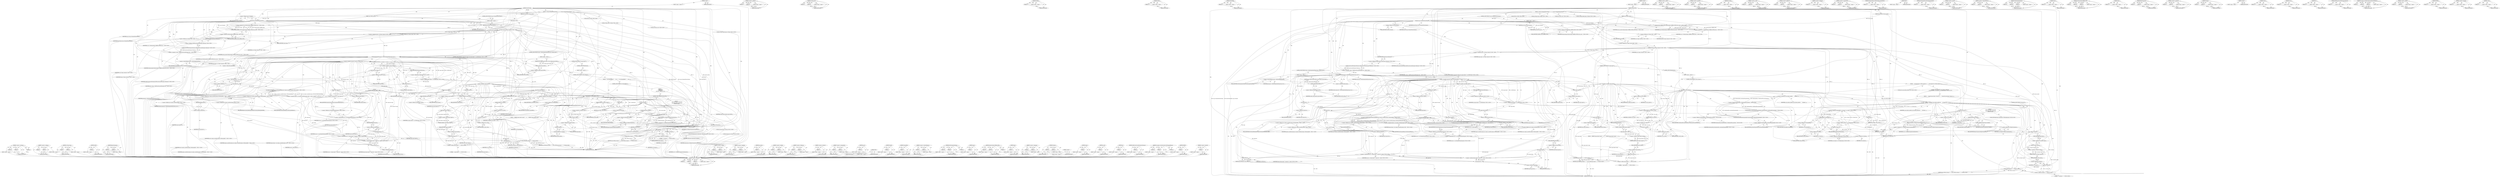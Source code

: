 digraph "is_valid" {
vulnerable_330 [label=<(METHOD,&lt;operator&gt;.conditional)>];
vulnerable_331 [label=<(PARAM,p1)>];
vulnerable_332 [label=<(PARAM,p2)>];
vulnerable_333 [label=<(PARAM,p3)>];
vulnerable_334 [label=<(BLOCK,&lt;empty&gt;,&lt;empty&gt;)>];
vulnerable_335 [label=<(METHOD_RETURN,ANY)>];
vulnerable_310 [label=<(METHOD,&lt;operator&gt;.notEquals)>];
vulnerable_311 [label=<(PARAM,p1)>];
vulnerable_312 [label=<(PARAM,p2)>];
vulnerable_313 [label=<(BLOCK,&lt;empty&gt;,&lt;empty&gt;)>];
vulnerable_314 [label=<(METHOD_RETURN,ANY)>];
vulnerable_265 [label=<(METHOD,url.Origin.Create)>];
vulnerable_266 [label=<(PARAM,p1)>];
vulnerable_267 [label=<(PARAM,p2)>];
vulnerable_268 [label=<(BLOCK,&lt;empty&gt;,&lt;empty&gt;)>];
vulnerable_269 [label=<(METHOD_RETURN,ANY)>];
vulnerable_289 [label=<(METHOD,GetURL)>];
vulnerable_290 [label=<(PARAM,p1)>];
vulnerable_291 [label=<(BLOCK,&lt;empty&gt;,&lt;empty&gt;)>];
vulnerable_292 [label=<(METHOD_RETURN,ANY)>];
vulnerable_368 [label=<(METHOD,ReplaceComponents)>];
vulnerable_369 [label=<(PARAM,p1)>];
vulnerable_370 [label=<(PARAM,p2)>];
vulnerable_371 [label=<(BLOCK,&lt;empty&gt;,&lt;empty&gt;)>];
vulnerable_372 [label=<(METHOD_RETURN,ANY)>];
vulnerable_6 [label=<(METHOD,&lt;global&gt;)<SUB>1</SUB>>];
vulnerable_7 [label=<(BLOCK,&lt;empty&gt;,&lt;empty&gt;)<SUB>1</SUB>>];
vulnerable_8 [label=<(METHOD,GetSiteForURL)<SUB>1</SUB>>];
vulnerable_9 [label=<(PARAM,BrowserContext* browser_context)<SUB>1</SUB>>];
vulnerable_10 [label=<(PARAM,const GURL&amp; real_url)<SUB>2</SUB>>];
vulnerable_11 [label=<(BLOCK,{
  if (real_url.SchemeIs(kGuestScheme))
    re...,{
  if (real_url.SchemeIs(kGuestScheme))
    re...)<SUB>2</SUB>>];
vulnerable_12 [label=<(CONTROL_STRUCTURE,IF,if (real_url.SchemeIs(kGuestScheme)))<SUB>3</SUB>>];
vulnerable_13 [label=<(SchemeIs,real_url.SchemeIs(kGuestScheme))<SUB>3</SUB>>];
vulnerable_14 [label=<(&lt;operator&gt;.fieldAccess,real_url.SchemeIs)<SUB>3</SUB>>];
vulnerable_15 [label=<(IDENTIFIER,real_url,real_url.SchemeIs(kGuestScheme))<SUB>3</SUB>>];
vulnerable_16 [label=<(FIELD_IDENTIFIER,SchemeIs,SchemeIs)<SUB>3</SUB>>];
vulnerable_17 [label=<(IDENTIFIER,kGuestScheme,real_url.SchemeIs(kGuestScheme))<SUB>3</SUB>>];
vulnerable_18 [label=<(BLOCK,&lt;empty&gt;,&lt;empty&gt;)<SUB>4</SUB>>];
vulnerable_19 [label=<(RETURN,return real_url;,return real_url;)<SUB>4</SUB>>];
vulnerable_20 [label=<(IDENTIFIER,real_url,return real_url;)<SUB>4</SUB>>];
vulnerable_21 [label="<(LOCAL,GURL url: GURL)<SUB>6</SUB>>"];
vulnerable_22 [label="<(&lt;operator&gt;.assignment,url = SiteInstanceImpl::GetEffectiveURL(browser...)<SUB>6</SUB>>"];
vulnerable_23 [label="<(IDENTIFIER,url,url = SiteInstanceImpl::GetEffectiveURL(browser...)<SUB>6</SUB>>"];
vulnerable_24 [label="<(SiteInstanceImpl.GetEffectiveURL,SiteInstanceImpl::GetEffectiveURL(browser_conte...)<SUB>6</SUB>>"];
vulnerable_25 [label="<(&lt;operator&gt;.fieldAccess,SiteInstanceImpl::GetEffectiveURL)<SUB>6</SUB>>"];
vulnerable_26 [label="<(IDENTIFIER,SiteInstanceImpl,SiteInstanceImpl::GetEffectiveURL(browser_conte...)<SUB>6</SUB>>"];
vulnerable_27 [label=<(FIELD_IDENTIFIER,GetEffectiveURL,GetEffectiveURL)<SUB>6</SUB>>];
vulnerable_28 [label="<(IDENTIFIER,browser_context,SiteInstanceImpl::GetEffectiveURL(browser_conte...)<SUB>6</SUB>>"];
vulnerable_29 [label="<(IDENTIFIER,real_url,SiteInstanceImpl::GetEffectiveURL(browser_conte...)<SUB>6</SUB>>"];
vulnerable_30 [label="<(LOCAL,url.Origin origin: url.Origin)<SUB>7</SUB>>"];
vulnerable_31 [label="<(&lt;operator&gt;.assignment,origin = url::Origin::Create(url))<SUB>7</SUB>>"];
vulnerable_32 [label="<(IDENTIFIER,origin,origin = url::Origin::Create(url))<SUB>7</SUB>>"];
vulnerable_33 [label="<(url.Origin.Create,url::Origin::Create(url))<SUB>7</SUB>>"];
vulnerable_34 [label="<(&lt;operator&gt;.fieldAccess,url::Origin::Create)<SUB>7</SUB>>"];
vulnerable_35 [label="<(&lt;operator&gt;.fieldAccess,url::Origin)<SUB>7</SUB>>"];
vulnerable_36 [label="<(IDENTIFIER,url,url::Origin::Create(url))<SUB>7</SUB>>"];
vulnerable_37 [label="<(IDENTIFIER,Origin,url::Origin::Create(url))<SUB>7</SUB>>"];
vulnerable_38 [label=<(FIELD_IDENTIFIER,Create,Create)<SUB>7</SUB>>];
vulnerable_39 [label="<(IDENTIFIER,url,url::Origin::Create(url))<SUB>7</SUB>>"];
vulnerable_40 [label="<(LOCAL,auto* policy: auto*)<SUB>9</SUB>>"];
vulnerable_41 [label="<(&lt;operator&gt;.assignment,* policy = ChildProcessSecurityPolicyImpl::GetI...)<SUB>9</SUB>>"];
vulnerable_42 [label="<(IDENTIFIER,policy,* policy = ChildProcessSecurityPolicyImpl::GetI...)<SUB>9</SUB>>"];
vulnerable_43 [label="<(ChildProcessSecurityPolicyImpl.GetInstance,ChildProcessSecurityPolicyImpl::GetInstance())<SUB>9</SUB>>"];
vulnerable_44 [label="<(&lt;operator&gt;.fieldAccess,ChildProcessSecurityPolicyImpl::GetInstance)<SUB>9</SUB>>"];
vulnerable_45 [label="<(IDENTIFIER,ChildProcessSecurityPolicyImpl,ChildProcessSecurityPolicyImpl::GetInstance())<SUB>9</SUB>>"];
vulnerable_46 [label=<(FIELD_IDENTIFIER,GetInstance,GetInstance)<SUB>9</SUB>>];
vulnerable_47 [label="<(LOCAL,url.Origin isolated_origin: url.Origin)<SUB>10</SUB>>"];
vulnerable_48 [label=<(CONTROL_STRUCTURE,IF,if (policy-&gt;GetMatchingIsolatedOrigin(origin, &amp;isolated_origin)))<SUB>11</SUB>>];
vulnerable_49 [label=<(GetMatchingIsolatedOrigin,policy-&gt;GetMatchingIsolatedOrigin(origin, &amp;isol...)<SUB>11</SUB>>];
vulnerable_50 [label=<(&lt;operator&gt;.indirectFieldAccess,policy-&gt;GetMatchingIsolatedOrigin)<SUB>11</SUB>>];
vulnerable_51 [label=<(IDENTIFIER,policy,policy-&gt;GetMatchingIsolatedOrigin(origin, &amp;isol...)<SUB>11</SUB>>];
vulnerable_52 [label=<(FIELD_IDENTIFIER,GetMatchingIsolatedOrigin,GetMatchingIsolatedOrigin)<SUB>11</SUB>>];
vulnerable_53 [label=<(IDENTIFIER,origin,policy-&gt;GetMatchingIsolatedOrigin(origin, &amp;isol...)<SUB>11</SUB>>];
vulnerable_54 [label=<(&lt;operator&gt;.addressOf,&amp;isolated_origin)<SUB>11</SUB>>];
vulnerable_55 [label=<(IDENTIFIER,isolated_origin,policy-&gt;GetMatchingIsolatedOrigin(origin, &amp;isol...)<SUB>11</SUB>>];
vulnerable_56 [label=<(BLOCK,&lt;empty&gt;,&lt;empty&gt;)<SUB>12</SUB>>];
vulnerable_57 [label=<(RETURN,return isolated_origin.GetURL();,return isolated_origin.GetURL();)<SUB>12</SUB>>];
vulnerable_58 [label=<(GetURL,isolated_origin.GetURL())<SUB>12</SUB>>];
vulnerable_59 [label=<(&lt;operator&gt;.fieldAccess,isolated_origin.GetURL)<SUB>12</SUB>>];
vulnerable_60 [label=<(IDENTIFIER,isolated_origin,isolated_origin.GetURL())<SUB>12</SUB>>];
vulnerable_61 [label=<(FIELD_IDENTIFIER,GetURL,GetURL)<SUB>12</SUB>>];
vulnerable_62 [label="<(CONTROL_STRUCTURE,IF,if (!origin.host().empty() &amp;&amp; origin.scheme() != url::kFileScheme))<SUB>14</SUB>>"];
vulnerable_63 [label=<(&lt;operator&gt;.logicalAnd,!origin.host().empty() &amp;&amp; origin.scheme() != ur...)<SUB>14</SUB>>];
vulnerable_64 [label=<(&lt;operator&gt;.logicalNot,!origin.host().empty())<SUB>14</SUB>>];
vulnerable_65 [label=<(empty,origin.host().empty())<SUB>14</SUB>>];
vulnerable_66 [label=<(&lt;operator&gt;.fieldAccess,origin.host().empty)<SUB>14</SUB>>];
vulnerable_67 [label=<(host,origin.host())<SUB>14</SUB>>];
vulnerable_68 [label=<(&lt;operator&gt;.fieldAccess,origin.host)<SUB>14</SUB>>];
vulnerable_69 [label=<(IDENTIFIER,origin,origin.host())<SUB>14</SUB>>];
vulnerable_70 [label=<(FIELD_IDENTIFIER,host,host)<SUB>14</SUB>>];
vulnerable_71 [label=<(FIELD_IDENTIFIER,empty,empty)<SUB>14</SUB>>];
vulnerable_72 [label="<(&lt;operator&gt;.notEquals,origin.scheme() != url::kFileScheme)<SUB>14</SUB>>"];
vulnerable_73 [label=<(scheme,origin.scheme())<SUB>14</SUB>>];
vulnerable_74 [label=<(&lt;operator&gt;.fieldAccess,origin.scheme)<SUB>14</SUB>>];
vulnerable_75 [label=<(IDENTIFIER,origin,origin.scheme())<SUB>14</SUB>>];
vulnerable_76 [label=<(FIELD_IDENTIFIER,scheme,scheme)<SUB>14</SUB>>];
vulnerable_77 [label="<(&lt;operator&gt;.fieldAccess,url::kFileScheme)<SUB>14</SUB>>"];
vulnerable_78 [label="<(IDENTIFIER,url,origin.scheme() != url::kFileScheme)<SUB>14</SUB>>"];
vulnerable_79 [label=<(FIELD_IDENTIFIER,kFileScheme,kFileScheme)<SUB>14</SUB>>];
vulnerable_80 [label="<(BLOCK,{
    std::string domain = net::registry_contro...,{
    std::string domain = net::registry_contro...)<SUB>14</SUB>>"];
vulnerable_81 [label="<(LOCAL,std.string domain: std.string)<SUB>15</SUB>>"];
vulnerable_82 [label="<(&lt;operator&gt;.assignment,domain = net::registry_controlled_domains::GetD...)<SUB>15</SUB>>"];
vulnerable_83 [label="<(IDENTIFIER,domain,domain = net::registry_controlled_domains::GetD...)<SUB>15</SUB>>"];
vulnerable_84 [label="<(net.registry_controlled_domains.GetDomainAndRegistry,net::registry_controlled_domains::GetDomainAndR...)<SUB>15</SUB>>"];
vulnerable_85 [label="<(&lt;operator&gt;.fieldAccess,net::registry_controlled_domains::GetDomainAndR...)<SUB>15</SUB>>"];
vulnerable_86 [label="<(&lt;operator&gt;.fieldAccess,net::registry_controlled_domains)<SUB>15</SUB>>"];
vulnerable_87 [label="<(IDENTIFIER,net,net::registry_controlled_domains::GetDomainAndR...)<SUB>15</SUB>>"];
vulnerable_88 [label="<(IDENTIFIER,registry_controlled_domains,net::registry_controlled_domains::GetDomainAndR...)<SUB>15</SUB>>"];
vulnerable_89 [label=<(FIELD_IDENTIFIER,GetDomainAndRegistry,GetDomainAndRegistry)<SUB>15</SUB>>];
vulnerable_90 [label=<(host,origin.host())<SUB>16</SUB>>];
vulnerable_91 [label=<(&lt;operator&gt;.fieldAccess,origin.host)<SUB>16</SUB>>];
vulnerable_92 [label=<(IDENTIFIER,origin,origin.host())<SUB>16</SUB>>];
vulnerable_93 [label=<(FIELD_IDENTIFIER,host,host)<SUB>16</SUB>>];
vulnerable_94 [label="<(&lt;operator&gt;.fieldAccess,net::registry_controlled_domains::INCLUDE_PRIVA...)<SUB>17</SUB>>"];
vulnerable_95 [label="<(&lt;operator&gt;.fieldAccess,net::registry_controlled_domains)<SUB>17</SUB>>"];
vulnerable_96 [label="<(IDENTIFIER,net,net::registry_controlled_domains::GetDomainAndR...)<SUB>17</SUB>>"];
vulnerable_97 [label="<(IDENTIFIER,registry_controlled_domains,net::registry_controlled_domains::GetDomainAndR...)<SUB>17</SUB>>"];
vulnerable_98 [label=<(FIELD_IDENTIFIER,INCLUDE_PRIVATE_REGISTRIES,INCLUDE_PRIVATE_REGISTRIES)<SUB>17</SUB>>];
vulnerable_99 [label="<(LOCAL,std.string site: std.string)<SUB>18</SUB>>"];
vulnerable_100 [label=<(&lt;operator&gt;.assignment,site = origin.scheme())<SUB>18</SUB>>];
vulnerable_101 [label=<(IDENTIFIER,site,site = origin.scheme())<SUB>18</SUB>>];
vulnerable_102 [label=<(scheme,origin.scheme())<SUB>18</SUB>>];
vulnerable_103 [label=<(&lt;operator&gt;.fieldAccess,origin.scheme)<SUB>18</SUB>>];
vulnerable_104 [label=<(IDENTIFIER,origin,origin.scheme())<SUB>18</SUB>>];
vulnerable_105 [label=<(FIELD_IDENTIFIER,scheme,scheme)<SUB>18</SUB>>];
vulnerable_106 [label="<(&lt;operator&gt;.assignmentPlus,site += url::kStandardSchemeSeparator)<SUB>19</SUB>>"];
vulnerable_107 [label="<(IDENTIFIER,site,site += url::kStandardSchemeSeparator)<SUB>19</SUB>>"];
vulnerable_108 [label="<(&lt;operator&gt;.fieldAccess,url::kStandardSchemeSeparator)<SUB>19</SUB>>"];
vulnerable_109 [label="<(IDENTIFIER,url,site += url::kStandardSchemeSeparator)<SUB>19</SUB>>"];
vulnerable_110 [label=<(FIELD_IDENTIFIER,kStandardSchemeSeparator,kStandardSchemeSeparator)<SUB>19</SUB>>];
vulnerable_111 [label="<(&lt;operator&gt;.assignmentPlus,site += domain.empty() ? origin.host() : domain)<SUB>20</SUB>>"];
vulnerable_112 [label="<(IDENTIFIER,site,site += domain.empty() ? origin.host() : domain)<SUB>20</SUB>>"];
vulnerable_113 [label="<(&lt;operator&gt;.conditional,domain.empty() ? origin.host() : domain)<SUB>20</SUB>>"];
vulnerable_114 [label=<(empty,domain.empty())<SUB>20</SUB>>];
vulnerable_115 [label=<(&lt;operator&gt;.fieldAccess,domain.empty)<SUB>20</SUB>>];
vulnerable_116 [label=<(IDENTIFIER,domain,domain.empty())<SUB>20</SUB>>];
vulnerable_117 [label=<(FIELD_IDENTIFIER,empty,empty)<SUB>20</SUB>>];
vulnerable_118 [label=<(host,origin.host())<SUB>20</SUB>>];
vulnerable_119 [label=<(&lt;operator&gt;.fieldAccess,origin.host)<SUB>20</SUB>>];
vulnerable_120 [label=<(IDENTIFIER,origin,origin.host())<SUB>20</SUB>>];
vulnerable_121 [label=<(FIELD_IDENTIFIER,host,host)<SUB>20</SUB>>];
vulnerable_122 [label="<(IDENTIFIER,domain,domain.empty() ? origin.host() : domain)<SUB>20</SUB>>"];
vulnerable_123 [label=<(RETURN,return GURL(site);,return GURL(site);)<SUB>21</SUB>>];
vulnerable_124 [label=<(GURL,GURL(site))<SUB>21</SUB>>];
vulnerable_125 [label=<(IDENTIFIER,site,GURL(site))<SUB>21</SUB>>];
vulnerable_126 [label=<(CONTROL_STRUCTURE,IF,if (!origin.unique()))<SUB>24</SUB>>];
vulnerable_127 [label=<(&lt;operator&gt;.logicalNot,!origin.unique())<SUB>24</SUB>>];
vulnerable_128 [label=<(unique,origin.unique())<SUB>24</SUB>>];
vulnerable_129 [label=<(&lt;operator&gt;.fieldAccess,origin.unique)<SUB>24</SUB>>];
vulnerable_130 [label=<(IDENTIFIER,origin,origin.unique())<SUB>24</SUB>>];
vulnerable_131 [label=<(FIELD_IDENTIFIER,unique,unique)<SUB>24</SUB>>];
vulnerable_132 [label=<(BLOCK,{
    DCHECK(!origin.scheme().empty());
     re...,{
    DCHECK(!origin.scheme().empty());
     re...)<SUB>24</SUB>>];
vulnerable_133 [label=<(DCHECK,DCHECK(!origin.scheme().empty()))<SUB>25</SUB>>];
vulnerable_134 [label=<(&lt;operator&gt;.logicalNot,!origin.scheme().empty())<SUB>25</SUB>>];
vulnerable_135 [label=<(empty,origin.scheme().empty())<SUB>25</SUB>>];
vulnerable_136 [label=<(&lt;operator&gt;.fieldAccess,origin.scheme().empty)<SUB>25</SUB>>];
vulnerable_137 [label=<(scheme,origin.scheme())<SUB>25</SUB>>];
vulnerable_138 [label=<(&lt;operator&gt;.fieldAccess,origin.scheme)<SUB>25</SUB>>];
vulnerable_139 [label=<(IDENTIFIER,origin,origin.scheme())<SUB>25</SUB>>];
vulnerable_140 [label=<(FIELD_IDENTIFIER,scheme,scheme)<SUB>25</SUB>>];
vulnerable_141 [label=<(FIELD_IDENTIFIER,empty,empty)<SUB>25</SUB>>];
vulnerable_142 [label="<(RETURN,return GURL(origin.scheme() + &quot;:&quot;);,return GURL(origin.scheme() + &quot;:&quot;);)<SUB>26</SUB>>"];
vulnerable_143 [label="<(GURL,GURL(origin.scheme() + &quot;:&quot;))<SUB>26</SUB>>"];
vulnerable_144 [label="<(&lt;operator&gt;.addition,origin.scheme() + &quot;:&quot;)<SUB>26</SUB>>"];
vulnerable_145 [label=<(scheme,origin.scheme())<SUB>26</SUB>>];
vulnerable_146 [label=<(&lt;operator&gt;.fieldAccess,origin.scheme)<SUB>26</SUB>>];
vulnerable_147 [label=<(IDENTIFIER,origin,origin.scheme())<SUB>26</SUB>>];
vulnerable_148 [label=<(FIELD_IDENTIFIER,scheme,scheme)<SUB>26</SUB>>];
vulnerable_149 [label="<(LITERAL,&quot;:&quot;,origin.scheme() + &quot;:&quot;)<SUB>26</SUB>>"];
vulnerable_150 [label=<(CONTROL_STRUCTURE,ELSE,else)<SUB>27</SUB>>];
vulnerable_151 [label=<(BLOCK,&lt;empty&gt;,&lt;empty&gt;)<SUB>27</SUB>>];
vulnerable_152 [label=<(CONTROL_STRUCTURE,IF,if (url.has_scheme()))<SUB>27</SUB>>];
vulnerable_153 [label=<(has_scheme,url.has_scheme())<SUB>27</SUB>>];
vulnerable_154 [label=<(&lt;operator&gt;.fieldAccess,url.has_scheme)<SUB>27</SUB>>];
vulnerable_155 [label=<(IDENTIFIER,url,url.has_scheme())<SUB>27</SUB>>];
vulnerable_156 [label=<(FIELD_IDENTIFIER,has_scheme,has_scheme)<SUB>27</SUB>>];
vulnerable_157 [label=<(BLOCK,{
    if (url.SchemeIsBlob()) {
       if (url....,{
    if (url.SchemeIsBlob()) {
       if (url....)<SUB>27</SUB>>];
vulnerable_158 [label=<(CONTROL_STRUCTURE,IF,if (url.SchemeIsBlob()))<SUB>28</SUB>>];
vulnerable_159 [label=<(SchemeIsBlob,url.SchemeIsBlob())<SUB>28</SUB>>];
vulnerable_160 [label=<(&lt;operator&gt;.fieldAccess,url.SchemeIsBlob)<SUB>28</SUB>>];
vulnerable_161 [label=<(IDENTIFIER,url,url.SchemeIsBlob())<SUB>28</SUB>>];
vulnerable_162 [label=<(FIELD_IDENTIFIER,SchemeIsBlob,SchemeIsBlob)<SUB>28</SUB>>];
vulnerable_163 [label="<(BLOCK,{
       if (url.has_ref()) {
         GURL::Re...,{
       if (url.has_ref()) {
         GURL::Re...)<SUB>28</SUB>>"];
vulnerable_164 [label=<(CONTROL_STRUCTURE,IF,if (url.has_ref()))<SUB>29</SUB>>];
vulnerable_165 [label=<(has_ref,url.has_ref())<SUB>29</SUB>>];
vulnerable_166 [label=<(&lt;operator&gt;.fieldAccess,url.has_ref)<SUB>29</SUB>>];
vulnerable_167 [label=<(IDENTIFIER,url,url.has_ref())<SUB>29</SUB>>];
vulnerable_168 [label=<(FIELD_IDENTIFIER,has_ref,has_ref)<SUB>29</SUB>>];
vulnerable_169 [label="<(BLOCK,{
         GURL::Replacements replacements;
   ...,{
         GURL::Replacements replacements;
   ...)<SUB>29</SUB>>"];
vulnerable_170 [label="<(LOCAL,GURL.Replacements replacements: GURL.Replacements)<SUB>30</SUB>>"];
vulnerable_171 [label=<(ClearRef,replacements.ClearRef())<SUB>31</SUB>>];
vulnerable_172 [label=<(&lt;operator&gt;.fieldAccess,replacements.ClearRef)<SUB>31</SUB>>];
vulnerable_173 [label=<(IDENTIFIER,replacements,replacements.ClearRef())<SUB>31</SUB>>];
vulnerable_174 [label=<(FIELD_IDENTIFIER,ClearRef,ClearRef)<SUB>31</SUB>>];
vulnerable_175 [label=<(&lt;operator&gt;.assignment,url = url.ReplaceComponents(replacements))<SUB>32</SUB>>];
vulnerable_176 [label=<(IDENTIFIER,url,url = url.ReplaceComponents(replacements))<SUB>32</SUB>>];
vulnerable_177 [label=<(ReplaceComponents,url.ReplaceComponents(replacements))<SUB>32</SUB>>];
vulnerable_178 [label=<(&lt;operator&gt;.fieldAccess,url.ReplaceComponents)<SUB>32</SUB>>];
vulnerable_179 [label=<(IDENTIFIER,url,url.ReplaceComponents(replacements))<SUB>32</SUB>>];
vulnerable_180 [label=<(FIELD_IDENTIFIER,ReplaceComponents,ReplaceComponents)<SUB>32</SUB>>];
vulnerable_181 [label=<(IDENTIFIER,replacements,url.ReplaceComponents(replacements))<SUB>32</SUB>>];
vulnerable_182 [label=<(RETURN,return url;,return url;)<SUB>34</SUB>>];
vulnerable_183 [label=<(IDENTIFIER,url,return url;)<SUB>34</SUB>>];
vulnerable_184 [label=<(DCHECK,DCHECK(!url.scheme().empty()))<SUB>37</SUB>>];
vulnerable_185 [label=<(&lt;operator&gt;.logicalNot,!url.scheme().empty())<SUB>37</SUB>>];
vulnerable_186 [label=<(empty,url.scheme().empty())<SUB>37</SUB>>];
vulnerable_187 [label=<(&lt;operator&gt;.fieldAccess,url.scheme().empty)<SUB>37</SUB>>];
vulnerable_188 [label=<(scheme,url.scheme())<SUB>37</SUB>>];
vulnerable_189 [label=<(&lt;operator&gt;.fieldAccess,url.scheme)<SUB>37</SUB>>];
vulnerable_190 [label=<(IDENTIFIER,url,url.scheme())<SUB>37</SUB>>];
vulnerable_191 [label=<(FIELD_IDENTIFIER,scheme,scheme)<SUB>37</SUB>>];
vulnerable_192 [label=<(FIELD_IDENTIFIER,empty,empty)<SUB>37</SUB>>];
vulnerable_193 [label="<(RETURN,return GURL(url.scheme() + &quot;:&quot;);,return GURL(url.scheme() + &quot;:&quot;);)<SUB>38</SUB>>"];
vulnerable_194 [label="<(GURL,GURL(url.scheme() + &quot;:&quot;))<SUB>38</SUB>>"];
vulnerable_195 [label="<(&lt;operator&gt;.addition,url.scheme() + &quot;:&quot;)<SUB>38</SUB>>"];
vulnerable_196 [label=<(scheme,url.scheme())<SUB>38</SUB>>];
vulnerable_197 [label=<(&lt;operator&gt;.fieldAccess,url.scheme)<SUB>38</SUB>>];
vulnerable_198 [label=<(IDENTIFIER,url,url.scheme())<SUB>38</SUB>>];
vulnerable_199 [label=<(FIELD_IDENTIFIER,scheme,scheme)<SUB>38</SUB>>];
vulnerable_200 [label="<(LITERAL,&quot;:&quot;,url.scheme() + &quot;:&quot;)<SUB>38</SUB>>"];
vulnerable_201 [label=<(&lt;operator&gt;.shiftLeft,DCHECK(!url.is_valid()) &lt;&lt; url)<SUB>41</SUB>>];
vulnerable_202 [label=<(DCHECK,DCHECK(!url.is_valid()))<SUB>41</SUB>>];
vulnerable_203 [label=<(&lt;operator&gt;.logicalNot,!url.is_valid())<SUB>41</SUB>>];
vulnerable_204 [label=<(is_valid,url.is_valid())<SUB>41</SUB>>];
vulnerable_205 [label=<(&lt;operator&gt;.fieldAccess,url.is_valid)<SUB>41</SUB>>];
vulnerable_206 [label=<(IDENTIFIER,url,url.is_valid())<SUB>41</SUB>>];
vulnerable_207 [label=<(FIELD_IDENTIFIER,is_valid,is_valid)<SUB>41</SUB>>];
vulnerable_208 [label=<(IDENTIFIER,url,DCHECK(!url.is_valid()) &lt;&lt; url)<SUB>41</SUB>>];
vulnerable_209 [label=<(RETURN,return GURL();,return GURL();)<SUB>42</SUB>>];
vulnerable_210 [label=<(GURL,GURL())<SUB>42</SUB>>];
vulnerable_211 [label=<(METHOD_RETURN,GURL)<SUB>1</SUB>>];
vulnerable_213 [label=<(METHOD_RETURN,ANY)<SUB>1</SUB>>];
vulnerable_347 [label=<(METHOD,&lt;operator&gt;.addition)>];
vulnerable_348 [label=<(PARAM,p1)>];
vulnerable_349 [label=<(PARAM,p2)>];
vulnerable_350 [label=<(BLOCK,&lt;empty&gt;,&lt;empty&gt;)>];
vulnerable_351 [label=<(METHOD_RETURN,ANY)>];
vulnerable_293 [label=<(METHOD,&lt;operator&gt;.logicalAnd)>];
vulnerable_294 [label=<(PARAM,p1)>];
vulnerable_295 [label=<(PARAM,p2)>];
vulnerable_296 [label=<(BLOCK,&lt;empty&gt;,&lt;empty&gt;)>];
vulnerable_297 [label=<(METHOD_RETURN,ANY)>];
vulnerable_352 [label=<(METHOD,has_scheme)>];
vulnerable_353 [label=<(PARAM,p1)>];
vulnerable_354 [label=<(BLOCK,&lt;empty&gt;,&lt;empty&gt;)>];
vulnerable_355 [label=<(METHOD_RETURN,ANY)>];
vulnerable_373 [label=<(METHOD,&lt;operator&gt;.shiftLeft)>];
vulnerable_374 [label=<(PARAM,p1)>];
vulnerable_375 [label=<(PARAM,p2)>];
vulnerable_376 [label=<(BLOCK,&lt;empty&gt;,&lt;empty&gt;)>];
vulnerable_377 [label=<(METHOD_RETURN,ANY)>];
vulnerable_249 [label=<(METHOD,&lt;operator&gt;.fieldAccess)>];
vulnerable_250 [label=<(PARAM,p1)>];
vulnerable_251 [label=<(PARAM,p2)>];
vulnerable_252 [label=<(BLOCK,&lt;empty&gt;,&lt;empty&gt;)>];
vulnerable_253 [label=<(METHOD_RETURN,ANY)>];
vulnerable_285 [label=<(METHOD,&lt;operator&gt;.addressOf)>];
vulnerable_286 [label=<(PARAM,p1)>];
vulnerable_287 [label=<(BLOCK,&lt;empty&gt;,&lt;empty&gt;)>];
vulnerable_288 [label=<(METHOD_RETURN,ANY)>];
vulnerable_325 [label=<(METHOD,&lt;operator&gt;.assignmentPlus)>];
vulnerable_326 [label=<(PARAM,p1)>];
vulnerable_327 [label=<(PARAM,p2)>];
vulnerable_328 [label=<(BLOCK,&lt;empty&gt;,&lt;empty&gt;)>];
vulnerable_329 [label=<(METHOD_RETURN,ANY)>];
vulnerable_360 [label=<(METHOD,has_ref)>];
vulnerable_361 [label=<(PARAM,p1)>];
vulnerable_362 [label=<(BLOCK,&lt;empty&gt;,&lt;empty&gt;)>];
vulnerable_363 [label=<(METHOD_RETURN,ANY)>];
vulnerable_336 [label=<(METHOD,GURL)>];
vulnerable_337 [label=<(BLOCK,&lt;empty&gt;,&lt;empty&gt;)>];
vulnerable_338 [label=<(METHOD_RETURN,ANY)>];
vulnerable_364 [label=<(METHOD,ClearRef)>];
vulnerable_365 [label=<(PARAM,p1)>];
vulnerable_366 [label=<(BLOCK,&lt;empty&gt;,&lt;empty&gt;)>];
vulnerable_367 [label=<(METHOD_RETURN,ANY)>];
vulnerable_356 [label=<(METHOD,SchemeIsBlob)>];
vulnerable_357 [label=<(PARAM,p1)>];
vulnerable_358 [label=<(BLOCK,&lt;empty&gt;,&lt;empty&gt;)>];
vulnerable_359 [label=<(METHOD_RETURN,ANY)>];
vulnerable_280 [label=<(METHOD,&lt;operator&gt;.indirectFieldAccess)>];
vulnerable_281 [label=<(PARAM,p1)>];
vulnerable_282 [label=<(PARAM,p2)>];
vulnerable_283 [label=<(BLOCK,&lt;empty&gt;,&lt;empty&gt;)>];
vulnerable_284 [label=<(METHOD_RETURN,ANY)>];
vulnerable_274 [label=<(METHOD,GetMatchingIsolatedOrigin)>];
vulnerable_275 [label=<(PARAM,p1)>];
vulnerable_276 [label=<(PARAM,p2)>];
vulnerable_277 [label=<(PARAM,p3)>];
vulnerable_278 [label=<(BLOCK,&lt;empty&gt;,&lt;empty&gt;)>];
vulnerable_279 [label=<(METHOD_RETURN,ANY)>];
vulnerable_339 [label=<(METHOD,unique)>];
vulnerable_340 [label=<(PARAM,p1)>];
vulnerable_341 [label=<(BLOCK,&lt;empty&gt;,&lt;empty&gt;)>];
vulnerable_342 [label=<(METHOD_RETURN,ANY)>];
vulnerable_259 [label=<(METHOD,SiteInstanceImpl.GetEffectiveURL)>];
vulnerable_260 [label=<(PARAM,p1)>];
vulnerable_261 [label=<(PARAM,p2)>];
vulnerable_262 [label=<(PARAM,p3)>];
vulnerable_263 [label=<(BLOCK,&lt;empty&gt;,&lt;empty&gt;)>];
vulnerable_264 [label=<(METHOD_RETURN,ANY)>];
vulnerable_302 [label=<(METHOD,empty)>];
vulnerable_303 [label=<(PARAM,p1)>];
vulnerable_304 [label=<(BLOCK,&lt;empty&gt;,&lt;empty&gt;)>];
vulnerable_305 [label=<(METHOD_RETURN,ANY)>];
vulnerable_254 [label=<(METHOD,&lt;operator&gt;.assignment)>];
vulnerable_255 [label=<(PARAM,p1)>];
vulnerable_256 [label=<(PARAM,p2)>];
vulnerable_257 [label=<(BLOCK,&lt;empty&gt;,&lt;empty&gt;)>];
vulnerable_258 [label=<(METHOD_RETURN,ANY)>];
vulnerable_244 [label=<(METHOD,SchemeIs)>];
vulnerable_245 [label=<(PARAM,p1)>];
vulnerable_246 [label=<(PARAM,p2)>];
vulnerable_247 [label=<(BLOCK,&lt;empty&gt;,&lt;empty&gt;)>];
vulnerable_248 [label=<(METHOD_RETURN,ANY)>];
vulnerable_238 [label=<(METHOD,&lt;global&gt;)<SUB>1</SUB>>];
vulnerable_239 [label=<(BLOCK,&lt;empty&gt;,&lt;empty&gt;)>];
vulnerable_240 [label=<(METHOD_RETURN,ANY)>];
vulnerable_315 [label=<(METHOD,scheme)>];
vulnerable_316 [label=<(PARAM,p1)>];
vulnerable_317 [label=<(BLOCK,&lt;empty&gt;,&lt;empty&gt;)>];
vulnerable_318 [label=<(METHOD_RETURN,ANY)>];
vulnerable_378 [label=<(METHOD,is_valid)>];
vulnerable_379 [label=<(PARAM,p1)>];
vulnerable_380 [label=<(BLOCK,&lt;empty&gt;,&lt;empty&gt;)>];
vulnerable_381 [label=<(METHOD_RETURN,ANY)>];
vulnerable_306 [label=<(METHOD,host)>];
vulnerable_307 [label=<(PARAM,p1)>];
vulnerable_308 [label=<(BLOCK,&lt;empty&gt;,&lt;empty&gt;)>];
vulnerable_309 [label=<(METHOD_RETURN,ANY)>];
vulnerable_270 [label=<(METHOD,ChildProcessSecurityPolicyImpl.GetInstance)>];
vulnerable_271 [label=<(PARAM,p1)>];
vulnerable_272 [label=<(BLOCK,&lt;empty&gt;,&lt;empty&gt;)>];
vulnerable_273 [label=<(METHOD_RETURN,ANY)>];
vulnerable_319 [label=<(METHOD,net.registry_controlled_domains.GetDomainAndRegistry)>];
vulnerable_320 [label=<(PARAM,p1)>];
vulnerable_321 [label=<(PARAM,p2)>];
vulnerable_322 [label=<(PARAM,p3)>];
vulnerable_323 [label=<(BLOCK,&lt;empty&gt;,&lt;empty&gt;)>];
vulnerable_324 [label=<(METHOD_RETURN,ANY)>];
vulnerable_343 [label=<(METHOD,DCHECK)>];
vulnerable_344 [label=<(PARAM,p1)>];
vulnerable_345 [label=<(BLOCK,&lt;empty&gt;,&lt;empty&gt;)>];
vulnerable_346 [label=<(METHOD_RETURN,ANY)>];
vulnerable_298 [label=<(METHOD,&lt;operator&gt;.logicalNot)>];
vulnerable_299 [label=<(PARAM,p1)>];
vulnerable_300 [label=<(BLOCK,&lt;empty&gt;,&lt;empty&gt;)>];
vulnerable_301 [label=<(METHOD_RETURN,ANY)>];
fixed_355 [label=<(METHOD,&lt;operator&gt;.conditional)>];
fixed_356 [label=<(PARAM,p1)>];
fixed_357 [label=<(PARAM,p2)>];
fixed_358 [label=<(PARAM,p3)>];
fixed_359 [label=<(BLOCK,&lt;empty&gt;,&lt;empty&gt;)>];
fixed_360 [label=<(METHOD_RETURN,ANY)>];
fixed_335 [label=<(METHOD,&lt;operator&gt;.notEquals)>];
fixed_336 [label=<(PARAM,p1)>];
fixed_337 [label=<(PARAM,p2)>];
fixed_338 [label=<(BLOCK,&lt;empty&gt;,&lt;empty&gt;)>];
fixed_339 [label=<(METHOD_RETURN,ANY)>];
fixed_290 [label=<(METHOD,url.Origin.Create)>];
fixed_291 [label=<(PARAM,p1)>];
fixed_292 [label=<(PARAM,p2)>];
fixed_293 [label=<(BLOCK,&lt;empty&gt;,&lt;empty&gt;)>];
fixed_294 [label=<(METHOD_RETURN,ANY)>];
fixed_407 [label=<(METHOD,ClearRef)>];
fixed_408 [label=<(PARAM,p1)>];
fixed_409 [label=<(BLOCK,&lt;empty&gt;,&lt;empty&gt;)>];
fixed_410 [label=<(METHOD_RETURN,ANY)>];
fixed_314 [label=<(METHOD,GetURL)>];
fixed_315 [label=<(PARAM,p1)>];
fixed_316 [label=<(BLOCK,&lt;empty&gt;,&lt;empty&gt;)>];
fixed_317 [label=<(METHOD_RETURN,ANY)>];
fixed_394 [label=<(METHOD,SchemeIsBlob)>];
fixed_395 [label=<(PARAM,p1)>];
fixed_396 [label=<(BLOCK,&lt;empty&gt;,&lt;empty&gt;)>];
fixed_397 [label=<(METHOD_RETURN,ANY)>];
fixed_6 [label=<(METHOD,&lt;global&gt;)<SUB>1</SUB>>];
fixed_7 [label=<(BLOCK,&lt;empty&gt;,&lt;empty&gt;)<SUB>1</SUB>>];
fixed_8 [label=<(METHOD,GetSiteForURL)<SUB>1</SUB>>];
fixed_9 [label=<(PARAM,BrowserContext* browser_context)<SUB>1</SUB>>];
fixed_10 [label=<(PARAM,const GURL&amp; real_url)<SUB>2</SUB>>];
fixed_11 [label=<(BLOCK,{
  if (real_url.SchemeIs(kGuestScheme))
    re...,{
  if (real_url.SchemeIs(kGuestScheme))
    re...)<SUB>2</SUB>>];
fixed_12 [label=<(CONTROL_STRUCTURE,IF,if (real_url.SchemeIs(kGuestScheme)))<SUB>3</SUB>>];
fixed_13 [label=<(SchemeIs,real_url.SchemeIs(kGuestScheme))<SUB>3</SUB>>];
fixed_14 [label=<(&lt;operator&gt;.fieldAccess,real_url.SchemeIs)<SUB>3</SUB>>];
fixed_15 [label=<(IDENTIFIER,real_url,real_url.SchemeIs(kGuestScheme))<SUB>3</SUB>>];
fixed_16 [label=<(FIELD_IDENTIFIER,SchemeIs,SchemeIs)<SUB>3</SUB>>];
fixed_17 [label=<(IDENTIFIER,kGuestScheme,real_url.SchemeIs(kGuestScheme))<SUB>3</SUB>>];
fixed_18 [label=<(BLOCK,&lt;empty&gt;,&lt;empty&gt;)<SUB>4</SUB>>];
fixed_19 [label=<(RETURN,return real_url;,return real_url;)<SUB>4</SUB>>];
fixed_20 [label=<(IDENTIFIER,real_url,return real_url;)<SUB>4</SUB>>];
fixed_21 [label="<(LOCAL,GURL url: GURL)<SUB>6</SUB>>"];
fixed_22 [label="<(&lt;operator&gt;.assignment,url = SiteInstanceImpl::GetEffectiveURL(browser...)<SUB>6</SUB>>"];
fixed_23 [label="<(IDENTIFIER,url,url = SiteInstanceImpl::GetEffectiveURL(browser...)<SUB>6</SUB>>"];
fixed_24 [label="<(SiteInstanceImpl.GetEffectiveURL,SiteInstanceImpl::GetEffectiveURL(browser_conte...)<SUB>6</SUB>>"];
fixed_25 [label="<(&lt;operator&gt;.fieldAccess,SiteInstanceImpl::GetEffectiveURL)<SUB>6</SUB>>"];
fixed_26 [label="<(IDENTIFIER,SiteInstanceImpl,SiteInstanceImpl::GetEffectiveURL(browser_conte...)<SUB>6</SUB>>"];
fixed_27 [label=<(FIELD_IDENTIFIER,GetEffectiveURL,GetEffectiveURL)<SUB>6</SUB>>];
fixed_28 [label="<(IDENTIFIER,browser_context,SiteInstanceImpl::GetEffectiveURL(browser_conte...)<SUB>6</SUB>>"];
fixed_29 [label="<(IDENTIFIER,real_url,SiteInstanceImpl::GetEffectiveURL(browser_conte...)<SUB>6</SUB>>"];
fixed_30 [label="<(LOCAL,url.Origin origin: url.Origin)<SUB>7</SUB>>"];
fixed_31 [label="<(&lt;operator&gt;.assignment,origin = url::Origin::Create(url))<SUB>7</SUB>>"];
fixed_32 [label="<(IDENTIFIER,origin,origin = url::Origin::Create(url))<SUB>7</SUB>>"];
fixed_33 [label="<(url.Origin.Create,url::Origin::Create(url))<SUB>7</SUB>>"];
fixed_34 [label="<(&lt;operator&gt;.fieldAccess,url::Origin::Create)<SUB>7</SUB>>"];
fixed_35 [label="<(&lt;operator&gt;.fieldAccess,url::Origin)<SUB>7</SUB>>"];
fixed_36 [label="<(IDENTIFIER,url,url::Origin::Create(url))<SUB>7</SUB>>"];
fixed_37 [label="<(IDENTIFIER,Origin,url::Origin::Create(url))<SUB>7</SUB>>"];
fixed_38 [label=<(FIELD_IDENTIFIER,Create,Create)<SUB>7</SUB>>];
fixed_39 [label="<(IDENTIFIER,url,url::Origin::Create(url))<SUB>7</SUB>>"];
fixed_40 [label="<(LOCAL,auto* policy: auto*)<SUB>9</SUB>>"];
fixed_41 [label="<(&lt;operator&gt;.assignment,* policy = ChildProcessSecurityPolicyImpl::GetI...)<SUB>9</SUB>>"];
fixed_42 [label="<(IDENTIFIER,policy,* policy = ChildProcessSecurityPolicyImpl::GetI...)<SUB>9</SUB>>"];
fixed_43 [label="<(ChildProcessSecurityPolicyImpl.GetInstance,ChildProcessSecurityPolicyImpl::GetInstance())<SUB>9</SUB>>"];
fixed_44 [label="<(&lt;operator&gt;.fieldAccess,ChildProcessSecurityPolicyImpl::GetInstance)<SUB>9</SUB>>"];
fixed_45 [label="<(IDENTIFIER,ChildProcessSecurityPolicyImpl,ChildProcessSecurityPolicyImpl::GetInstance())<SUB>9</SUB>>"];
fixed_46 [label=<(FIELD_IDENTIFIER,GetInstance,GetInstance)<SUB>9</SUB>>];
fixed_47 [label="<(LOCAL,url.Origin isolated_origin: url.Origin)<SUB>10</SUB>>"];
fixed_48 [label=<(CONTROL_STRUCTURE,IF,if (policy-&gt;GetMatchingIsolatedOrigin(origin, &amp;isolated_origin)))<SUB>11</SUB>>];
fixed_49 [label=<(GetMatchingIsolatedOrigin,policy-&gt;GetMatchingIsolatedOrigin(origin, &amp;isol...)<SUB>11</SUB>>];
fixed_50 [label=<(&lt;operator&gt;.indirectFieldAccess,policy-&gt;GetMatchingIsolatedOrigin)<SUB>11</SUB>>];
fixed_51 [label=<(IDENTIFIER,policy,policy-&gt;GetMatchingIsolatedOrigin(origin, &amp;isol...)<SUB>11</SUB>>];
fixed_52 [label=<(FIELD_IDENTIFIER,GetMatchingIsolatedOrigin,GetMatchingIsolatedOrigin)<SUB>11</SUB>>];
fixed_53 [label=<(IDENTIFIER,origin,policy-&gt;GetMatchingIsolatedOrigin(origin, &amp;isol...)<SUB>11</SUB>>];
fixed_54 [label=<(&lt;operator&gt;.addressOf,&amp;isolated_origin)<SUB>11</SUB>>];
fixed_55 [label=<(IDENTIFIER,isolated_origin,policy-&gt;GetMatchingIsolatedOrigin(origin, &amp;isol...)<SUB>11</SUB>>];
fixed_56 [label=<(BLOCK,&lt;empty&gt;,&lt;empty&gt;)<SUB>12</SUB>>];
fixed_57 [label=<(RETURN,return isolated_origin.GetURL();,return isolated_origin.GetURL();)<SUB>12</SUB>>];
fixed_58 [label=<(GetURL,isolated_origin.GetURL())<SUB>12</SUB>>];
fixed_59 [label=<(&lt;operator&gt;.fieldAccess,isolated_origin.GetURL)<SUB>12</SUB>>];
fixed_60 [label=<(IDENTIFIER,isolated_origin,isolated_origin.GetURL())<SUB>12</SUB>>];
fixed_61 [label=<(FIELD_IDENTIFIER,GetURL,GetURL)<SUB>12</SUB>>];
fixed_62 [label="<(CONTROL_STRUCTURE,IF,if (!origin.host().empty() &amp;&amp; origin.scheme() != url::kFileScheme))<SUB>14</SUB>>"];
fixed_63 [label=<(&lt;operator&gt;.logicalAnd,!origin.host().empty() &amp;&amp; origin.scheme() != ur...)<SUB>14</SUB>>];
fixed_64 [label=<(&lt;operator&gt;.logicalNot,!origin.host().empty())<SUB>14</SUB>>];
fixed_65 [label=<(empty,origin.host().empty())<SUB>14</SUB>>];
fixed_66 [label=<(&lt;operator&gt;.fieldAccess,origin.host().empty)<SUB>14</SUB>>];
fixed_67 [label=<(host,origin.host())<SUB>14</SUB>>];
fixed_68 [label=<(&lt;operator&gt;.fieldAccess,origin.host)<SUB>14</SUB>>];
fixed_69 [label=<(IDENTIFIER,origin,origin.host())<SUB>14</SUB>>];
fixed_70 [label=<(FIELD_IDENTIFIER,host,host)<SUB>14</SUB>>];
fixed_71 [label=<(FIELD_IDENTIFIER,empty,empty)<SUB>14</SUB>>];
fixed_72 [label="<(&lt;operator&gt;.notEquals,origin.scheme() != url::kFileScheme)<SUB>14</SUB>>"];
fixed_73 [label=<(scheme,origin.scheme())<SUB>14</SUB>>];
fixed_74 [label=<(&lt;operator&gt;.fieldAccess,origin.scheme)<SUB>14</SUB>>];
fixed_75 [label=<(IDENTIFIER,origin,origin.scheme())<SUB>14</SUB>>];
fixed_76 [label=<(FIELD_IDENTIFIER,scheme,scheme)<SUB>14</SUB>>];
fixed_77 [label="<(&lt;operator&gt;.fieldAccess,url::kFileScheme)<SUB>14</SUB>>"];
fixed_78 [label="<(IDENTIFIER,url,origin.scheme() != url::kFileScheme)<SUB>14</SUB>>"];
fixed_79 [label=<(FIELD_IDENTIFIER,kFileScheme,kFileScheme)<SUB>14</SUB>>];
fixed_80 [label="<(BLOCK,{
    std::string domain = net::registry_contro...,{
    std::string domain = net::registry_contro...)<SUB>14</SUB>>"];
fixed_81 [label="<(LOCAL,std.string domain: std.string)<SUB>15</SUB>>"];
fixed_82 [label="<(&lt;operator&gt;.assignment,domain = net::registry_controlled_domains::GetD...)<SUB>15</SUB>>"];
fixed_83 [label="<(IDENTIFIER,domain,domain = net::registry_controlled_domains::GetD...)<SUB>15</SUB>>"];
fixed_84 [label="<(net.registry_controlled_domains.GetDomainAndRegistry,net::registry_controlled_domains::GetDomainAndR...)<SUB>15</SUB>>"];
fixed_85 [label="<(&lt;operator&gt;.fieldAccess,net::registry_controlled_domains::GetDomainAndR...)<SUB>15</SUB>>"];
fixed_86 [label="<(&lt;operator&gt;.fieldAccess,net::registry_controlled_domains)<SUB>15</SUB>>"];
fixed_87 [label="<(IDENTIFIER,net,net::registry_controlled_domains::GetDomainAndR...)<SUB>15</SUB>>"];
fixed_88 [label="<(IDENTIFIER,registry_controlled_domains,net::registry_controlled_domains::GetDomainAndR...)<SUB>15</SUB>>"];
fixed_89 [label=<(FIELD_IDENTIFIER,GetDomainAndRegistry,GetDomainAndRegistry)<SUB>15</SUB>>];
fixed_90 [label=<(host,origin.host())<SUB>16</SUB>>];
fixed_91 [label=<(&lt;operator&gt;.fieldAccess,origin.host)<SUB>16</SUB>>];
fixed_92 [label=<(IDENTIFIER,origin,origin.host())<SUB>16</SUB>>];
fixed_93 [label=<(FIELD_IDENTIFIER,host,host)<SUB>16</SUB>>];
fixed_94 [label="<(&lt;operator&gt;.fieldAccess,net::registry_controlled_domains::INCLUDE_PRIVA...)<SUB>17</SUB>>"];
fixed_95 [label="<(&lt;operator&gt;.fieldAccess,net::registry_controlled_domains)<SUB>17</SUB>>"];
fixed_96 [label="<(IDENTIFIER,net,net::registry_controlled_domains::GetDomainAndR...)<SUB>17</SUB>>"];
fixed_97 [label="<(IDENTIFIER,registry_controlled_domains,net::registry_controlled_domains::GetDomainAndR...)<SUB>17</SUB>>"];
fixed_98 [label=<(FIELD_IDENTIFIER,INCLUDE_PRIVATE_REGISTRIES,INCLUDE_PRIVATE_REGISTRIES)<SUB>17</SUB>>];
fixed_99 [label="<(LOCAL,std.string site: std.string)<SUB>18</SUB>>"];
fixed_100 [label=<(&lt;operator&gt;.assignment,site = origin.scheme())<SUB>18</SUB>>];
fixed_101 [label=<(IDENTIFIER,site,site = origin.scheme())<SUB>18</SUB>>];
fixed_102 [label=<(scheme,origin.scheme())<SUB>18</SUB>>];
fixed_103 [label=<(&lt;operator&gt;.fieldAccess,origin.scheme)<SUB>18</SUB>>];
fixed_104 [label=<(IDENTIFIER,origin,origin.scheme())<SUB>18</SUB>>];
fixed_105 [label=<(FIELD_IDENTIFIER,scheme,scheme)<SUB>18</SUB>>];
fixed_106 [label="<(&lt;operator&gt;.assignmentPlus,site += url::kStandardSchemeSeparator)<SUB>19</SUB>>"];
fixed_107 [label="<(IDENTIFIER,site,site += url::kStandardSchemeSeparator)<SUB>19</SUB>>"];
fixed_108 [label="<(&lt;operator&gt;.fieldAccess,url::kStandardSchemeSeparator)<SUB>19</SUB>>"];
fixed_109 [label="<(IDENTIFIER,url,site += url::kStandardSchemeSeparator)<SUB>19</SUB>>"];
fixed_110 [label=<(FIELD_IDENTIFIER,kStandardSchemeSeparator,kStandardSchemeSeparator)<SUB>19</SUB>>];
fixed_111 [label="<(&lt;operator&gt;.assignmentPlus,site += domain.empty() ? origin.host() : domain)<SUB>20</SUB>>"];
fixed_112 [label="<(IDENTIFIER,site,site += domain.empty() ? origin.host() : domain)<SUB>20</SUB>>"];
fixed_113 [label="<(&lt;operator&gt;.conditional,domain.empty() ? origin.host() : domain)<SUB>20</SUB>>"];
fixed_114 [label=<(empty,domain.empty())<SUB>20</SUB>>];
fixed_115 [label=<(&lt;operator&gt;.fieldAccess,domain.empty)<SUB>20</SUB>>];
fixed_116 [label=<(IDENTIFIER,domain,domain.empty())<SUB>20</SUB>>];
fixed_117 [label=<(FIELD_IDENTIFIER,empty,empty)<SUB>20</SUB>>];
fixed_118 [label=<(host,origin.host())<SUB>20</SUB>>];
fixed_119 [label=<(&lt;operator&gt;.fieldAccess,origin.host)<SUB>20</SUB>>];
fixed_120 [label=<(IDENTIFIER,origin,origin.host())<SUB>20</SUB>>];
fixed_121 [label=<(FIELD_IDENTIFIER,host,host)<SUB>20</SUB>>];
fixed_122 [label="<(IDENTIFIER,domain,domain.empty() ? origin.host() : domain)<SUB>20</SUB>>"];
fixed_123 [label=<(RETURN,return GURL(site);,return GURL(site);)<SUB>21</SUB>>];
fixed_124 [label=<(GURL,GURL(site))<SUB>21</SUB>>];
fixed_125 [label=<(IDENTIFIER,site,GURL(site))<SUB>21</SUB>>];
fixed_126 [label=<(CONTROL_STRUCTURE,IF,if (!origin.unique()))<SUB>24</SUB>>];
fixed_127 [label=<(&lt;operator&gt;.logicalNot,!origin.unique())<SUB>24</SUB>>];
fixed_128 [label=<(unique,origin.unique())<SUB>24</SUB>>];
fixed_129 [label=<(&lt;operator&gt;.fieldAccess,origin.unique)<SUB>24</SUB>>];
fixed_130 [label=<(IDENTIFIER,origin,origin.unique())<SUB>24</SUB>>];
fixed_131 [label=<(FIELD_IDENTIFIER,unique,unique)<SUB>24</SUB>>];
fixed_132 [label=<(BLOCK,{
    DCHECK(!origin.scheme().empty());
     re...,{
    DCHECK(!origin.scheme().empty());
     re...)<SUB>24</SUB>>];
fixed_133 [label=<(DCHECK,DCHECK(!origin.scheme().empty()))<SUB>25</SUB>>];
fixed_134 [label=<(&lt;operator&gt;.logicalNot,!origin.scheme().empty())<SUB>25</SUB>>];
fixed_135 [label=<(empty,origin.scheme().empty())<SUB>25</SUB>>];
fixed_136 [label=<(&lt;operator&gt;.fieldAccess,origin.scheme().empty)<SUB>25</SUB>>];
fixed_137 [label=<(scheme,origin.scheme())<SUB>25</SUB>>];
fixed_138 [label=<(&lt;operator&gt;.fieldAccess,origin.scheme)<SUB>25</SUB>>];
fixed_139 [label=<(IDENTIFIER,origin,origin.scheme())<SUB>25</SUB>>];
fixed_140 [label=<(FIELD_IDENTIFIER,scheme,scheme)<SUB>25</SUB>>];
fixed_141 [label=<(FIELD_IDENTIFIER,empty,empty)<SUB>25</SUB>>];
fixed_142 [label="<(RETURN,return GURL(origin.scheme() + &quot;:&quot;);,return GURL(origin.scheme() + &quot;:&quot;);)<SUB>26</SUB>>"];
fixed_143 [label="<(GURL,GURL(origin.scheme() + &quot;:&quot;))<SUB>26</SUB>>"];
fixed_144 [label="<(&lt;operator&gt;.addition,origin.scheme() + &quot;:&quot;)<SUB>26</SUB>>"];
fixed_145 [label=<(scheme,origin.scheme())<SUB>26</SUB>>];
fixed_146 [label=<(&lt;operator&gt;.fieldAccess,origin.scheme)<SUB>26</SUB>>];
fixed_147 [label=<(IDENTIFIER,origin,origin.scheme())<SUB>26</SUB>>];
fixed_148 [label=<(FIELD_IDENTIFIER,scheme,scheme)<SUB>26</SUB>>];
fixed_149 [label="<(LITERAL,&quot;:&quot;,origin.scheme() + &quot;:&quot;)<SUB>26</SUB>>"];
fixed_150 [label=<(CONTROL_STRUCTURE,ELSE,else)<SUB>27</SUB>>];
fixed_151 [label=<(BLOCK,&lt;empty&gt;,&lt;empty&gt;)<SUB>27</SUB>>];
fixed_152 [label=<(CONTROL_STRUCTURE,IF,if (url.has_scheme()))<SUB>27</SUB>>];
fixed_153 [label=<(has_scheme,url.has_scheme())<SUB>27</SUB>>];
fixed_154 [label=<(&lt;operator&gt;.fieldAccess,url.has_scheme)<SUB>27</SUB>>];
fixed_155 [label=<(IDENTIFIER,url,url.has_scheme())<SUB>27</SUB>>];
fixed_156 [label=<(FIELD_IDENTIFIER,has_scheme,has_scheme)<SUB>27</SUB>>];
fixed_157 [label=<(BLOCK,{
    // that might allow two URLs created by d...,{
    // that might allow two URLs created by d...)<SUB>27</SUB>>];
fixed_158 [label="<(LOCAL,bool is_site_isolation_enabled: bool)<SUB>35</SUB>>"];
fixed_159 [label=<(&lt;operator&gt;.assignment,is_site_isolation_enabled =
        SiteIsolati...)<SUB>35</SUB>>];
fixed_160 [label=<(IDENTIFIER,is_site_isolation_enabled,is_site_isolation_enabled =
        SiteIsolati...)<SUB>35</SUB>>];
fixed_161 [label="<(&lt;operator&gt;.logicalOr,SiteIsolationPolicy::UseDedicatedProcessesForAl...)<SUB>36</SUB>>"];
fixed_162 [label="<(SiteIsolationPolicy.UseDedicatedProcessesForAllSites,SiteIsolationPolicy::UseDedicatedProcessesForAl...)<SUB>36</SUB>>"];
fixed_163 [label="<(&lt;operator&gt;.fieldAccess,SiteIsolationPolicy::UseDedicatedProcessesForAl...)<SUB>36</SUB>>"];
fixed_164 [label="<(IDENTIFIER,SiteIsolationPolicy,SiteIsolationPolicy::UseDedicatedProcessesForAl...)<SUB>36</SUB>>"];
fixed_165 [label=<(FIELD_IDENTIFIER,UseDedicatedProcessesForAllSites,UseDedicatedProcessesForAllSites)<SUB>36</SUB>>];
fixed_166 [label="<(SiteIsolationPolicy.AreIsolatedOriginsEnabled,SiteIsolationPolicy::AreIsolatedOriginsEnabled())<SUB>37</SUB>>"];
fixed_167 [label="<(&lt;operator&gt;.fieldAccess,SiteIsolationPolicy::AreIsolatedOriginsEnabled)<SUB>37</SUB>>"];
fixed_168 [label="<(IDENTIFIER,SiteIsolationPolicy,SiteIsolationPolicy::AreIsolatedOriginsEnabled())<SUB>37</SUB>>"];
fixed_169 [label=<(FIELD_IDENTIFIER,AreIsolatedOriginsEnabled,AreIsolatedOriginsEnabled)<SUB>37</SUB>>];
fixed_170 [label="<(CONTROL_STRUCTURE,IF,if (is_site_isolation_enabled &amp;&amp;
        (url.SchemeIsBlob() || url.scheme() == url::kDataScheme)))<SUB>38</SUB>>"];
fixed_171 [label=<(&lt;operator&gt;.logicalAnd,is_site_isolation_enabled &amp;&amp;
        (url.Schem...)<SUB>38</SUB>>];
fixed_172 [label=<(IDENTIFIER,is_site_isolation_enabled,is_site_isolation_enabled &amp;&amp;
        (url.Schem...)<SUB>38</SUB>>];
fixed_173 [label="<(&lt;operator&gt;.logicalOr,url.SchemeIsBlob() || url.scheme() == url::kDat...)<SUB>39</SUB>>"];
fixed_174 [label=<(SchemeIsBlob,url.SchemeIsBlob())<SUB>39</SUB>>];
fixed_175 [label=<(&lt;operator&gt;.fieldAccess,url.SchemeIsBlob)<SUB>39</SUB>>];
fixed_176 [label=<(IDENTIFIER,url,url.SchemeIsBlob())<SUB>39</SUB>>];
fixed_177 [label=<(FIELD_IDENTIFIER,SchemeIsBlob,SchemeIsBlob)<SUB>39</SUB>>];
fixed_178 [label="<(&lt;operator&gt;.equals,url.scheme() == url::kDataScheme)<SUB>39</SUB>>"];
fixed_179 [label=<(scheme,url.scheme())<SUB>39</SUB>>];
fixed_180 [label=<(&lt;operator&gt;.fieldAccess,url.scheme)<SUB>39</SUB>>];
fixed_181 [label=<(IDENTIFIER,url,url.scheme())<SUB>39</SUB>>];
fixed_182 [label=<(FIELD_IDENTIFIER,scheme,scheme)<SUB>39</SUB>>];
fixed_183 [label="<(&lt;operator&gt;.fieldAccess,url::kDataScheme)<SUB>39</SUB>>"];
fixed_184 [label="<(IDENTIFIER,url,url.scheme() == url::kDataScheme)<SUB>39</SUB>>"];
fixed_185 [label=<(FIELD_IDENTIFIER,kDataScheme,kDataScheme)<SUB>39</SUB>>];
fixed_186 [label=<(BLOCK,{
      // origins from each other.  We also ge...,{
      // origins from each other.  We also ge...)<SUB>39</SUB>>];
fixed_187 [label=<(CONTROL_STRUCTURE,IF,if (url.has_ref()))<SUB>45</SUB>>];
fixed_188 [label=<(has_ref,url.has_ref())<SUB>45</SUB>>];
fixed_189 [label=<(&lt;operator&gt;.fieldAccess,url.has_ref)<SUB>45</SUB>>];
fixed_190 [label=<(IDENTIFIER,url,url.has_ref())<SUB>45</SUB>>];
fixed_191 [label=<(FIELD_IDENTIFIER,has_ref,has_ref)<SUB>45</SUB>>];
fixed_192 [label="<(BLOCK,{
         GURL::Replacements replacements;
   ...,{
         GURL::Replacements replacements;
   ...)<SUB>45</SUB>>"];
fixed_193 [label="<(LOCAL,GURL.Replacements replacements: GURL.Replacements)<SUB>46</SUB>>"];
fixed_194 [label=<(ClearRef,replacements.ClearRef())<SUB>47</SUB>>];
fixed_195 [label=<(&lt;operator&gt;.fieldAccess,replacements.ClearRef)<SUB>47</SUB>>];
fixed_196 [label=<(IDENTIFIER,replacements,replacements.ClearRef())<SUB>47</SUB>>];
fixed_197 [label=<(FIELD_IDENTIFIER,ClearRef,ClearRef)<SUB>47</SUB>>];
fixed_198 [label=<(&lt;operator&gt;.assignment,url = url.ReplaceComponents(replacements))<SUB>48</SUB>>];
fixed_199 [label=<(IDENTIFIER,url,url = url.ReplaceComponents(replacements))<SUB>48</SUB>>];
fixed_200 [label=<(ReplaceComponents,url.ReplaceComponents(replacements))<SUB>48</SUB>>];
fixed_201 [label=<(&lt;operator&gt;.fieldAccess,url.ReplaceComponents)<SUB>48</SUB>>];
fixed_202 [label=<(IDENTIFIER,url,url.ReplaceComponents(replacements))<SUB>48</SUB>>];
fixed_203 [label=<(FIELD_IDENTIFIER,ReplaceComponents,ReplaceComponents)<SUB>48</SUB>>];
fixed_204 [label=<(IDENTIFIER,replacements,url.ReplaceComponents(replacements))<SUB>48</SUB>>];
fixed_205 [label=<(RETURN,return url;,return url;)<SUB>50</SUB>>];
fixed_206 [label=<(IDENTIFIER,url,return url;)<SUB>50</SUB>>];
fixed_207 [label=<(DCHECK,DCHECK(!url.scheme().empty()))<SUB>53</SUB>>];
fixed_208 [label=<(&lt;operator&gt;.logicalNot,!url.scheme().empty())<SUB>53</SUB>>];
fixed_209 [label=<(empty,url.scheme().empty())<SUB>53</SUB>>];
fixed_210 [label=<(&lt;operator&gt;.fieldAccess,url.scheme().empty)<SUB>53</SUB>>];
fixed_211 [label=<(scheme,url.scheme())<SUB>53</SUB>>];
fixed_212 [label=<(&lt;operator&gt;.fieldAccess,url.scheme)<SUB>53</SUB>>];
fixed_213 [label=<(IDENTIFIER,url,url.scheme())<SUB>53</SUB>>];
fixed_214 [label=<(FIELD_IDENTIFIER,scheme,scheme)<SUB>53</SUB>>];
fixed_215 [label=<(FIELD_IDENTIFIER,empty,empty)<SUB>53</SUB>>];
fixed_216 [label="<(RETURN,return GURL(url.scheme() + &quot;:&quot;);,return GURL(url.scheme() + &quot;:&quot;);)<SUB>54</SUB>>"];
fixed_217 [label="<(GURL,GURL(url.scheme() + &quot;:&quot;))<SUB>54</SUB>>"];
fixed_218 [label="<(&lt;operator&gt;.addition,url.scheme() + &quot;:&quot;)<SUB>54</SUB>>"];
fixed_219 [label=<(scheme,url.scheme())<SUB>54</SUB>>];
fixed_220 [label=<(&lt;operator&gt;.fieldAccess,url.scheme)<SUB>54</SUB>>];
fixed_221 [label=<(IDENTIFIER,url,url.scheme())<SUB>54</SUB>>];
fixed_222 [label=<(FIELD_IDENTIFIER,scheme,scheme)<SUB>54</SUB>>];
fixed_223 [label="<(LITERAL,&quot;:&quot;,url.scheme() + &quot;:&quot;)<SUB>54</SUB>>"];
fixed_224 [label=<(&lt;operator&gt;.shiftLeft,DCHECK(!url.is_valid()) &lt;&lt; url)<SUB>57</SUB>>];
fixed_225 [label=<(DCHECK,DCHECK(!url.is_valid()))<SUB>57</SUB>>];
fixed_226 [label=<(&lt;operator&gt;.logicalNot,!url.is_valid())<SUB>57</SUB>>];
fixed_227 [label=<(is_valid,url.is_valid())<SUB>57</SUB>>];
fixed_228 [label=<(&lt;operator&gt;.fieldAccess,url.is_valid)<SUB>57</SUB>>];
fixed_229 [label=<(IDENTIFIER,url,url.is_valid())<SUB>57</SUB>>];
fixed_230 [label=<(FIELD_IDENTIFIER,is_valid,is_valid)<SUB>57</SUB>>];
fixed_231 [label=<(IDENTIFIER,url,DCHECK(!url.is_valid()) &lt;&lt; url)<SUB>57</SUB>>];
fixed_232 [label=<(RETURN,return GURL();,return GURL();)<SUB>58</SUB>>];
fixed_233 [label=<(GURL,GURL())<SUB>58</SUB>>];
fixed_234 [label=<(METHOD_RETURN,GURL)<SUB>1</SUB>>];
fixed_236 [label=<(METHOD_RETURN,ANY)<SUB>1</SUB>>];
fixed_372 [label=<(METHOD,&lt;operator&gt;.addition)>];
fixed_373 [label=<(PARAM,p1)>];
fixed_374 [label=<(PARAM,p2)>];
fixed_375 [label=<(BLOCK,&lt;empty&gt;,&lt;empty&gt;)>];
fixed_376 [label=<(METHOD_RETURN,ANY)>];
fixed_318 [label=<(METHOD,&lt;operator&gt;.logicalAnd)>];
fixed_319 [label=<(PARAM,p1)>];
fixed_320 [label=<(PARAM,p2)>];
fixed_321 [label=<(BLOCK,&lt;empty&gt;,&lt;empty&gt;)>];
fixed_322 [label=<(METHOD_RETURN,ANY)>];
fixed_377 [label=<(METHOD,has_scheme)>];
fixed_378 [label=<(PARAM,p1)>];
fixed_379 [label=<(BLOCK,&lt;empty&gt;,&lt;empty&gt;)>];
fixed_380 [label=<(METHOD_RETURN,ANY)>];
fixed_398 [label=<(METHOD,&lt;operator&gt;.equals)>];
fixed_399 [label=<(PARAM,p1)>];
fixed_400 [label=<(PARAM,p2)>];
fixed_401 [label=<(BLOCK,&lt;empty&gt;,&lt;empty&gt;)>];
fixed_402 [label=<(METHOD_RETURN,ANY)>];
fixed_274 [label=<(METHOD,&lt;operator&gt;.fieldAccess)>];
fixed_275 [label=<(PARAM,p1)>];
fixed_276 [label=<(PARAM,p2)>];
fixed_277 [label=<(BLOCK,&lt;empty&gt;,&lt;empty&gt;)>];
fixed_278 [label=<(METHOD_RETURN,ANY)>];
fixed_310 [label=<(METHOD,&lt;operator&gt;.addressOf)>];
fixed_311 [label=<(PARAM,p1)>];
fixed_312 [label=<(BLOCK,&lt;empty&gt;,&lt;empty&gt;)>];
fixed_313 [label=<(METHOD_RETURN,ANY)>];
fixed_350 [label=<(METHOD,&lt;operator&gt;.assignmentPlus)>];
fixed_351 [label=<(PARAM,p1)>];
fixed_352 [label=<(PARAM,p2)>];
fixed_353 [label=<(BLOCK,&lt;empty&gt;,&lt;empty&gt;)>];
fixed_354 [label=<(METHOD_RETURN,ANY)>];
fixed_386 [label=<(METHOD,SiteIsolationPolicy.UseDedicatedProcessesForAllSites)>];
fixed_387 [label=<(PARAM,p1)>];
fixed_388 [label=<(BLOCK,&lt;empty&gt;,&lt;empty&gt;)>];
fixed_389 [label=<(METHOD_RETURN,ANY)>];
fixed_361 [label=<(METHOD,GURL)>];
fixed_362 [label=<(BLOCK,&lt;empty&gt;,&lt;empty&gt;)>];
fixed_363 [label=<(METHOD_RETURN,ANY)>];
fixed_390 [label=<(METHOD,SiteIsolationPolicy.AreIsolatedOriginsEnabled)>];
fixed_391 [label=<(PARAM,p1)>];
fixed_392 [label=<(BLOCK,&lt;empty&gt;,&lt;empty&gt;)>];
fixed_393 [label=<(METHOD_RETURN,ANY)>];
fixed_381 [label=<(METHOD,&lt;operator&gt;.logicalOr)>];
fixed_382 [label=<(PARAM,p1)>];
fixed_383 [label=<(PARAM,p2)>];
fixed_384 [label=<(BLOCK,&lt;empty&gt;,&lt;empty&gt;)>];
fixed_385 [label=<(METHOD_RETURN,ANY)>];
fixed_305 [label=<(METHOD,&lt;operator&gt;.indirectFieldAccess)>];
fixed_306 [label=<(PARAM,p1)>];
fixed_307 [label=<(PARAM,p2)>];
fixed_308 [label=<(BLOCK,&lt;empty&gt;,&lt;empty&gt;)>];
fixed_309 [label=<(METHOD_RETURN,ANY)>];
fixed_299 [label=<(METHOD,GetMatchingIsolatedOrigin)>];
fixed_300 [label=<(PARAM,p1)>];
fixed_301 [label=<(PARAM,p2)>];
fixed_302 [label=<(PARAM,p3)>];
fixed_303 [label=<(BLOCK,&lt;empty&gt;,&lt;empty&gt;)>];
fixed_304 [label=<(METHOD_RETURN,ANY)>];
fixed_364 [label=<(METHOD,unique)>];
fixed_365 [label=<(PARAM,p1)>];
fixed_366 [label=<(BLOCK,&lt;empty&gt;,&lt;empty&gt;)>];
fixed_367 [label=<(METHOD_RETURN,ANY)>];
fixed_284 [label=<(METHOD,SiteInstanceImpl.GetEffectiveURL)>];
fixed_285 [label=<(PARAM,p1)>];
fixed_286 [label=<(PARAM,p2)>];
fixed_287 [label=<(PARAM,p3)>];
fixed_288 [label=<(BLOCK,&lt;empty&gt;,&lt;empty&gt;)>];
fixed_289 [label=<(METHOD_RETURN,ANY)>];
fixed_327 [label=<(METHOD,empty)>];
fixed_328 [label=<(PARAM,p1)>];
fixed_329 [label=<(BLOCK,&lt;empty&gt;,&lt;empty&gt;)>];
fixed_330 [label=<(METHOD_RETURN,ANY)>];
fixed_411 [label=<(METHOD,ReplaceComponents)>];
fixed_412 [label=<(PARAM,p1)>];
fixed_413 [label=<(PARAM,p2)>];
fixed_414 [label=<(BLOCK,&lt;empty&gt;,&lt;empty&gt;)>];
fixed_415 [label=<(METHOD_RETURN,ANY)>];
fixed_279 [label=<(METHOD,&lt;operator&gt;.assignment)>];
fixed_280 [label=<(PARAM,p1)>];
fixed_281 [label=<(PARAM,p2)>];
fixed_282 [label=<(BLOCK,&lt;empty&gt;,&lt;empty&gt;)>];
fixed_283 [label=<(METHOD_RETURN,ANY)>];
fixed_269 [label=<(METHOD,SchemeIs)>];
fixed_270 [label=<(PARAM,p1)>];
fixed_271 [label=<(PARAM,p2)>];
fixed_272 [label=<(BLOCK,&lt;empty&gt;,&lt;empty&gt;)>];
fixed_273 [label=<(METHOD_RETURN,ANY)>];
fixed_263 [label=<(METHOD,&lt;global&gt;)<SUB>1</SUB>>];
fixed_264 [label=<(BLOCK,&lt;empty&gt;,&lt;empty&gt;)>];
fixed_265 [label=<(METHOD_RETURN,ANY)>];
fixed_340 [label=<(METHOD,scheme)>];
fixed_341 [label=<(PARAM,p1)>];
fixed_342 [label=<(BLOCK,&lt;empty&gt;,&lt;empty&gt;)>];
fixed_343 [label=<(METHOD_RETURN,ANY)>];
fixed_403 [label=<(METHOD,has_ref)>];
fixed_404 [label=<(PARAM,p1)>];
fixed_405 [label=<(BLOCK,&lt;empty&gt;,&lt;empty&gt;)>];
fixed_406 [label=<(METHOD_RETURN,ANY)>];
fixed_331 [label=<(METHOD,host)>];
fixed_332 [label=<(PARAM,p1)>];
fixed_333 [label=<(BLOCK,&lt;empty&gt;,&lt;empty&gt;)>];
fixed_334 [label=<(METHOD_RETURN,ANY)>];
fixed_295 [label=<(METHOD,ChildProcessSecurityPolicyImpl.GetInstance)>];
fixed_296 [label=<(PARAM,p1)>];
fixed_297 [label=<(BLOCK,&lt;empty&gt;,&lt;empty&gt;)>];
fixed_298 [label=<(METHOD_RETURN,ANY)>];
fixed_344 [label=<(METHOD,net.registry_controlled_domains.GetDomainAndRegistry)>];
fixed_345 [label=<(PARAM,p1)>];
fixed_346 [label=<(PARAM,p2)>];
fixed_347 [label=<(PARAM,p3)>];
fixed_348 [label=<(BLOCK,&lt;empty&gt;,&lt;empty&gt;)>];
fixed_349 [label=<(METHOD_RETURN,ANY)>];
fixed_416 [label=<(METHOD,&lt;operator&gt;.shiftLeft)>];
fixed_417 [label=<(PARAM,p1)>];
fixed_418 [label=<(PARAM,p2)>];
fixed_419 [label=<(BLOCK,&lt;empty&gt;,&lt;empty&gt;)>];
fixed_420 [label=<(METHOD_RETURN,ANY)>];
fixed_368 [label=<(METHOD,DCHECK)>];
fixed_369 [label=<(PARAM,p1)>];
fixed_370 [label=<(BLOCK,&lt;empty&gt;,&lt;empty&gt;)>];
fixed_371 [label=<(METHOD_RETURN,ANY)>];
fixed_323 [label=<(METHOD,&lt;operator&gt;.logicalNot)>];
fixed_324 [label=<(PARAM,p1)>];
fixed_325 [label=<(BLOCK,&lt;empty&gt;,&lt;empty&gt;)>];
fixed_326 [label=<(METHOD_RETURN,ANY)>];
fixed_421 [label=<(METHOD,is_valid)>];
fixed_422 [label=<(PARAM,p1)>];
fixed_423 [label=<(BLOCK,&lt;empty&gt;,&lt;empty&gt;)>];
fixed_424 [label=<(METHOD_RETURN,ANY)>];
vulnerable_330 -> vulnerable_331  [key=0, label="AST: "];
vulnerable_330 -> vulnerable_331  [key=1, label="DDG: "];
vulnerable_330 -> vulnerable_334  [key=0, label="AST: "];
vulnerable_330 -> vulnerable_332  [key=0, label="AST: "];
vulnerable_330 -> vulnerable_332  [key=1, label="DDG: "];
vulnerable_330 -> vulnerable_335  [key=0, label="AST: "];
vulnerable_330 -> vulnerable_335  [key=1, label="CFG: "];
vulnerable_330 -> vulnerable_333  [key=0, label="AST: "];
vulnerable_330 -> vulnerable_333  [key=1, label="DDG: "];
vulnerable_331 -> vulnerable_335  [key=0, label="DDG: p1"];
vulnerable_332 -> vulnerable_335  [key=0, label="DDG: p2"];
vulnerable_333 -> vulnerable_335  [key=0, label="DDG: p3"];
vulnerable_334 -> fixed_355  [key=0];
vulnerable_335 -> fixed_355  [key=0];
vulnerable_310 -> vulnerable_311  [key=0, label="AST: "];
vulnerable_310 -> vulnerable_311  [key=1, label="DDG: "];
vulnerable_310 -> vulnerable_313  [key=0, label="AST: "];
vulnerable_310 -> vulnerable_312  [key=0, label="AST: "];
vulnerable_310 -> vulnerable_312  [key=1, label="DDG: "];
vulnerable_310 -> vulnerable_314  [key=0, label="AST: "];
vulnerable_310 -> vulnerable_314  [key=1, label="CFG: "];
vulnerable_311 -> vulnerable_314  [key=0, label="DDG: p1"];
vulnerable_312 -> vulnerable_314  [key=0, label="DDG: p2"];
vulnerable_313 -> fixed_355  [key=0];
vulnerable_314 -> fixed_355  [key=0];
vulnerable_265 -> vulnerable_266  [key=0, label="AST: "];
vulnerable_265 -> vulnerable_266  [key=1, label="DDG: "];
vulnerable_265 -> vulnerable_268  [key=0, label="AST: "];
vulnerable_265 -> vulnerable_267  [key=0, label="AST: "];
vulnerable_265 -> vulnerable_267  [key=1, label="DDG: "];
vulnerable_265 -> vulnerable_269  [key=0, label="AST: "];
vulnerable_265 -> vulnerable_269  [key=1, label="CFG: "];
vulnerable_266 -> vulnerable_269  [key=0, label="DDG: p1"];
vulnerable_267 -> vulnerable_269  [key=0, label="DDG: p2"];
vulnerable_268 -> fixed_355  [key=0];
vulnerable_269 -> fixed_355  [key=0];
vulnerable_289 -> vulnerable_290  [key=0, label="AST: "];
vulnerable_289 -> vulnerable_290  [key=1, label="DDG: "];
vulnerable_289 -> vulnerable_291  [key=0, label="AST: "];
vulnerable_289 -> vulnerable_292  [key=0, label="AST: "];
vulnerable_289 -> vulnerable_292  [key=1, label="CFG: "];
vulnerable_290 -> vulnerable_292  [key=0, label="DDG: p1"];
vulnerable_291 -> fixed_355  [key=0];
vulnerable_292 -> fixed_355  [key=0];
vulnerable_368 -> vulnerable_369  [key=0, label="AST: "];
vulnerable_368 -> vulnerable_369  [key=1, label="DDG: "];
vulnerable_368 -> vulnerable_371  [key=0, label="AST: "];
vulnerable_368 -> vulnerable_370  [key=0, label="AST: "];
vulnerable_368 -> vulnerable_370  [key=1, label="DDG: "];
vulnerable_368 -> vulnerable_372  [key=0, label="AST: "];
vulnerable_368 -> vulnerable_372  [key=1, label="CFG: "];
vulnerable_369 -> vulnerable_372  [key=0, label="DDG: p1"];
vulnerable_370 -> vulnerable_372  [key=0, label="DDG: p2"];
vulnerable_371 -> fixed_355  [key=0];
vulnerable_372 -> fixed_355  [key=0];
vulnerable_6 -> vulnerable_7  [key=0, label="AST: "];
vulnerable_6 -> vulnerable_213  [key=0, label="AST: "];
vulnerable_6 -> vulnerable_213  [key=1, label="CFG: "];
vulnerable_7 -> vulnerable_8  [key=0, label="AST: "];
vulnerable_8 -> vulnerable_9  [key=0, label="AST: "];
vulnerable_8 -> vulnerable_9  [key=1, label="DDG: "];
vulnerable_8 -> vulnerable_10  [key=0, label="AST: "];
vulnerable_8 -> vulnerable_10  [key=1, label="DDG: "];
vulnerable_8 -> vulnerable_11  [key=0, label="AST: "];
vulnerable_8 -> vulnerable_211  [key=0, label="AST: "];
vulnerable_8 -> vulnerable_16  [key=0, label="CFG: "];
vulnerable_8 -> vulnerable_201  [key=0, label="DDG: "];
vulnerable_8 -> vulnerable_210  [key=0, label="DDG: "];
vulnerable_8 -> vulnerable_13  [key=0, label="DDG: "];
vulnerable_8 -> vulnerable_24  [key=0, label="DDG: "];
vulnerable_8 -> vulnerable_33  [key=0, label="DDG: "];
vulnerable_8 -> vulnerable_49  [key=0, label="DDG: "];
vulnerable_8 -> vulnerable_111  [key=0, label="DDG: "];
vulnerable_8 -> vulnerable_20  [key=0, label="DDG: "];
vulnerable_8 -> vulnerable_106  [key=0, label="DDG: "];
vulnerable_8 -> vulnerable_58  [key=0, label="DDG: "];
vulnerable_8 -> vulnerable_113  [key=0, label="DDG: "];
vulnerable_8 -> vulnerable_124  [key=0, label="DDG: "];
vulnerable_8 -> vulnerable_143  [key=0, label="DDG: "];
vulnerable_8 -> vulnerable_144  [key=0, label="DDG: "];
vulnerable_8 -> vulnerable_194  [key=0, label="DDG: "];
vulnerable_8 -> vulnerable_183  [key=0, label="DDG: "];
vulnerable_8 -> vulnerable_195  [key=0, label="DDG: "];
vulnerable_8 -> vulnerable_177  [key=0, label="DDG: "];
vulnerable_9 -> vulnerable_211  [key=0, label="DDG: browser_context"];
vulnerable_9 -> vulnerable_24  [key=0, label="DDG: browser_context"];
vulnerable_10 -> vulnerable_211  [key=0, label="DDG: real_url"];
vulnerable_10 -> vulnerable_13  [key=0, label="DDG: real_url"];
vulnerable_10 -> vulnerable_24  [key=0, label="DDG: real_url"];
vulnerable_10 -> vulnerable_20  [key=0, label="DDG: real_url"];
vulnerable_11 -> vulnerable_12  [key=0, label="AST: "];
vulnerable_11 -> vulnerable_21  [key=0, label="AST: "];
vulnerable_11 -> vulnerable_22  [key=0, label="AST: "];
vulnerable_11 -> vulnerable_30  [key=0, label="AST: "];
vulnerable_11 -> vulnerable_31  [key=0, label="AST: "];
vulnerable_11 -> vulnerable_40  [key=0, label="AST: "];
vulnerable_11 -> vulnerable_41  [key=0, label="AST: "];
vulnerable_11 -> vulnerable_47  [key=0, label="AST: "];
vulnerable_11 -> vulnerable_48  [key=0, label="AST: "];
vulnerable_11 -> vulnerable_62  [key=0, label="AST: "];
vulnerable_11 -> vulnerable_126  [key=0, label="AST: "];
vulnerable_11 -> vulnerable_201  [key=0, label="AST: "];
vulnerable_11 -> vulnerable_209  [key=0, label="AST: "];
vulnerable_12 -> vulnerable_13  [key=0, label="AST: "];
vulnerable_12 -> vulnerable_18  [key=0, label="AST: "];
vulnerable_13 -> vulnerable_14  [key=0, label="AST: "];
vulnerable_13 -> vulnerable_17  [key=0, label="AST: "];
vulnerable_13 -> vulnerable_19  [key=0, label="CFG: "];
vulnerable_13 -> vulnerable_19  [key=1, label="CDG: "];
vulnerable_13 -> vulnerable_27  [key=0, label="CFG: "];
vulnerable_13 -> vulnerable_27  [key=1, label="CDG: "];
vulnerable_13 -> vulnerable_211  [key=0, label="DDG: real_url.SchemeIs"];
vulnerable_13 -> vulnerable_211  [key=1, label="DDG: real_url.SchemeIs(kGuestScheme)"];
vulnerable_13 -> vulnerable_211  [key=2, label="DDG: kGuestScheme"];
vulnerable_13 -> vulnerable_24  [key=0, label="DDG: real_url.SchemeIs"];
vulnerable_13 -> vulnerable_24  [key=1, label="CDG: "];
vulnerable_13 -> vulnerable_20  [key=0, label="DDG: real_url.SchemeIs"];
vulnerable_13 -> vulnerable_34  [key=0, label="CDG: "];
vulnerable_13 -> vulnerable_52  [key=0, label="CDG: "];
vulnerable_13 -> vulnerable_38  [key=0, label="CDG: "];
vulnerable_13 -> vulnerable_25  [key=0, label="CDG: "];
vulnerable_13 -> vulnerable_50  [key=0, label="CDG: "];
vulnerable_13 -> vulnerable_44  [key=0, label="CDG: "];
vulnerable_13 -> vulnerable_35  [key=0, label="CDG: "];
vulnerable_13 -> vulnerable_54  [key=0, label="CDG: "];
vulnerable_13 -> vulnerable_43  [key=0, label="CDG: "];
vulnerable_13 -> vulnerable_33  [key=0, label="CDG: "];
vulnerable_13 -> vulnerable_49  [key=0, label="CDG: "];
vulnerable_13 -> vulnerable_46  [key=0, label="CDG: "];
vulnerable_13 -> vulnerable_22  [key=0, label="CDG: "];
vulnerable_13 -> vulnerable_41  [key=0, label="CDG: "];
vulnerable_13 -> vulnerable_31  [key=0, label="CDG: "];
vulnerable_14 -> vulnerable_15  [key=0, label="AST: "];
vulnerable_14 -> vulnerable_16  [key=0, label="AST: "];
vulnerable_14 -> vulnerable_13  [key=0, label="CFG: "];
vulnerable_15 -> fixed_355  [key=0];
vulnerable_16 -> vulnerable_14  [key=0, label="CFG: "];
vulnerable_17 -> fixed_355  [key=0];
vulnerable_18 -> vulnerable_19  [key=0, label="AST: "];
vulnerable_19 -> vulnerable_20  [key=0, label="AST: "];
vulnerable_19 -> vulnerable_211  [key=0, label="CFG: "];
vulnerable_19 -> vulnerable_211  [key=1, label="DDG: &lt;RET&gt;"];
vulnerable_20 -> vulnerable_19  [key=0, label="DDG: real_url"];
vulnerable_21 -> fixed_355  [key=0];
vulnerable_22 -> vulnerable_23  [key=0, label="AST: "];
vulnerable_22 -> vulnerable_24  [key=0, label="AST: "];
vulnerable_22 -> vulnerable_35  [key=0, label="CFG: "];
vulnerable_22 -> vulnerable_33  [key=0, label="DDG: url"];
vulnerable_23 -> fixed_355  [key=0];
vulnerable_24 -> vulnerable_25  [key=0, label="AST: "];
vulnerable_24 -> vulnerable_28  [key=0, label="AST: "];
vulnerable_24 -> vulnerable_29  [key=0, label="AST: "];
vulnerable_24 -> vulnerable_22  [key=0, label="CFG: "];
vulnerable_24 -> vulnerable_22  [key=1, label="DDG: SiteInstanceImpl::GetEffectiveURL"];
vulnerable_24 -> vulnerable_22  [key=2, label="DDG: browser_context"];
vulnerable_24 -> vulnerable_22  [key=3, label="DDG: real_url"];
vulnerable_25 -> vulnerable_26  [key=0, label="AST: "];
vulnerable_25 -> vulnerable_27  [key=0, label="AST: "];
vulnerable_25 -> vulnerable_24  [key=0, label="CFG: "];
vulnerable_26 -> fixed_355  [key=0];
vulnerable_27 -> vulnerable_25  [key=0, label="CFG: "];
vulnerable_28 -> fixed_355  [key=0];
vulnerable_29 -> fixed_355  [key=0];
vulnerable_30 -> fixed_355  [key=0];
vulnerable_31 -> vulnerable_32  [key=0, label="AST: "];
vulnerable_31 -> vulnerable_33  [key=0, label="AST: "];
vulnerable_31 -> vulnerable_46  [key=0, label="CFG: "];
vulnerable_31 -> vulnerable_49  [key=0, label="DDG: origin"];
vulnerable_32 -> fixed_355  [key=0];
vulnerable_33 -> vulnerable_34  [key=0, label="AST: "];
vulnerable_33 -> vulnerable_39  [key=0, label="AST: "];
vulnerable_33 -> vulnerable_31  [key=0, label="CFG: "];
vulnerable_33 -> vulnerable_31  [key=1, label="DDG: url::Origin::Create"];
vulnerable_33 -> vulnerable_31  [key=2, label="DDG: url"];
vulnerable_33 -> vulnerable_201  [key=0, label="DDG: url"];
vulnerable_33 -> vulnerable_106  [key=0, label="DDG: url"];
vulnerable_33 -> vulnerable_72  [key=0, label="DDG: url"];
vulnerable_33 -> vulnerable_204  [key=0, label="DDG: url"];
vulnerable_33 -> vulnerable_153  [key=0, label="DDG: url"];
vulnerable_33 -> vulnerable_159  [key=0, label="DDG: url"];
vulnerable_33 -> vulnerable_183  [key=0, label="DDG: url"];
vulnerable_33 -> vulnerable_165  [key=0, label="DDG: url"];
vulnerable_33 -> vulnerable_196  [key=0, label="DDG: url"];
vulnerable_33 -> vulnerable_188  [key=0, label="DDG: url"];
vulnerable_33 -> vulnerable_177  [key=0, label="DDG: url"];
vulnerable_34 -> vulnerable_35  [key=0, label="AST: "];
vulnerable_34 -> vulnerable_38  [key=0, label="AST: "];
vulnerable_34 -> vulnerable_33  [key=0, label="CFG: "];
vulnerable_35 -> vulnerable_36  [key=0, label="AST: "];
vulnerable_35 -> vulnerable_37  [key=0, label="AST: "];
vulnerable_35 -> vulnerable_38  [key=0, label="CFG: "];
vulnerable_36 -> fixed_355  [key=0];
vulnerable_37 -> fixed_355  [key=0];
vulnerable_38 -> vulnerable_34  [key=0, label="CFG: "];
vulnerable_39 -> fixed_355  [key=0];
vulnerable_40 -> fixed_355  [key=0];
vulnerable_41 -> vulnerable_42  [key=0, label="AST: "];
vulnerable_41 -> vulnerable_43  [key=0, label="AST: "];
vulnerable_41 -> vulnerable_52  [key=0, label="CFG: "];
vulnerable_41 -> vulnerable_49  [key=0, label="DDG: policy"];
vulnerable_42 -> fixed_355  [key=0];
vulnerable_43 -> vulnerable_44  [key=0, label="AST: "];
vulnerable_43 -> vulnerable_41  [key=0, label="CFG: "];
vulnerable_43 -> vulnerable_41  [key=1, label="DDG: ChildProcessSecurityPolicyImpl::GetInstance"];
vulnerable_44 -> vulnerable_45  [key=0, label="AST: "];
vulnerable_44 -> vulnerable_46  [key=0, label="AST: "];
vulnerable_44 -> vulnerable_43  [key=0, label="CFG: "];
vulnerable_45 -> fixed_355  [key=0];
vulnerable_46 -> vulnerable_44  [key=0, label="CFG: "];
vulnerable_47 -> fixed_355  [key=0];
vulnerable_48 -> vulnerable_49  [key=0, label="AST: "];
vulnerable_48 -> vulnerable_56  [key=0, label="AST: "];
vulnerable_49 -> vulnerable_50  [key=0, label="AST: "];
vulnerable_49 -> vulnerable_53  [key=0, label="AST: "];
vulnerable_49 -> vulnerable_54  [key=0, label="AST: "];
vulnerable_49 -> vulnerable_61  [key=0, label="CFG: "];
vulnerable_49 -> vulnerable_61  [key=1, label="CDG: "];
vulnerable_49 -> vulnerable_70  [key=0, label="CFG: "];
vulnerable_49 -> vulnerable_70  [key=1, label="CDG: "];
vulnerable_49 -> vulnerable_128  [key=0, label="DDG: origin"];
vulnerable_49 -> vulnerable_73  [key=0, label="DDG: origin"];
vulnerable_49 -> vulnerable_102  [key=0, label="DDG: origin"];
vulnerable_49 -> vulnerable_90  [key=0, label="DDG: origin"];
vulnerable_49 -> vulnerable_118  [key=0, label="DDG: origin"];
vulnerable_49 -> vulnerable_67  [key=0, label="DDG: origin"];
vulnerable_49 -> vulnerable_67  [key=1, label="CDG: "];
vulnerable_49 -> vulnerable_145  [key=0, label="DDG: origin"];
vulnerable_49 -> vulnerable_137  [key=0, label="DDG: origin"];
vulnerable_49 -> vulnerable_68  [key=0, label="CDG: "];
vulnerable_49 -> vulnerable_64  [key=0, label="CDG: "];
vulnerable_49 -> vulnerable_57  [key=0, label="CDG: "];
vulnerable_49 -> vulnerable_59  [key=0, label="CDG: "];
vulnerable_49 -> vulnerable_58  [key=0, label="CDG: "];
vulnerable_49 -> vulnerable_66  [key=0, label="CDG: "];
vulnerable_49 -> vulnerable_65  [key=0, label="CDG: "];
vulnerable_49 -> vulnerable_71  [key=0, label="CDG: "];
vulnerable_49 -> vulnerable_63  [key=0, label="CDG: "];
vulnerable_50 -> vulnerable_51  [key=0, label="AST: "];
vulnerable_50 -> vulnerable_52  [key=0, label="AST: "];
vulnerable_50 -> vulnerable_54  [key=0, label="CFG: "];
vulnerable_51 -> fixed_355  [key=0];
vulnerable_52 -> vulnerable_50  [key=0, label="CFG: "];
vulnerable_53 -> fixed_355  [key=0];
vulnerable_54 -> vulnerable_55  [key=0, label="AST: "];
vulnerable_54 -> vulnerable_49  [key=0, label="CFG: "];
vulnerable_55 -> fixed_355  [key=0];
vulnerable_56 -> vulnerable_57  [key=0, label="AST: "];
vulnerable_57 -> vulnerable_58  [key=0, label="AST: "];
vulnerable_57 -> vulnerable_211  [key=0, label="CFG: "];
vulnerable_57 -> vulnerable_211  [key=1, label="DDG: &lt;RET&gt;"];
vulnerable_58 -> vulnerable_59  [key=0, label="AST: "];
vulnerable_58 -> vulnerable_57  [key=0, label="CFG: "];
vulnerable_58 -> vulnerable_57  [key=1, label="DDG: isolated_origin.GetURL()"];
vulnerable_59 -> vulnerable_60  [key=0, label="AST: "];
vulnerable_59 -> vulnerable_61  [key=0, label="AST: "];
vulnerable_59 -> vulnerable_58  [key=0, label="CFG: "];
vulnerable_60 -> fixed_355  [key=0];
vulnerable_61 -> vulnerable_59  [key=0, label="CFG: "];
vulnerable_62 -> vulnerable_63  [key=0, label="AST: "];
vulnerable_62 -> vulnerable_80  [key=0, label="AST: "];
vulnerable_63 -> vulnerable_64  [key=0, label="AST: "];
vulnerable_63 -> vulnerable_72  [key=0, label="AST: "];
vulnerable_63 -> vulnerable_86  [key=0, label="CFG: "];
vulnerable_63 -> vulnerable_86  [key=1, label="CDG: "];
vulnerable_63 -> vulnerable_131  [key=0, label="CFG: "];
vulnerable_63 -> vulnerable_131  [key=1, label="CDG: "];
vulnerable_63 -> vulnerable_94  [key=0, label="CDG: "];
vulnerable_63 -> vulnerable_115  [key=0, label="CDG: "];
vulnerable_63 -> vulnerable_98  [key=0, label="CDG: "];
vulnerable_63 -> vulnerable_113  [key=0, label="CDG: "];
vulnerable_63 -> vulnerable_128  [key=0, label="CDG: "];
vulnerable_63 -> vulnerable_84  [key=0, label="CDG: "];
vulnerable_63 -> vulnerable_102  [key=0, label="CDG: "];
vulnerable_63 -> vulnerable_114  [key=0, label="CDG: "];
vulnerable_63 -> vulnerable_85  [key=0, label="CDG: "];
vulnerable_63 -> vulnerable_103  [key=0, label="CDG: "];
vulnerable_63 -> vulnerable_95  [key=0, label="CDG: "];
vulnerable_63 -> vulnerable_91  [key=0, label="CDG: "];
vulnerable_63 -> vulnerable_129  [key=0, label="CDG: "];
vulnerable_63 -> vulnerable_93  [key=0, label="CDG: "];
vulnerable_63 -> vulnerable_90  [key=0, label="CDG: "];
vulnerable_63 -> vulnerable_100  [key=0, label="CDG: "];
vulnerable_63 -> vulnerable_127  [key=0, label="CDG: "];
vulnerable_63 -> vulnerable_108  [key=0, label="CDG: "];
vulnerable_63 -> vulnerable_111  [key=0, label="CDG: "];
vulnerable_63 -> vulnerable_89  [key=0, label="CDG: "];
vulnerable_63 -> vulnerable_123  [key=0, label="CDG: "];
vulnerable_63 -> vulnerable_106  [key=0, label="CDG: "];
vulnerable_63 -> vulnerable_82  [key=0, label="CDG: "];
vulnerable_63 -> vulnerable_105  [key=0, label="CDG: "];
vulnerable_63 -> vulnerable_110  [key=0, label="CDG: "];
vulnerable_63 -> vulnerable_117  [key=0, label="CDG: "];
vulnerable_63 -> vulnerable_124  [key=0, label="CDG: "];
vulnerable_64 -> vulnerable_65  [key=0, label="AST: "];
vulnerable_64 -> vulnerable_63  [key=0, label="CFG: "];
vulnerable_64 -> vulnerable_63  [key=1, label="DDG: origin.host().empty()"];
vulnerable_64 -> vulnerable_76  [key=0, label="CFG: "];
vulnerable_64 -> vulnerable_76  [key=1, label="CDG: "];
vulnerable_64 -> vulnerable_73  [key=0, label="CDG: "];
vulnerable_64 -> vulnerable_77  [key=0, label="CDG: "];
vulnerable_64 -> vulnerable_74  [key=0, label="CDG: "];
vulnerable_64 -> vulnerable_79  [key=0, label="CDG: "];
vulnerable_64 -> vulnerable_72  [key=0, label="CDG: "];
vulnerable_65 -> vulnerable_66  [key=0, label="AST: "];
vulnerable_65 -> vulnerable_64  [key=0, label="CFG: "];
vulnerable_65 -> vulnerable_64  [key=1, label="DDG: origin.host().empty"];
vulnerable_65 -> vulnerable_111  [key=0, label="DDG: origin.host().empty"];
vulnerable_65 -> vulnerable_84  [key=0, label="DDG: origin.host().empty"];
vulnerable_65 -> vulnerable_113  [key=0, label="DDG: origin.host().empty"];
vulnerable_66 -> vulnerable_67  [key=0, label="AST: "];
vulnerable_66 -> vulnerable_71  [key=0, label="AST: "];
vulnerable_66 -> vulnerable_65  [key=0, label="CFG: "];
vulnerable_67 -> vulnerable_68  [key=0, label="AST: "];
vulnerable_67 -> vulnerable_71  [key=0, label="CFG: "];
vulnerable_67 -> vulnerable_90  [key=0, label="DDG: origin.host"];
vulnerable_68 -> vulnerable_69  [key=0, label="AST: "];
vulnerable_68 -> vulnerable_70  [key=0, label="AST: "];
vulnerable_68 -> vulnerable_67  [key=0, label="CFG: "];
vulnerable_69 -> fixed_355  [key=0];
vulnerable_70 -> vulnerable_68  [key=0, label="CFG: "];
vulnerable_71 -> vulnerable_66  [key=0, label="CFG: "];
vulnerable_72 -> vulnerable_73  [key=0, label="AST: "];
vulnerable_72 -> vulnerable_77  [key=0, label="AST: "];
vulnerable_72 -> vulnerable_63  [key=0, label="CFG: "];
vulnerable_72 -> vulnerable_63  [key=1, label="DDG: origin.scheme()"];
vulnerable_72 -> vulnerable_63  [key=2, label="DDG: url::kFileScheme"];
vulnerable_72 -> vulnerable_201  [key=0, label="DDG: url::kFileScheme"];
vulnerable_72 -> vulnerable_183  [key=0, label="DDG: url::kFileScheme"];
vulnerable_73 -> vulnerable_74  [key=0, label="AST: "];
vulnerable_73 -> vulnerable_79  [key=0, label="CFG: "];
vulnerable_73 -> vulnerable_72  [key=0, label="DDG: origin.scheme"];
vulnerable_73 -> vulnerable_102  [key=0, label="DDG: origin.scheme"];
vulnerable_73 -> vulnerable_137  [key=0, label="DDG: origin.scheme"];
vulnerable_74 -> vulnerable_75  [key=0, label="AST: "];
vulnerable_74 -> vulnerable_76  [key=0, label="AST: "];
vulnerable_74 -> vulnerable_73  [key=0, label="CFG: "];
vulnerable_75 -> fixed_355  [key=0];
vulnerable_76 -> vulnerable_74  [key=0, label="CFG: "];
vulnerable_77 -> vulnerable_78  [key=0, label="AST: "];
vulnerable_77 -> vulnerable_79  [key=0, label="AST: "];
vulnerable_77 -> vulnerable_72  [key=0, label="CFG: "];
vulnerable_78 -> fixed_355  [key=0];
vulnerable_79 -> vulnerable_77  [key=0, label="CFG: "];
vulnerable_80 -> vulnerable_81  [key=0, label="AST: "];
vulnerable_80 -> vulnerable_82  [key=0, label="AST: "];
vulnerable_80 -> vulnerable_99  [key=0, label="AST: "];
vulnerable_80 -> vulnerable_100  [key=0, label="AST: "];
vulnerable_80 -> vulnerable_106  [key=0, label="AST: "];
vulnerable_80 -> vulnerable_111  [key=0, label="AST: "];
vulnerable_80 -> vulnerable_123  [key=0, label="AST: "];
vulnerable_81 -> fixed_355  [key=0];
vulnerable_82 -> vulnerable_83  [key=0, label="AST: "];
vulnerable_82 -> vulnerable_84  [key=0, label="AST: "];
vulnerable_82 -> vulnerable_105  [key=0, label="CFG: "];
vulnerable_82 -> vulnerable_111  [key=0, label="DDG: domain"];
vulnerable_82 -> vulnerable_113  [key=0, label="DDG: domain"];
vulnerable_82 -> vulnerable_114  [key=0, label="DDG: domain"];
vulnerable_83 -> fixed_355  [key=0];
vulnerable_84 -> vulnerable_85  [key=0, label="AST: "];
vulnerable_84 -> vulnerable_90  [key=0, label="AST: "];
vulnerable_84 -> vulnerable_94  [key=0, label="AST: "];
vulnerable_84 -> vulnerable_82  [key=0, label="CFG: "];
vulnerable_84 -> vulnerable_82  [key=1, label="DDG: net::registry_controlled_domains::GetDomainAndRegistry"];
vulnerable_84 -> vulnerable_82  [key=2, label="DDG: origin.host()"];
vulnerable_84 -> vulnerable_82  [key=3, label="DDG: net::registry_controlled_domains::INCLUDE_PRIVATE_REGISTRIES"];
vulnerable_84 -> vulnerable_111  [key=0, label="DDG: origin.host()"];
vulnerable_84 -> vulnerable_113  [key=0, label="DDG: origin.host()"];
vulnerable_85 -> vulnerable_86  [key=0, label="AST: "];
vulnerable_85 -> vulnerable_89  [key=0, label="AST: "];
vulnerable_85 -> vulnerable_93  [key=0, label="CFG: "];
vulnerable_86 -> vulnerable_87  [key=0, label="AST: "];
vulnerable_86 -> vulnerable_88  [key=0, label="AST: "];
vulnerable_86 -> vulnerable_89  [key=0, label="CFG: "];
vulnerable_87 -> fixed_355  [key=0];
vulnerable_88 -> fixed_355  [key=0];
vulnerable_89 -> vulnerable_85  [key=0, label="CFG: "];
vulnerable_90 -> vulnerable_91  [key=0, label="AST: "];
vulnerable_90 -> vulnerable_95  [key=0, label="CFG: "];
vulnerable_90 -> vulnerable_84  [key=0, label="DDG: origin.host"];
vulnerable_90 -> vulnerable_118  [key=0, label="DDG: origin.host"];
vulnerable_91 -> vulnerable_92  [key=0, label="AST: "];
vulnerable_91 -> vulnerable_93  [key=0, label="AST: "];
vulnerable_91 -> vulnerable_90  [key=0, label="CFG: "];
vulnerable_92 -> fixed_355  [key=0];
vulnerable_93 -> vulnerable_91  [key=0, label="CFG: "];
vulnerable_94 -> vulnerable_95  [key=0, label="AST: "];
vulnerable_94 -> vulnerable_98  [key=0, label="AST: "];
vulnerable_94 -> vulnerable_84  [key=0, label="CFG: "];
vulnerable_95 -> vulnerable_96  [key=0, label="AST: "];
vulnerable_95 -> vulnerable_97  [key=0, label="AST: "];
vulnerable_95 -> vulnerable_98  [key=0, label="CFG: "];
vulnerable_96 -> fixed_355  [key=0];
vulnerable_97 -> fixed_355  [key=0];
vulnerable_98 -> vulnerable_94  [key=0, label="CFG: "];
vulnerable_99 -> fixed_355  [key=0];
vulnerable_100 -> vulnerable_101  [key=0, label="AST: "];
vulnerable_100 -> vulnerable_102  [key=0, label="AST: "];
vulnerable_100 -> vulnerable_110  [key=0, label="CFG: "];
vulnerable_100 -> vulnerable_106  [key=0, label="DDG: site"];
vulnerable_101 -> fixed_355  [key=0];
vulnerable_102 -> vulnerable_103  [key=0, label="AST: "];
vulnerable_102 -> vulnerable_100  [key=0, label="CFG: "];
vulnerable_102 -> vulnerable_100  [key=1, label="DDG: origin.scheme"];
vulnerable_103 -> vulnerable_104  [key=0, label="AST: "];
vulnerable_103 -> vulnerable_105  [key=0, label="AST: "];
vulnerable_103 -> vulnerable_102  [key=0, label="CFG: "];
vulnerable_104 -> fixed_355  [key=0];
vulnerable_105 -> vulnerable_103  [key=0, label="CFG: "];
vulnerable_106 -> vulnerable_107  [key=0, label="AST: "];
vulnerable_106 -> vulnerable_108  [key=0, label="AST: "];
vulnerable_106 -> vulnerable_117  [key=0, label="CFG: "];
vulnerable_106 -> vulnerable_111  [key=0, label="DDG: site"];
vulnerable_107 -> fixed_355  [key=0];
vulnerable_108 -> vulnerable_109  [key=0, label="AST: "];
vulnerable_108 -> vulnerable_110  [key=0, label="AST: "];
vulnerable_108 -> vulnerable_106  [key=0, label="CFG: "];
vulnerable_109 -> fixed_355  [key=0];
vulnerable_110 -> vulnerable_108  [key=0, label="CFG: "];
vulnerable_111 -> vulnerable_112  [key=0, label="AST: "];
vulnerable_111 -> vulnerable_113  [key=0, label="AST: "];
vulnerable_111 -> vulnerable_124  [key=0, label="CFG: "];
vulnerable_111 -> vulnerable_124  [key=1, label="DDG: site"];
vulnerable_112 -> fixed_355  [key=0];
vulnerable_113 -> vulnerable_114  [key=0, label="AST: "];
vulnerable_113 -> vulnerable_118  [key=0, label="AST: "];
vulnerable_113 -> vulnerable_122  [key=0, label="AST: "];
vulnerable_113 -> vulnerable_111  [key=0, label="CFG: "];
vulnerable_114 -> vulnerable_115  [key=0, label="AST: "];
vulnerable_114 -> vulnerable_121  [key=0, label="CFG: "];
vulnerable_114 -> vulnerable_121  [key=1, label="CDG: "];
vulnerable_114 -> vulnerable_113  [key=0, label="CFG: "];
vulnerable_114 -> vulnerable_113  [key=1, label="DDG: domain.empty"];
vulnerable_114 -> vulnerable_111  [key=0, label="DDG: domain.empty"];
vulnerable_114 -> vulnerable_119  [key=0, label="CDG: "];
vulnerable_114 -> vulnerable_118  [key=0, label="CDG: "];
vulnerable_115 -> vulnerable_116  [key=0, label="AST: "];
vulnerable_115 -> vulnerable_117  [key=0, label="AST: "];
vulnerable_115 -> vulnerable_114  [key=0, label="CFG: "];
vulnerable_116 -> fixed_355  [key=0];
vulnerable_117 -> vulnerable_115  [key=0, label="CFG: "];
vulnerable_118 -> vulnerable_119  [key=0, label="AST: "];
vulnerable_118 -> vulnerable_113  [key=0, label="CFG: "];
vulnerable_118 -> vulnerable_113  [key=1, label="DDG: origin.host"];
vulnerable_118 -> vulnerable_111  [key=0, label="DDG: origin.host"];
vulnerable_119 -> vulnerable_120  [key=0, label="AST: "];
vulnerable_119 -> vulnerable_121  [key=0, label="AST: "];
vulnerable_119 -> vulnerable_118  [key=0, label="CFG: "];
vulnerable_120 -> fixed_355  [key=0];
vulnerable_121 -> vulnerable_119  [key=0, label="CFG: "];
vulnerable_122 -> fixed_355  [key=0];
vulnerable_123 -> vulnerable_124  [key=0, label="AST: "];
vulnerable_123 -> vulnerable_211  [key=0, label="CFG: "];
vulnerable_123 -> vulnerable_211  [key=1, label="DDG: &lt;RET&gt;"];
vulnerable_124 -> vulnerable_125  [key=0, label="AST: "];
vulnerable_124 -> vulnerable_123  [key=0, label="CFG: "];
vulnerable_124 -> vulnerable_123  [key=1, label="DDG: GURL(site)"];
vulnerable_125 -> fixed_355  [key=0];
vulnerable_126 -> vulnerable_127  [key=0, label="AST: "];
vulnerable_126 -> vulnerable_132  [key=0, label="AST: "];
vulnerable_126 -> vulnerable_150  [key=0, label="AST: "];
vulnerable_127 -> vulnerable_128  [key=0, label="AST: "];
vulnerable_127 -> vulnerable_140  [key=0, label="CFG: "];
vulnerable_127 -> vulnerable_140  [key=1, label="CDG: "];
vulnerable_127 -> vulnerable_156  [key=0, label="CFG: "];
vulnerable_127 -> vulnerable_156  [key=1, label="CDG: "];
vulnerable_127 -> vulnerable_136  [key=0, label="CDG: "];
vulnerable_127 -> vulnerable_154  [key=0, label="CDG: "];
vulnerable_127 -> vulnerable_145  [key=0, label="CDG: "];
vulnerable_127 -> vulnerable_146  [key=0, label="CDG: "];
vulnerable_127 -> vulnerable_153  [key=0, label="CDG: "];
vulnerable_127 -> vulnerable_144  [key=0, label="CDG: "];
vulnerable_127 -> vulnerable_134  [key=0, label="CDG: "];
vulnerable_127 -> vulnerable_138  [key=0, label="CDG: "];
vulnerable_127 -> vulnerable_148  [key=0, label="CDG: "];
vulnerable_127 -> vulnerable_137  [key=0, label="CDG: "];
vulnerable_127 -> vulnerable_141  [key=0, label="CDG: "];
vulnerable_127 -> vulnerable_142  [key=0, label="CDG: "];
vulnerable_127 -> vulnerable_143  [key=0, label="CDG: "];
vulnerable_127 -> vulnerable_135  [key=0, label="CDG: "];
vulnerable_127 -> vulnerable_133  [key=0, label="CDG: "];
vulnerable_128 -> vulnerable_129  [key=0, label="AST: "];
vulnerable_128 -> vulnerable_127  [key=0, label="CFG: "];
vulnerable_128 -> vulnerable_127  [key=1, label="DDG: origin.unique"];
vulnerable_129 -> vulnerable_130  [key=0, label="AST: "];
vulnerable_129 -> vulnerable_131  [key=0, label="AST: "];
vulnerable_129 -> vulnerable_128  [key=0, label="CFG: "];
vulnerable_130 -> fixed_355  [key=0];
vulnerable_131 -> vulnerable_129  [key=0, label="CFG: "];
vulnerable_132 -> vulnerable_133  [key=0, label="AST: "];
vulnerable_132 -> vulnerable_142  [key=0, label="AST: "];
vulnerable_133 -> vulnerable_134  [key=0, label="AST: "];
vulnerable_133 -> vulnerable_148  [key=0, label="CFG: "];
vulnerable_134 -> vulnerable_135  [key=0, label="AST: "];
vulnerable_134 -> vulnerable_133  [key=0, label="CFG: "];
vulnerable_134 -> vulnerable_133  [key=1, label="DDG: origin.scheme().empty()"];
vulnerable_135 -> vulnerable_136  [key=0, label="AST: "];
vulnerable_135 -> vulnerable_134  [key=0, label="CFG: "];
vulnerable_135 -> vulnerable_134  [key=1, label="DDG: origin.scheme().empty"];
vulnerable_135 -> vulnerable_143  [key=0, label="DDG: origin.scheme().empty"];
vulnerable_135 -> vulnerable_144  [key=0, label="DDG: origin.scheme().empty"];
vulnerable_136 -> vulnerable_137  [key=0, label="AST: "];
vulnerable_136 -> vulnerable_141  [key=0, label="AST: "];
vulnerable_136 -> vulnerable_135  [key=0, label="CFG: "];
vulnerable_137 -> vulnerable_138  [key=0, label="AST: "];
vulnerable_137 -> vulnerable_141  [key=0, label="CFG: "];
vulnerable_137 -> vulnerable_145  [key=0, label="DDG: origin.scheme"];
vulnerable_138 -> vulnerable_139  [key=0, label="AST: "];
vulnerable_138 -> vulnerable_140  [key=0, label="AST: "];
vulnerable_138 -> vulnerable_137  [key=0, label="CFG: "];
vulnerable_139 -> fixed_355  [key=0];
vulnerable_140 -> vulnerable_138  [key=0, label="CFG: "];
vulnerable_141 -> vulnerable_136  [key=0, label="CFG: "];
vulnerable_142 -> vulnerable_143  [key=0, label="AST: "];
vulnerable_142 -> vulnerable_211  [key=0, label="CFG: "];
vulnerable_142 -> vulnerable_211  [key=1, label="DDG: &lt;RET&gt;"];
vulnerable_143 -> vulnerable_144  [key=0, label="AST: "];
vulnerable_143 -> vulnerable_142  [key=0, label="CFG: "];
vulnerable_143 -> vulnerable_142  [key=1, label="DDG: GURL(origin.scheme() + &quot;:&quot;)"];
vulnerable_144 -> vulnerable_145  [key=0, label="AST: "];
vulnerable_144 -> vulnerable_149  [key=0, label="AST: "];
vulnerable_144 -> vulnerable_143  [key=0, label="CFG: "];
vulnerable_145 -> vulnerable_146  [key=0, label="AST: "];
vulnerable_145 -> vulnerable_144  [key=0, label="CFG: "];
vulnerable_145 -> vulnerable_144  [key=1, label="DDG: origin.scheme"];
vulnerable_145 -> vulnerable_143  [key=0, label="DDG: origin.scheme"];
vulnerable_146 -> vulnerable_147  [key=0, label="AST: "];
vulnerable_146 -> vulnerable_148  [key=0, label="AST: "];
vulnerable_146 -> vulnerable_145  [key=0, label="CFG: "];
vulnerable_147 -> fixed_355  [key=0];
vulnerable_148 -> vulnerable_146  [key=0, label="CFG: "];
vulnerable_149 -> fixed_355  [key=0];
vulnerable_150 -> vulnerable_151  [key=0, label="AST: "];
vulnerable_151 -> vulnerable_152  [key=0, label="AST: "];
vulnerable_152 -> vulnerable_153  [key=0, label="AST: "];
vulnerable_152 -> vulnerable_157  [key=0, label="AST: "];
vulnerable_153 -> vulnerable_154  [key=0, label="AST: "];
vulnerable_153 -> vulnerable_162  [key=0, label="CFG: "];
vulnerable_153 -> vulnerable_162  [key=1, label="CDG: "];
vulnerable_153 -> vulnerable_207  [key=0, label="CFG: "];
vulnerable_153 -> vulnerable_207  [key=1, label="CDG: "];
vulnerable_153 -> vulnerable_201  [key=0, label="DDG: url.has_scheme"];
vulnerable_153 -> vulnerable_201  [key=1, label="CDG: "];
vulnerable_153 -> vulnerable_183  [key=0, label="DDG: url.has_scheme"];
vulnerable_153 -> vulnerable_209  [key=0, label="CDG: "];
vulnerable_153 -> vulnerable_204  [key=0, label="CDG: "];
vulnerable_153 -> vulnerable_202  [key=0, label="CDG: "];
vulnerable_153 -> vulnerable_205  [key=0, label="CDG: "];
vulnerable_153 -> vulnerable_160  [key=0, label="CDG: "];
vulnerable_153 -> vulnerable_210  [key=0, label="CDG: "];
vulnerable_153 -> vulnerable_159  [key=0, label="CDG: "];
vulnerable_153 -> vulnerable_203  [key=0, label="CDG: "];
vulnerable_154 -> vulnerable_155  [key=0, label="AST: "];
vulnerable_154 -> vulnerable_156  [key=0, label="AST: "];
vulnerable_154 -> vulnerable_153  [key=0, label="CFG: "];
vulnerable_155 -> fixed_355  [key=0];
vulnerable_156 -> vulnerable_154  [key=0, label="CFG: "];
vulnerable_157 -> vulnerable_158  [key=0, label="AST: "];
vulnerable_157 -> vulnerable_184  [key=0, label="AST: "];
vulnerable_157 -> vulnerable_193  [key=0, label="AST: "];
vulnerable_158 -> vulnerable_159  [key=0, label="AST: "];
vulnerable_158 -> vulnerable_163  [key=0, label="AST: "];
vulnerable_159 -> vulnerable_160  [key=0, label="AST: "];
vulnerable_159 -> vulnerable_168  [key=0, label="CFG: "];
vulnerable_159 -> vulnerable_168  [key=1, label="CDG: "];
vulnerable_159 -> vulnerable_191  [key=0, label="CFG: "];
vulnerable_159 -> vulnerable_191  [key=1, label="CDG: "];
vulnerable_159 -> vulnerable_183  [key=0, label="DDG: url.SchemeIsBlob"];
vulnerable_159 -> vulnerable_188  [key=0, label="CDG: "];
vulnerable_159 -> vulnerable_192  [key=0, label="CDG: "];
vulnerable_159 -> vulnerable_196  [key=0, label="CDG: "];
vulnerable_159 -> vulnerable_185  [key=0, label="CDG: "];
vulnerable_159 -> vulnerable_197  [key=0, label="CDG: "];
vulnerable_159 -> vulnerable_189  [key=0, label="CDG: "];
vulnerable_159 -> vulnerable_195  [key=0, label="CDG: "];
vulnerable_159 -> vulnerable_187  [key=0, label="CDG: "];
vulnerable_159 -> vulnerable_184  [key=0, label="CDG: "];
vulnerable_159 -> vulnerable_194  [key=0, label="CDG: "];
vulnerable_159 -> vulnerable_182  [key=0, label="CDG: "];
vulnerable_159 -> vulnerable_186  [key=0, label="CDG: "];
vulnerable_159 -> vulnerable_193  [key=0, label="CDG: "];
vulnerable_159 -> vulnerable_166  [key=0, label="CDG: "];
vulnerable_159 -> vulnerable_199  [key=0, label="CDG: "];
vulnerable_159 -> vulnerable_165  [key=0, label="CDG: "];
vulnerable_160 -> vulnerable_161  [key=0, label="AST: "];
vulnerable_160 -> vulnerable_162  [key=0, label="AST: "];
vulnerable_160 -> vulnerable_159  [key=0, label="CFG: "];
vulnerable_161 -> fixed_355  [key=0];
vulnerable_162 -> vulnerable_160  [key=0, label="CFG: "];
vulnerable_163 -> vulnerable_164  [key=0, label="AST: "];
vulnerable_163 -> vulnerable_182  [key=0, label="AST: "];
vulnerable_164 -> vulnerable_165  [key=0, label="AST: "];
vulnerable_164 -> vulnerable_169  [key=0, label="AST: "];
vulnerable_165 -> vulnerable_166  [key=0, label="AST: "];
vulnerable_165 -> vulnerable_174  [key=0, label="CFG: "];
vulnerable_165 -> vulnerable_174  [key=1, label="CDG: "];
vulnerable_165 -> vulnerable_182  [key=0, label="CFG: "];
vulnerable_165 -> vulnerable_183  [key=0, label="DDG: url.has_ref"];
vulnerable_165 -> vulnerable_178  [key=0, label="CDG: "];
vulnerable_165 -> vulnerable_180  [key=0, label="CDG: "];
vulnerable_165 -> vulnerable_171  [key=0, label="CDG: "];
vulnerable_165 -> vulnerable_177  [key=0, label="CDG: "];
vulnerable_165 -> vulnerable_175  [key=0, label="CDG: "];
vulnerable_165 -> vulnerable_172  [key=0, label="CDG: "];
vulnerable_166 -> vulnerable_167  [key=0, label="AST: "];
vulnerable_166 -> vulnerable_168  [key=0, label="AST: "];
vulnerable_166 -> vulnerable_165  [key=0, label="CFG: "];
vulnerable_167 -> fixed_355  [key=0];
vulnerable_168 -> vulnerable_166  [key=0, label="CFG: "];
vulnerable_169 -> vulnerable_170  [key=0, label="AST: "];
vulnerable_169 -> vulnerable_171  [key=0, label="AST: "];
vulnerable_169 -> vulnerable_175  [key=0, label="AST: "];
vulnerable_170 -> fixed_355  [key=0];
vulnerable_171 -> vulnerable_172  [key=0, label="AST: "];
vulnerable_171 -> vulnerable_180  [key=0, label="CFG: "];
vulnerable_171 -> vulnerable_177  [key=0, label="DDG: replacements.ClearRef"];
vulnerable_172 -> vulnerable_173  [key=0, label="AST: "];
vulnerable_172 -> vulnerable_174  [key=0, label="AST: "];
vulnerable_172 -> vulnerable_171  [key=0, label="CFG: "];
vulnerable_173 -> fixed_355  [key=0];
vulnerable_174 -> vulnerable_172  [key=0, label="CFG: "];
vulnerable_175 -> vulnerable_176  [key=0, label="AST: "];
vulnerable_175 -> vulnerable_177  [key=0, label="AST: "];
vulnerable_175 -> vulnerable_182  [key=0, label="CFG: "];
vulnerable_175 -> vulnerable_183  [key=0, label="DDG: url"];
vulnerable_176 -> fixed_355  [key=0];
vulnerable_177 -> vulnerable_178  [key=0, label="AST: "];
vulnerable_177 -> vulnerable_181  [key=0, label="AST: "];
vulnerable_177 -> vulnerable_175  [key=0, label="CFG: "];
vulnerable_177 -> vulnerable_175  [key=1, label="DDG: url.ReplaceComponents"];
vulnerable_177 -> vulnerable_175  [key=2, label="DDG: replacements"];
vulnerable_178 -> vulnerable_179  [key=0, label="AST: "];
vulnerable_178 -> vulnerable_180  [key=0, label="AST: "];
vulnerable_178 -> vulnerable_177  [key=0, label="CFG: "];
vulnerable_179 -> fixed_355  [key=0];
vulnerable_180 -> vulnerable_178  [key=0, label="CFG: "];
vulnerable_181 -> fixed_355  [key=0];
vulnerable_182 -> vulnerable_183  [key=0, label="AST: "];
vulnerable_182 -> vulnerable_211  [key=0, label="CFG: "];
vulnerable_182 -> vulnerable_211  [key=1, label="DDG: &lt;RET&gt;"];
vulnerable_183 -> vulnerable_182  [key=0, label="DDG: url"];
vulnerable_184 -> vulnerable_185  [key=0, label="AST: "];
vulnerable_184 -> vulnerable_199  [key=0, label="CFG: "];
vulnerable_185 -> vulnerable_186  [key=0, label="AST: "];
vulnerable_185 -> vulnerable_184  [key=0, label="CFG: "];
vulnerable_185 -> vulnerable_184  [key=1, label="DDG: url.scheme().empty()"];
vulnerable_186 -> vulnerable_187  [key=0, label="AST: "];
vulnerable_186 -> vulnerable_185  [key=0, label="CFG: "];
vulnerable_186 -> vulnerable_185  [key=1, label="DDG: url.scheme().empty"];
vulnerable_186 -> vulnerable_194  [key=0, label="DDG: url.scheme().empty"];
vulnerable_186 -> vulnerable_195  [key=0, label="DDG: url.scheme().empty"];
vulnerable_187 -> vulnerable_188  [key=0, label="AST: "];
vulnerable_187 -> vulnerable_192  [key=0, label="AST: "];
vulnerable_187 -> vulnerable_186  [key=0, label="CFG: "];
vulnerable_188 -> vulnerable_189  [key=0, label="AST: "];
vulnerable_188 -> vulnerable_192  [key=0, label="CFG: "];
vulnerable_188 -> vulnerable_196  [key=0, label="DDG: url.scheme"];
vulnerable_189 -> vulnerable_190  [key=0, label="AST: "];
vulnerable_189 -> vulnerable_191  [key=0, label="AST: "];
vulnerable_189 -> vulnerable_188  [key=0, label="CFG: "];
vulnerable_190 -> fixed_355  [key=0];
vulnerable_191 -> vulnerable_189  [key=0, label="CFG: "];
vulnerable_192 -> vulnerable_187  [key=0, label="CFG: "];
vulnerable_193 -> vulnerable_194  [key=0, label="AST: "];
vulnerable_193 -> vulnerable_211  [key=0, label="CFG: "];
vulnerable_193 -> vulnerable_211  [key=1, label="DDG: &lt;RET&gt;"];
vulnerable_194 -> vulnerable_195  [key=0, label="AST: "];
vulnerable_194 -> vulnerable_193  [key=0, label="CFG: "];
vulnerable_194 -> vulnerable_193  [key=1, label="DDG: GURL(url.scheme() + &quot;:&quot;)"];
vulnerable_195 -> vulnerable_196  [key=0, label="AST: "];
vulnerable_195 -> vulnerable_200  [key=0, label="AST: "];
vulnerable_195 -> vulnerable_194  [key=0, label="CFG: "];
vulnerable_196 -> vulnerable_197  [key=0, label="AST: "];
vulnerable_196 -> vulnerable_195  [key=0, label="CFG: "];
vulnerable_196 -> vulnerable_195  [key=1, label="DDG: url.scheme"];
vulnerable_196 -> vulnerable_194  [key=0, label="DDG: url.scheme"];
vulnerable_197 -> vulnerable_198  [key=0, label="AST: "];
vulnerable_197 -> vulnerable_199  [key=0, label="AST: "];
vulnerable_197 -> vulnerable_196  [key=0, label="CFG: "];
vulnerable_198 -> fixed_355  [key=0];
vulnerable_199 -> vulnerable_197  [key=0, label="CFG: "];
vulnerable_200 -> fixed_355  [key=0];
vulnerable_201 -> vulnerable_202  [key=0, label="AST: "];
vulnerable_201 -> vulnerable_208  [key=0, label="AST: "];
vulnerable_201 -> vulnerable_210  [key=0, label="CFG: "];
vulnerable_202 -> vulnerable_203  [key=0, label="AST: "];
vulnerable_202 -> vulnerable_201  [key=0, label="CFG: "];
vulnerable_202 -> vulnerable_201  [key=1, label="DDG: !url.is_valid()"];
vulnerable_203 -> vulnerable_204  [key=0, label="AST: "];
vulnerable_203 -> vulnerable_202  [key=0, label="CFG: "];
vulnerable_203 -> vulnerable_202  [key=1, label="DDG: url.is_valid()"];
vulnerable_204 -> vulnerable_205  [key=0, label="AST: "];
vulnerable_204 -> vulnerable_203  [key=0, label="CFG: "];
vulnerable_204 -> vulnerable_203  [key=1, label="DDG: url.is_valid"];
vulnerable_204 -> vulnerable_201  [key=0, label="DDG: url.is_valid"];
vulnerable_205 -> vulnerable_206  [key=0, label="AST: "];
vulnerable_205 -> vulnerable_207  [key=0, label="AST: "];
vulnerable_205 -> vulnerable_204  [key=0, label="CFG: "];
vulnerable_206 -> fixed_355  [key=0];
vulnerable_207 -> vulnerable_205  [key=0, label="CFG: "];
vulnerable_208 -> fixed_355  [key=0];
vulnerable_209 -> vulnerable_210  [key=0, label="AST: "];
vulnerable_209 -> vulnerable_211  [key=0, label="CFG: "];
vulnerable_209 -> vulnerable_211  [key=1, label="DDG: &lt;RET&gt;"];
vulnerable_210 -> vulnerable_209  [key=0, label="CFG: "];
vulnerable_210 -> vulnerable_209  [key=1, label="DDG: GURL()"];
vulnerable_211 -> fixed_355  [key=0];
vulnerable_213 -> fixed_355  [key=0];
vulnerable_347 -> vulnerable_348  [key=0, label="AST: "];
vulnerable_347 -> vulnerable_348  [key=1, label="DDG: "];
vulnerable_347 -> vulnerable_350  [key=0, label="AST: "];
vulnerable_347 -> vulnerable_349  [key=0, label="AST: "];
vulnerable_347 -> vulnerable_349  [key=1, label="DDG: "];
vulnerable_347 -> vulnerable_351  [key=0, label="AST: "];
vulnerable_347 -> vulnerable_351  [key=1, label="CFG: "];
vulnerable_348 -> vulnerable_351  [key=0, label="DDG: p1"];
vulnerable_349 -> vulnerable_351  [key=0, label="DDG: p2"];
vulnerable_350 -> fixed_355  [key=0];
vulnerable_351 -> fixed_355  [key=0];
vulnerable_293 -> vulnerable_294  [key=0, label="AST: "];
vulnerable_293 -> vulnerable_294  [key=1, label="DDG: "];
vulnerable_293 -> vulnerable_296  [key=0, label="AST: "];
vulnerable_293 -> vulnerable_295  [key=0, label="AST: "];
vulnerable_293 -> vulnerable_295  [key=1, label="DDG: "];
vulnerable_293 -> vulnerable_297  [key=0, label="AST: "];
vulnerable_293 -> vulnerable_297  [key=1, label="CFG: "];
vulnerable_294 -> vulnerable_297  [key=0, label="DDG: p1"];
vulnerable_295 -> vulnerable_297  [key=0, label="DDG: p2"];
vulnerable_296 -> fixed_355  [key=0];
vulnerable_297 -> fixed_355  [key=0];
vulnerable_352 -> vulnerable_353  [key=0, label="AST: "];
vulnerable_352 -> vulnerable_353  [key=1, label="DDG: "];
vulnerable_352 -> vulnerable_354  [key=0, label="AST: "];
vulnerable_352 -> vulnerable_355  [key=0, label="AST: "];
vulnerable_352 -> vulnerable_355  [key=1, label="CFG: "];
vulnerable_353 -> vulnerable_355  [key=0, label="DDG: p1"];
vulnerable_354 -> fixed_355  [key=0];
vulnerable_355 -> fixed_355  [key=0];
vulnerable_373 -> vulnerable_374  [key=0, label="AST: "];
vulnerable_373 -> vulnerable_374  [key=1, label="DDG: "];
vulnerable_373 -> vulnerable_376  [key=0, label="AST: "];
vulnerable_373 -> vulnerable_375  [key=0, label="AST: "];
vulnerable_373 -> vulnerable_375  [key=1, label="DDG: "];
vulnerable_373 -> vulnerable_377  [key=0, label="AST: "];
vulnerable_373 -> vulnerable_377  [key=1, label="CFG: "];
vulnerable_374 -> vulnerable_377  [key=0, label="DDG: p1"];
vulnerable_375 -> vulnerable_377  [key=0, label="DDG: p2"];
vulnerable_376 -> fixed_355  [key=0];
vulnerable_377 -> fixed_355  [key=0];
vulnerable_249 -> vulnerable_250  [key=0, label="AST: "];
vulnerable_249 -> vulnerable_250  [key=1, label="DDG: "];
vulnerable_249 -> vulnerable_252  [key=0, label="AST: "];
vulnerable_249 -> vulnerable_251  [key=0, label="AST: "];
vulnerable_249 -> vulnerable_251  [key=1, label="DDG: "];
vulnerable_249 -> vulnerable_253  [key=0, label="AST: "];
vulnerable_249 -> vulnerable_253  [key=1, label="CFG: "];
vulnerable_250 -> vulnerable_253  [key=0, label="DDG: p1"];
vulnerable_251 -> vulnerable_253  [key=0, label="DDG: p2"];
vulnerable_252 -> fixed_355  [key=0];
vulnerable_253 -> fixed_355  [key=0];
vulnerable_285 -> vulnerable_286  [key=0, label="AST: "];
vulnerable_285 -> vulnerable_286  [key=1, label="DDG: "];
vulnerable_285 -> vulnerable_287  [key=0, label="AST: "];
vulnerable_285 -> vulnerable_288  [key=0, label="AST: "];
vulnerable_285 -> vulnerable_288  [key=1, label="CFG: "];
vulnerable_286 -> vulnerable_288  [key=0, label="DDG: p1"];
vulnerable_287 -> fixed_355  [key=0];
vulnerable_288 -> fixed_355  [key=0];
vulnerable_325 -> vulnerable_326  [key=0, label="AST: "];
vulnerable_325 -> vulnerable_326  [key=1, label="DDG: "];
vulnerable_325 -> vulnerable_328  [key=0, label="AST: "];
vulnerable_325 -> vulnerable_327  [key=0, label="AST: "];
vulnerable_325 -> vulnerable_327  [key=1, label="DDG: "];
vulnerable_325 -> vulnerable_329  [key=0, label="AST: "];
vulnerable_325 -> vulnerable_329  [key=1, label="CFG: "];
vulnerable_326 -> vulnerable_329  [key=0, label="DDG: p1"];
vulnerable_327 -> vulnerable_329  [key=0, label="DDG: p2"];
vulnerable_328 -> fixed_355  [key=0];
vulnerable_329 -> fixed_355  [key=0];
vulnerable_360 -> vulnerable_361  [key=0, label="AST: "];
vulnerable_360 -> vulnerable_361  [key=1, label="DDG: "];
vulnerable_360 -> vulnerable_362  [key=0, label="AST: "];
vulnerable_360 -> vulnerable_363  [key=0, label="AST: "];
vulnerable_360 -> vulnerable_363  [key=1, label="CFG: "];
vulnerable_361 -> vulnerable_363  [key=0, label="DDG: p1"];
vulnerable_362 -> fixed_355  [key=0];
vulnerable_363 -> fixed_355  [key=0];
vulnerable_336 -> vulnerable_337  [key=0, label="AST: "];
vulnerable_336 -> vulnerable_338  [key=0, label="AST: "];
vulnerable_336 -> vulnerable_338  [key=1, label="CFG: "];
vulnerable_337 -> fixed_355  [key=0];
vulnerable_338 -> fixed_355  [key=0];
vulnerable_364 -> vulnerable_365  [key=0, label="AST: "];
vulnerable_364 -> vulnerable_365  [key=1, label="DDG: "];
vulnerable_364 -> vulnerable_366  [key=0, label="AST: "];
vulnerable_364 -> vulnerable_367  [key=0, label="AST: "];
vulnerable_364 -> vulnerable_367  [key=1, label="CFG: "];
vulnerable_365 -> vulnerable_367  [key=0, label="DDG: p1"];
vulnerable_366 -> fixed_355  [key=0];
vulnerable_367 -> fixed_355  [key=0];
vulnerable_356 -> vulnerable_357  [key=0, label="AST: "];
vulnerable_356 -> vulnerable_357  [key=1, label="DDG: "];
vulnerable_356 -> vulnerable_358  [key=0, label="AST: "];
vulnerable_356 -> vulnerable_359  [key=0, label="AST: "];
vulnerable_356 -> vulnerable_359  [key=1, label="CFG: "];
vulnerable_357 -> vulnerable_359  [key=0, label="DDG: p1"];
vulnerable_358 -> fixed_355  [key=0];
vulnerable_359 -> fixed_355  [key=0];
vulnerable_280 -> vulnerable_281  [key=0, label="AST: "];
vulnerable_280 -> vulnerable_281  [key=1, label="DDG: "];
vulnerable_280 -> vulnerable_283  [key=0, label="AST: "];
vulnerable_280 -> vulnerable_282  [key=0, label="AST: "];
vulnerable_280 -> vulnerable_282  [key=1, label="DDG: "];
vulnerable_280 -> vulnerable_284  [key=0, label="AST: "];
vulnerable_280 -> vulnerable_284  [key=1, label="CFG: "];
vulnerable_281 -> vulnerable_284  [key=0, label="DDG: p1"];
vulnerable_282 -> vulnerable_284  [key=0, label="DDG: p2"];
vulnerable_283 -> fixed_355  [key=0];
vulnerable_284 -> fixed_355  [key=0];
vulnerable_274 -> vulnerable_275  [key=0, label="AST: "];
vulnerable_274 -> vulnerable_275  [key=1, label="DDG: "];
vulnerable_274 -> vulnerable_278  [key=0, label="AST: "];
vulnerable_274 -> vulnerable_276  [key=0, label="AST: "];
vulnerable_274 -> vulnerable_276  [key=1, label="DDG: "];
vulnerable_274 -> vulnerable_279  [key=0, label="AST: "];
vulnerable_274 -> vulnerable_279  [key=1, label="CFG: "];
vulnerable_274 -> vulnerable_277  [key=0, label="AST: "];
vulnerable_274 -> vulnerable_277  [key=1, label="DDG: "];
vulnerable_275 -> vulnerable_279  [key=0, label="DDG: p1"];
vulnerable_276 -> vulnerable_279  [key=0, label="DDG: p2"];
vulnerable_277 -> vulnerable_279  [key=0, label="DDG: p3"];
vulnerable_278 -> fixed_355  [key=0];
vulnerable_279 -> fixed_355  [key=0];
vulnerable_339 -> vulnerable_340  [key=0, label="AST: "];
vulnerable_339 -> vulnerable_340  [key=1, label="DDG: "];
vulnerable_339 -> vulnerable_341  [key=0, label="AST: "];
vulnerable_339 -> vulnerable_342  [key=0, label="AST: "];
vulnerable_339 -> vulnerable_342  [key=1, label="CFG: "];
vulnerable_340 -> vulnerable_342  [key=0, label="DDG: p1"];
vulnerable_341 -> fixed_355  [key=0];
vulnerable_342 -> fixed_355  [key=0];
vulnerable_259 -> vulnerable_260  [key=0, label="AST: "];
vulnerable_259 -> vulnerable_260  [key=1, label="DDG: "];
vulnerable_259 -> vulnerable_263  [key=0, label="AST: "];
vulnerable_259 -> vulnerable_261  [key=0, label="AST: "];
vulnerable_259 -> vulnerable_261  [key=1, label="DDG: "];
vulnerable_259 -> vulnerable_264  [key=0, label="AST: "];
vulnerable_259 -> vulnerable_264  [key=1, label="CFG: "];
vulnerable_259 -> vulnerable_262  [key=0, label="AST: "];
vulnerable_259 -> vulnerable_262  [key=1, label="DDG: "];
vulnerable_260 -> vulnerable_264  [key=0, label="DDG: p1"];
vulnerable_261 -> vulnerable_264  [key=0, label="DDG: p2"];
vulnerable_262 -> vulnerable_264  [key=0, label="DDG: p3"];
vulnerable_263 -> fixed_355  [key=0];
vulnerable_264 -> fixed_355  [key=0];
vulnerable_302 -> vulnerable_303  [key=0, label="AST: "];
vulnerable_302 -> vulnerable_303  [key=1, label="DDG: "];
vulnerable_302 -> vulnerable_304  [key=0, label="AST: "];
vulnerable_302 -> vulnerable_305  [key=0, label="AST: "];
vulnerable_302 -> vulnerable_305  [key=1, label="CFG: "];
vulnerable_303 -> vulnerable_305  [key=0, label="DDG: p1"];
vulnerable_304 -> fixed_355  [key=0];
vulnerable_305 -> fixed_355  [key=0];
vulnerable_254 -> vulnerable_255  [key=0, label="AST: "];
vulnerable_254 -> vulnerable_255  [key=1, label="DDG: "];
vulnerable_254 -> vulnerable_257  [key=0, label="AST: "];
vulnerable_254 -> vulnerable_256  [key=0, label="AST: "];
vulnerable_254 -> vulnerable_256  [key=1, label="DDG: "];
vulnerable_254 -> vulnerable_258  [key=0, label="AST: "];
vulnerable_254 -> vulnerable_258  [key=1, label="CFG: "];
vulnerable_255 -> vulnerable_258  [key=0, label="DDG: p1"];
vulnerable_256 -> vulnerable_258  [key=0, label="DDG: p2"];
vulnerable_257 -> fixed_355  [key=0];
vulnerable_258 -> fixed_355  [key=0];
vulnerable_244 -> vulnerable_245  [key=0, label="AST: "];
vulnerable_244 -> vulnerable_245  [key=1, label="DDG: "];
vulnerable_244 -> vulnerable_247  [key=0, label="AST: "];
vulnerable_244 -> vulnerable_246  [key=0, label="AST: "];
vulnerable_244 -> vulnerable_246  [key=1, label="DDG: "];
vulnerable_244 -> vulnerable_248  [key=0, label="AST: "];
vulnerable_244 -> vulnerable_248  [key=1, label="CFG: "];
vulnerable_245 -> vulnerable_248  [key=0, label="DDG: p1"];
vulnerable_246 -> vulnerable_248  [key=0, label="DDG: p2"];
vulnerable_247 -> fixed_355  [key=0];
vulnerable_248 -> fixed_355  [key=0];
vulnerable_238 -> vulnerable_239  [key=0, label="AST: "];
vulnerable_238 -> vulnerable_240  [key=0, label="AST: "];
vulnerable_238 -> vulnerable_240  [key=1, label="CFG: "];
vulnerable_239 -> fixed_355  [key=0];
vulnerable_240 -> fixed_355  [key=0];
vulnerable_315 -> vulnerable_316  [key=0, label="AST: "];
vulnerable_315 -> vulnerable_316  [key=1, label="DDG: "];
vulnerable_315 -> vulnerable_317  [key=0, label="AST: "];
vulnerable_315 -> vulnerable_318  [key=0, label="AST: "];
vulnerable_315 -> vulnerable_318  [key=1, label="CFG: "];
vulnerable_316 -> vulnerable_318  [key=0, label="DDG: p1"];
vulnerable_317 -> fixed_355  [key=0];
vulnerable_318 -> fixed_355  [key=0];
vulnerable_378 -> vulnerable_379  [key=0, label="AST: "];
vulnerable_378 -> vulnerable_379  [key=1, label="DDG: "];
vulnerable_378 -> vulnerable_380  [key=0, label="AST: "];
vulnerable_378 -> vulnerable_381  [key=0, label="AST: "];
vulnerable_378 -> vulnerable_381  [key=1, label="CFG: "];
vulnerable_379 -> vulnerable_381  [key=0, label="DDG: p1"];
vulnerable_380 -> fixed_355  [key=0];
vulnerable_381 -> fixed_355  [key=0];
vulnerable_306 -> vulnerable_307  [key=0, label="AST: "];
vulnerable_306 -> vulnerable_307  [key=1, label="DDG: "];
vulnerable_306 -> vulnerable_308  [key=0, label="AST: "];
vulnerable_306 -> vulnerable_309  [key=0, label="AST: "];
vulnerable_306 -> vulnerable_309  [key=1, label="CFG: "];
vulnerable_307 -> vulnerable_309  [key=0, label="DDG: p1"];
vulnerable_308 -> fixed_355  [key=0];
vulnerable_309 -> fixed_355  [key=0];
vulnerable_270 -> vulnerable_271  [key=0, label="AST: "];
vulnerable_270 -> vulnerable_271  [key=1, label="DDG: "];
vulnerable_270 -> vulnerable_272  [key=0, label="AST: "];
vulnerable_270 -> vulnerable_273  [key=0, label="AST: "];
vulnerable_270 -> vulnerable_273  [key=1, label="CFG: "];
vulnerable_271 -> vulnerable_273  [key=0, label="DDG: p1"];
vulnerable_272 -> fixed_355  [key=0];
vulnerable_273 -> fixed_355  [key=0];
vulnerable_319 -> vulnerable_320  [key=0, label="AST: "];
vulnerable_319 -> vulnerable_320  [key=1, label="DDG: "];
vulnerable_319 -> vulnerable_323  [key=0, label="AST: "];
vulnerable_319 -> vulnerable_321  [key=0, label="AST: "];
vulnerable_319 -> vulnerable_321  [key=1, label="DDG: "];
vulnerable_319 -> vulnerable_324  [key=0, label="AST: "];
vulnerable_319 -> vulnerable_324  [key=1, label="CFG: "];
vulnerable_319 -> vulnerable_322  [key=0, label="AST: "];
vulnerable_319 -> vulnerable_322  [key=1, label="DDG: "];
vulnerable_320 -> vulnerable_324  [key=0, label="DDG: p1"];
vulnerable_321 -> vulnerable_324  [key=0, label="DDG: p2"];
vulnerable_322 -> vulnerable_324  [key=0, label="DDG: p3"];
vulnerable_323 -> fixed_355  [key=0];
vulnerable_324 -> fixed_355  [key=0];
vulnerable_343 -> vulnerable_344  [key=0, label="AST: "];
vulnerable_343 -> vulnerable_344  [key=1, label="DDG: "];
vulnerable_343 -> vulnerable_345  [key=0, label="AST: "];
vulnerable_343 -> vulnerable_346  [key=0, label="AST: "];
vulnerable_343 -> vulnerable_346  [key=1, label="CFG: "];
vulnerable_344 -> vulnerable_346  [key=0, label="DDG: p1"];
vulnerable_345 -> fixed_355  [key=0];
vulnerable_346 -> fixed_355  [key=0];
vulnerable_298 -> vulnerable_299  [key=0, label="AST: "];
vulnerable_298 -> vulnerable_299  [key=1, label="DDG: "];
vulnerable_298 -> vulnerable_300  [key=0, label="AST: "];
vulnerable_298 -> vulnerable_301  [key=0, label="AST: "];
vulnerable_298 -> vulnerable_301  [key=1, label="CFG: "];
vulnerable_299 -> vulnerable_301  [key=0, label="DDG: p1"];
vulnerable_300 -> fixed_355  [key=0];
vulnerable_301 -> fixed_355  [key=0];
fixed_355 -> fixed_356  [key=0, label="AST: "];
fixed_355 -> fixed_356  [key=1, label="DDG: "];
fixed_355 -> fixed_359  [key=0, label="AST: "];
fixed_355 -> fixed_357  [key=0, label="AST: "];
fixed_355 -> fixed_357  [key=1, label="DDG: "];
fixed_355 -> fixed_360  [key=0, label="AST: "];
fixed_355 -> fixed_360  [key=1, label="CFG: "];
fixed_355 -> fixed_358  [key=0, label="AST: "];
fixed_355 -> fixed_358  [key=1, label="DDG: "];
fixed_356 -> fixed_360  [key=0, label="DDG: p1"];
fixed_357 -> fixed_360  [key=0, label="DDG: p2"];
fixed_358 -> fixed_360  [key=0, label="DDG: p3"];
fixed_335 -> fixed_336  [key=0, label="AST: "];
fixed_335 -> fixed_336  [key=1, label="DDG: "];
fixed_335 -> fixed_338  [key=0, label="AST: "];
fixed_335 -> fixed_337  [key=0, label="AST: "];
fixed_335 -> fixed_337  [key=1, label="DDG: "];
fixed_335 -> fixed_339  [key=0, label="AST: "];
fixed_335 -> fixed_339  [key=1, label="CFG: "];
fixed_336 -> fixed_339  [key=0, label="DDG: p1"];
fixed_337 -> fixed_339  [key=0, label="DDG: p2"];
fixed_290 -> fixed_291  [key=0, label="AST: "];
fixed_290 -> fixed_291  [key=1, label="DDG: "];
fixed_290 -> fixed_293  [key=0, label="AST: "];
fixed_290 -> fixed_292  [key=0, label="AST: "];
fixed_290 -> fixed_292  [key=1, label="DDG: "];
fixed_290 -> fixed_294  [key=0, label="AST: "];
fixed_290 -> fixed_294  [key=1, label="CFG: "];
fixed_291 -> fixed_294  [key=0, label="DDG: p1"];
fixed_292 -> fixed_294  [key=0, label="DDG: p2"];
fixed_407 -> fixed_408  [key=0, label="AST: "];
fixed_407 -> fixed_408  [key=1, label="DDG: "];
fixed_407 -> fixed_409  [key=0, label="AST: "];
fixed_407 -> fixed_410  [key=0, label="AST: "];
fixed_407 -> fixed_410  [key=1, label="CFG: "];
fixed_408 -> fixed_410  [key=0, label="DDG: p1"];
fixed_314 -> fixed_315  [key=0, label="AST: "];
fixed_314 -> fixed_315  [key=1, label="DDG: "];
fixed_314 -> fixed_316  [key=0, label="AST: "];
fixed_314 -> fixed_317  [key=0, label="AST: "];
fixed_314 -> fixed_317  [key=1, label="CFG: "];
fixed_315 -> fixed_317  [key=0, label="DDG: p1"];
fixed_394 -> fixed_395  [key=0, label="AST: "];
fixed_394 -> fixed_395  [key=1, label="DDG: "];
fixed_394 -> fixed_396  [key=0, label="AST: "];
fixed_394 -> fixed_397  [key=0, label="AST: "];
fixed_394 -> fixed_397  [key=1, label="CFG: "];
fixed_395 -> fixed_397  [key=0, label="DDG: p1"];
fixed_6 -> fixed_7  [key=0, label="AST: "];
fixed_6 -> fixed_236  [key=0, label="AST: "];
fixed_6 -> fixed_236  [key=1, label="CFG: "];
fixed_7 -> fixed_8  [key=0, label="AST: "];
fixed_8 -> fixed_9  [key=0, label="AST: "];
fixed_8 -> fixed_9  [key=1, label="DDG: "];
fixed_8 -> fixed_10  [key=0, label="AST: "];
fixed_8 -> fixed_10  [key=1, label="DDG: "];
fixed_8 -> fixed_11  [key=0, label="AST: "];
fixed_8 -> fixed_234  [key=0, label="AST: "];
fixed_8 -> fixed_16  [key=0, label="CFG: "];
fixed_8 -> fixed_224  [key=0, label="DDG: "];
fixed_8 -> fixed_233  [key=0, label="DDG: "];
fixed_8 -> fixed_13  [key=0, label="DDG: "];
fixed_8 -> fixed_24  [key=0, label="DDG: "];
fixed_8 -> fixed_33  [key=0, label="DDG: "];
fixed_8 -> fixed_49  [key=0, label="DDG: "];
fixed_8 -> fixed_111  [key=0, label="DDG: "];
fixed_8 -> fixed_20  [key=0, label="DDG: "];
fixed_8 -> fixed_106  [key=0, label="DDG: "];
fixed_8 -> fixed_58  [key=0, label="DDG: "];
fixed_8 -> fixed_113  [key=0, label="DDG: "];
fixed_8 -> fixed_124  [key=0, label="DDG: "];
fixed_8 -> fixed_143  [key=0, label="DDG: "];
fixed_8 -> fixed_144  [key=0, label="DDG: "];
fixed_8 -> fixed_171  [key=0, label="DDG: "];
fixed_8 -> fixed_217  [key=0, label="DDG: "];
fixed_8 -> fixed_206  [key=0, label="DDG: "];
fixed_8 -> fixed_218  [key=0, label="DDG: "];
fixed_8 -> fixed_200  [key=0, label="DDG: "];
fixed_9 -> fixed_234  [key=0, label="DDG: browser_context"];
fixed_9 -> fixed_24  [key=0, label="DDG: browser_context"];
fixed_10 -> fixed_234  [key=0, label="DDG: real_url"];
fixed_10 -> fixed_13  [key=0, label="DDG: real_url"];
fixed_10 -> fixed_24  [key=0, label="DDG: real_url"];
fixed_10 -> fixed_20  [key=0, label="DDG: real_url"];
fixed_11 -> fixed_12  [key=0, label="AST: "];
fixed_11 -> fixed_21  [key=0, label="AST: "];
fixed_11 -> fixed_22  [key=0, label="AST: "];
fixed_11 -> fixed_30  [key=0, label="AST: "];
fixed_11 -> fixed_31  [key=0, label="AST: "];
fixed_11 -> fixed_40  [key=0, label="AST: "];
fixed_11 -> fixed_41  [key=0, label="AST: "];
fixed_11 -> fixed_47  [key=0, label="AST: "];
fixed_11 -> fixed_48  [key=0, label="AST: "];
fixed_11 -> fixed_62  [key=0, label="AST: "];
fixed_11 -> fixed_126  [key=0, label="AST: "];
fixed_11 -> fixed_224  [key=0, label="AST: "];
fixed_11 -> fixed_232  [key=0, label="AST: "];
fixed_12 -> fixed_13  [key=0, label="AST: "];
fixed_12 -> fixed_18  [key=0, label="AST: "];
fixed_13 -> fixed_14  [key=0, label="AST: "];
fixed_13 -> fixed_17  [key=0, label="AST: "];
fixed_13 -> fixed_19  [key=0, label="CFG: "];
fixed_13 -> fixed_19  [key=1, label="CDG: "];
fixed_13 -> fixed_27  [key=0, label="CFG: "];
fixed_13 -> fixed_27  [key=1, label="CDG: "];
fixed_13 -> fixed_234  [key=0, label="DDG: real_url.SchemeIs"];
fixed_13 -> fixed_234  [key=1, label="DDG: real_url.SchemeIs(kGuestScheme)"];
fixed_13 -> fixed_234  [key=2, label="DDG: kGuestScheme"];
fixed_13 -> fixed_24  [key=0, label="DDG: real_url.SchemeIs"];
fixed_13 -> fixed_24  [key=1, label="CDG: "];
fixed_13 -> fixed_20  [key=0, label="DDG: real_url.SchemeIs"];
fixed_13 -> fixed_34  [key=0, label="CDG: "];
fixed_13 -> fixed_52  [key=0, label="CDG: "];
fixed_13 -> fixed_38  [key=0, label="CDG: "];
fixed_13 -> fixed_25  [key=0, label="CDG: "];
fixed_13 -> fixed_50  [key=0, label="CDG: "];
fixed_13 -> fixed_54  [key=0, label="CDG: "];
fixed_13 -> fixed_49  [key=0, label="CDG: "];
fixed_13 -> fixed_41  [key=0, label="CDG: "];
fixed_13 -> fixed_44  [key=0, label="CDG: "];
fixed_13 -> fixed_35  [key=0, label="CDG: "];
fixed_13 -> fixed_43  [key=0, label="CDG: "];
fixed_13 -> fixed_33  [key=0, label="CDG: "];
fixed_13 -> fixed_46  [key=0, label="CDG: "];
fixed_13 -> fixed_22  [key=0, label="CDG: "];
fixed_13 -> fixed_31  [key=0, label="CDG: "];
fixed_14 -> fixed_15  [key=0, label="AST: "];
fixed_14 -> fixed_16  [key=0, label="AST: "];
fixed_14 -> fixed_13  [key=0, label="CFG: "];
fixed_16 -> fixed_14  [key=0, label="CFG: "];
fixed_18 -> fixed_19  [key=0, label="AST: "];
fixed_19 -> fixed_20  [key=0, label="AST: "];
fixed_19 -> fixed_234  [key=0, label="CFG: "];
fixed_19 -> fixed_234  [key=1, label="DDG: &lt;RET&gt;"];
fixed_20 -> fixed_19  [key=0, label="DDG: real_url"];
fixed_22 -> fixed_23  [key=0, label="AST: "];
fixed_22 -> fixed_24  [key=0, label="AST: "];
fixed_22 -> fixed_35  [key=0, label="CFG: "];
fixed_22 -> fixed_33  [key=0, label="DDG: url"];
fixed_24 -> fixed_25  [key=0, label="AST: "];
fixed_24 -> fixed_28  [key=0, label="AST: "];
fixed_24 -> fixed_29  [key=0, label="AST: "];
fixed_24 -> fixed_22  [key=0, label="CFG: "];
fixed_24 -> fixed_22  [key=1, label="DDG: SiteInstanceImpl::GetEffectiveURL"];
fixed_24 -> fixed_22  [key=2, label="DDG: browser_context"];
fixed_24 -> fixed_22  [key=3, label="DDG: real_url"];
fixed_25 -> fixed_26  [key=0, label="AST: "];
fixed_25 -> fixed_27  [key=0, label="AST: "];
fixed_25 -> fixed_24  [key=0, label="CFG: "];
fixed_27 -> fixed_25  [key=0, label="CFG: "];
fixed_31 -> fixed_32  [key=0, label="AST: "];
fixed_31 -> fixed_33  [key=0, label="AST: "];
fixed_31 -> fixed_46  [key=0, label="CFG: "];
fixed_31 -> fixed_49  [key=0, label="DDG: origin"];
fixed_33 -> fixed_34  [key=0, label="AST: "];
fixed_33 -> fixed_39  [key=0, label="AST: "];
fixed_33 -> fixed_31  [key=0, label="CFG: "];
fixed_33 -> fixed_31  [key=1, label="DDG: url::Origin::Create"];
fixed_33 -> fixed_31  [key=2, label="DDG: url"];
fixed_33 -> fixed_224  [key=0, label="DDG: url"];
fixed_33 -> fixed_106  [key=0, label="DDG: url"];
fixed_33 -> fixed_72  [key=0, label="DDG: url"];
fixed_33 -> fixed_227  [key=0, label="DDG: url"];
fixed_33 -> fixed_153  [key=0, label="DDG: url"];
fixed_33 -> fixed_206  [key=0, label="DDG: url"];
fixed_33 -> fixed_174  [key=0, label="DDG: url"];
fixed_33 -> fixed_178  [key=0, label="DDG: url"];
fixed_33 -> fixed_188  [key=0, label="DDG: url"];
fixed_33 -> fixed_219  [key=0, label="DDG: url"];
fixed_33 -> fixed_179  [key=0, label="DDG: url"];
fixed_33 -> fixed_211  [key=0, label="DDG: url"];
fixed_33 -> fixed_200  [key=0, label="DDG: url"];
fixed_34 -> fixed_35  [key=0, label="AST: "];
fixed_34 -> fixed_38  [key=0, label="AST: "];
fixed_34 -> fixed_33  [key=0, label="CFG: "];
fixed_35 -> fixed_36  [key=0, label="AST: "];
fixed_35 -> fixed_37  [key=0, label="AST: "];
fixed_35 -> fixed_38  [key=0, label="CFG: "];
fixed_38 -> fixed_34  [key=0, label="CFG: "];
fixed_41 -> fixed_42  [key=0, label="AST: "];
fixed_41 -> fixed_43  [key=0, label="AST: "];
fixed_41 -> fixed_52  [key=0, label="CFG: "];
fixed_41 -> fixed_49  [key=0, label="DDG: policy"];
fixed_43 -> fixed_44  [key=0, label="AST: "];
fixed_43 -> fixed_41  [key=0, label="CFG: "];
fixed_43 -> fixed_41  [key=1, label="DDG: ChildProcessSecurityPolicyImpl::GetInstance"];
fixed_44 -> fixed_45  [key=0, label="AST: "];
fixed_44 -> fixed_46  [key=0, label="AST: "];
fixed_44 -> fixed_43  [key=0, label="CFG: "];
fixed_46 -> fixed_44  [key=0, label="CFG: "];
fixed_48 -> fixed_49  [key=0, label="AST: "];
fixed_48 -> fixed_56  [key=0, label="AST: "];
fixed_49 -> fixed_50  [key=0, label="AST: "];
fixed_49 -> fixed_53  [key=0, label="AST: "];
fixed_49 -> fixed_54  [key=0, label="AST: "];
fixed_49 -> fixed_61  [key=0, label="CFG: "];
fixed_49 -> fixed_61  [key=1, label="CDG: "];
fixed_49 -> fixed_70  [key=0, label="CFG: "];
fixed_49 -> fixed_70  [key=1, label="CDG: "];
fixed_49 -> fixed_128  [key=0, label="DDG: origin"];
fixed_49 -> fixed_73  [key=0, label="DDG: origin"];
fixed_49 -> fixed_102  [key=0, label="DDG: origin"];
fixed_49 -> fixed_90  [key=0, label="DDG: origin"];
fixed_49 -> fixed_118  [key=0, label="DDG: origin"];
fixed_49 -> fixed_67  [key=0, label="DDG: origin"];
fixed_49 -> fixed_67  [key=1, label="CDG: "];
fixed_49 -> fixed_145  [key=0, label="DDG: origin"];
fixed_49 -> fixed_137  [key=0, label="DDG: origin"];
fixed_49 -> fixed_68  [key=0, label="CDG: "];
fixed_49 -> fixed_59  [key=0, label="CDG: "];
fixed_49 -> fixed_66  [key=0, label="CDG: "];
fixed_49 -> fixed_65  [key=0, label="CDG: "];
fixed_49 -> fixed_71  [key=0, label="CDG: "];
fixed_49 -> fixed_64  [key=0, label="CDG: "];
fixed_49 -> fixed_57  [key=0, label="CDG: "];
fixed_49 -> fixed_58  [key=0, label="CDG: "];
fixed_49 -> fixed_63  [key=0, label="CDG: "];
fixed_50 -> fixed_51  [key=0, label="AST: "];
fixed_50 -> fixed_52  [key=0, label="AST: "];
fixed_50 -> fixed_54  [key=0, label="CFG: "];
fixed_52 -> fixed_50  [key=0, label="CFG: "];
fixed_54 -> fixed_55  [key=0, label="AST: "];
fixed_54 -> fixed_49  [key=0, label="CFG: "];
fixed_56 -> fixed_57  [key=0, label="AST: "];
fixed_57 -> fixed_58  [key=0, label="AST: "];
fixed_57 -> fixed_234  [key=0, label="CFG: "];
fixed_57 -> fixed_234  [key=1, label="DDG: &lt;RET&gt;"];
fixed_58 -> fixed_59  [key=0, label="AST: "];
fixed_58 -> fixed_57  [key=0, label="CFG: "];
fixed_58 -> fixed_57  [key=1, label="DDG: isolated_origin.GetURL()"];
fixed_59 -> fixed_60  [key=0, label="AST: "];
fixed_59 -> fixed_61  [key=0, label="AST: "];
fixed_59 -> fixed_58  [key=0, label="CFG: "];
fixed_61 -> fixed_59  [key=0, label="CFG: "];
fixed_62 -> fixed_63  [key=0, label="AST: "];
fixed_62 -> fixed_80  [key=0, label="AST: "];
fixed_63 -> fixed_64  [key=0, label="AST: "];
fixed_63 -> fixed_72  [key=0, label="AST: "];
fixed_63 -> fixed_86  [key=0, label="CFG: "];
fixed_63 -> fixed_86  [key=1, label="CDG: "];
fixed_63 -> fixed_131  [key=0, label="CFG: "];
fixed_63 -> fixed_131  [key=1, label="CDG: "];
fixed_63 -> fixed_128  [key=0, label="CDG: "];
fixed_63 -> fixed_84  [key=0, label="CDG: "];
fixed_63 -> fixed_102  [key=0, label="CDG: "];
fixed_63 -> fixed_114  [key=0, label="CDG: "];
fixed_63 -> fixed_95  [key=0, label="CDG: "];
fixed_63 -> fixed_129  [key=0, label="CDG: "];
fixed_63 -> fixed_93  [key=0, label="CDG: "];
fixed_63 -> fixed_100  [key=0, label="CDG: "];
fixed_63 -> fixed_127  [key=0, label="CDG: "];
fixed_63 -> fixed_108  [key=0, label="CDG: "];
fixed_63 -> fixed_123  [key=0, label="CDG: "];
fixed_63 -> fixed_117  [key=0, label="CDG: "];
fixed_63 -> fixed_94  [key=0, label="CDG: "];
fixed_63 -> fixed_115  [key=0, label="CDG: "];
fixed_63 -> fixed_98  [key=0, label="CDG: "];
fixed_63 -> fixed_113  [key=0, label="CDG: "];
fixed_63 -> fixed_85  [key=0, label="CDG: "];
fixed_63 -> fixed_103  [key=0, label="CDG: "];
fixed_63 -> fixed_91  [key=0, label="CDG: "];
fixed_63 -> fixed_90  [key=0, label="CDG: "];
fixed_63 -> fixed_111  [key=0, label="CDG: "];
fixed_63 -> fixed_89  [key=0, label="CDG: "];
fixed_63 -> fixed_106  [key=0, label="CDG: "];
fixed_63 -> fixed_82  [key=0, label="CDG: "];
fixed_63 -> fixed_105  [key=0, label="CDG: "];
fixed_63 -> fixed_110  [key=0, label="CDG: "];
fixed_63 -> fixed_124  [key=0, label="CDG: "];
fixed_64 -> fixed_65  [key=0, label="AST: "];
fixed_64 -> fixed_63  [key=0, label="CFG: "];
fixed_64 -> fixed_63  [key=1, label="DDG: origin.host().empty()"];
fixed_64 -> fixed_76  [key=0, label="CFG: "];
fixed_64 -> fixed_76  [key=1, label="CDG: "];
fixed_64 -> fixed_74  [key=0, label="CDG: "];
fixed_64 -> fixed_72  [key=0, label="CDG: "];
fixed_64 -> fixed_73  [key=0, label="CDG: "];
fixed_64 -> fixed_77  [key=0, label="CDG: "];
fixed_64 -> fixed_79  [key=0, label="CDG: "];
fixed_65 -> fixed_66  [key=0, label="AST: "];
fixed_65 -> fixed_64  [key=0, label="CFG: "];
fixed_65 -> fixed_64  [key=1, label="DDG: origin.host().empty"];
fixed_65 -> fixed_111  [key=0, label="DDG: origin.host().empty"];
fixed_65 -> fixed_84  [key=0, label="DDG: origin.host().empty"];
fixed_65 -> fixed_113  [key=0, label="DDG: origin.host().empty"];
fixed_66 -> fixed_67  [key=0, label="AST: "];
fixed_66 -> fixed_71  [key=0, label="AST: "];
fixed_66 -> fixed_65  [key=0, label="CFG: "];
fixed_67 -> fixed_68  [key=0, label="AST: "];
fixed_67 -> fixed_71  [key=0, label="CFG: "];
fixed_67 -> fixed_90  [key=0, label="DDG: origin.host"];
fixed_68 -> fixed_69  [key=0, label="AST: "];
fixed_68 -> fixed_70  [key=0, label="AST: "];
fixed_68 -> fixed_67  [key=0, label="CFG: "];
fixed_70 -> fixed_68  [key=0, label="CFG: "];
fixed_71 -> fixed_66  [key=0, label="CFG: "];
fixed_72 -> fixed_73  [key=0, label="AST: "];
fixed_72 -> fixed_77  [key=0, label="AST: "];
fixed_72 -> fixed_63  [key=0, label="CFG: "];
fixed_72 -> fixed_63  [key=1, label="DDG: origin.scheme()"];
fixed_72 -> fixed_63  [key=2, label="DDG: url::kFileScheme"];
fixed_72 -> fixed_224  [key=0, label="DDG: url::kFileScheme"];
fixed_72 -> fixed_206  [key=0, label="DDG: url::kFileScheme"];
fixed_73 -> fixed_74  [key=0, label="AST: "];
fixed_73 -> fixed_79  [key=0, label="CFG: "];
fixed_73 -> fixed_72  [key=0, label="DDG: origin.scheme"];
fixed_73 -> fixed_102  [key=0, label="DDG: origin.scheme"];
fixed_73 -> fixed_137  [key=0, label="DDG: origin.scheme"];
fixed_74 -> fixed_75  [key=0, label="AST: "];
fixed_74 -> fixed_76  [key=0, label="AST: "];
fixed_74 -> fixed_73  [key=0, label="CFG: "];
fixed_76 -> fixed_74  [key=0, label="CFG: "];
fixed_77 -> fixed_78  [key=0, label="AST: "];
fixed_77 -> fixed_79  [key=0, label="AST: "];
fixed_77 -> fixed_72  [key=0, label="CFG: "];
fixed_79 -> fixed_77  [key=0, label="CFG: "];
fixed_80 -> fixed_81  [key=0, label="AST: "];
fixed_80 -> fixed_82  [key=0, label="AST: "];
fixed_80 -> fixed_99  [key=0, label="AST: "];
fixed_80 -> fixed_100  [key=0, label="AST: "];
fixed_80 -> fixed_106  [key=0, label="AST: "];
fixed_80 -> fixed_111  [key=0, label="AST: "];
fixed_80 -> fixed_123  [key=0, label="AST: "];
fixed_82 -> fixed_83  [key=0, label="AST: "];
fixed_82 -> fixed_84  [key=0, label="AST: "];
fixed_82 -> fixed_105  [key=0, label="CFG: "];
fixed_82 -> fixed_111  [key=0, label="DDG: domain"];
fixed_82 -> fixed_113  [key=0, label="DDG: domain"];
fixed_82 -> fixed_114  [key=0, label="DDG: domain"];
fixed_84 -> fixed_85  [key=0, label="AST: "];
fixed_84 -> fixed_90  [key=0, label="AST: "];
fixed_84 -> fixed_94  [key=0, label="AST: "];
fixed_84 -> fixed_82  [key=0, label="CFG: "];
fixed_84 -> fixed_82  [key=1, label="DDG: net::registry_controlled_domains::GetDomainAndRegistry"];
fixed_84 -> fixed_82  [key=2, label="DDG: origin.host()"];
fixed_84 -> fixed_82  [key=3, label="DDG: net::registry_controlled_domains::INCLUDE_PRIVATE_REGISTRIES"];
fixed_84 -> fixed_111  [key=0, label="DDG: origin.host()"];
fixed_84 -> fixed_113  [key=0, label="DDG: origin.host()"];
fixed_85 -> fixed_86  [key=0, label="AST: "];
fixed_85 -> fixed_89  [key=0, label="AST: "];
fixed_85 -> fixed_93  [key=0, label="CFG: "];
fixed_86 -> fixed_87  [key=0, label="AST: "];
fixed_86 -> fixed_88  [key=0, label="AST: "];
fixed_86 -> fixed_89  [key=0, label="CFG: "];
fixed_89 -> fixed_85  [key=0, label="CFG: "];
fixed_90 -> fixed_91  [key=0, label="AST: "];
fixed_90 -> fixed_95  [key=0, label="CFG: "];
fixed_90 -> fixed_84  [key=0, label="DDG: origin.host"];
fixed_90 -> fixed_118  [key=0, label="DDG: origin.host"];
fixed_91 -> fixed_92  [key=0, label="AST: "];
fixed_91 -> fixed_93  [key=0, label="AST: "];
fixed_91 -> fixed_90  [key=0, label="CFG: "];
fixed_93 -> fixed_91  [key=0, label="CFG: "];
fixed_94 -> fixed_95  [key=0, label="AST: "];
fixed_94 -> fixed_98  [key=0, label="AST: "];
fixed_94 -> fixed_84  [key=0, label="CFG: "];
fixed_95 -> fixed_96  [key=0, label="AST: "];
fixed_95 -> fixed_97  [key=0, label="AST: "];
fixed_95 -> fixed_98  [key=0, label="CFG: "];
fixed_98 -> fixed_94  [key=0, label="CFG: "];
fixed_100 -> fixed_101  [key=0, label="AST: "];
fixed_100 -> fixed_102  [key=0, label="AST: "];
fixed_100 -> fixed_110  [key=0, label="CFG: "];
fixed_100 -> fixed_106  [key=0, label="DDG: site"];
fixed_102 -> fixed_103  [key=0, label="AST: "];
fixed_102 -> fixed_100  [key=0, label="CFG: "];
fixed_102 -> fixed_100  [key=1, label="DDG: origin.scheme"];
fixed_103 -> fixed_104  [key=0, label="AST: "];
fixed_103 -> fixed_105  [key=0, label="AST: "];
fixed_103 -> fixed_102  [key=0, label="CFG: "];
fixed_105 -> fixed_103  [key=0, label="CFG: "];
fixed_106 -> fixed_107  [key=0, label="AST: "];
fixed_106 -> fixed_108  [key=0, label="AST: "];
fixed_106 -> fixed_117  [key=0, label="CFG: "];
fixed_106 -> fixed_111  [key=0, label="DDG: site"];
fixed_108 -> fixed_109  [key=0, label="AST: "];
fixed_108 -> fixed_110  [key=0, label="AST: "];
fixed_108 -> fixed_106  [key=0, label="CFG: "];
fixed_110 -> fixed_108  [key=0, label="CFG: "];
fixed_111 -> fixed_112  [key=0, label="AST: "];
fixed_111 -> fixed_113  [key=0, label="AST: "];
fixed_111 -> fixed_124  [key=0, label="CFG: "];
fixed_111 -> fixed_124  [key=1, label="DDG: site"];
fixed_113 -> fixed_114  [key=0, label="AST: "];
fixed_113 -> fixed_118  [key=0, label="AST: "];
fixed_113 -> fixed_122  [key=0, label="AST: "];
fixed_113 -> fixed_111  [key=0, label="CFG: "];
fixed_114 -> fixed_115  [key=0, label="AST: "];
fixed_114 -> fixed_121  [key=0, label="CFG: "];
fixed_114 -> fixed_121  [key=1, label="CDG: "];
fixed_114 -> fixed_113  [key=0, label="CFG: "];
fixed_114 -> fixed_113  [key=1, label="DDG: domain.empty"];
fixed_114 -> fixed_111  [key=0, label="DDG: domain.empty"];
fixed_114 -> fixed_118  [key=0, label="CDG: "];
fixed_114 -> fixed_119  [key=0, label="CDG: "];
fixed_115 -> fixed_116  [key=0, label="AST: "];
fixed_115 -> fixed_117  [key=0, label="AST: "];
fixed_115 -> fixed_114  [key=0, label="CFG: "];
fixed_117 -> fixed_115  [key=0, label="CFG: "];
fixed_118 -> fixed_119  [key=0, label="AST: "];
fixed_118 -> fixed_113  [key=0, label="CFG: "];
fixed_118 -> fixed_113  [key=1, label="DDG: origin.host"];
fixed_118 -> fixed_111  [key=0, label="DDG: origin.host"];
fixed_119 -> fixed_120  [key=0, label="AST: "];
fixed_119 -> fixed_121  [key=0, label="AST: "];
fixed_119 -> fixed_118  [key=0, label="CFG: "];
fixed_121 -> fixed_119  [key=0, label="CFG: "];
fixed_123 -> fixed_124  [key=0, label="AST: "];
fixed_123 -> fixed_234  [key=0, label="CFG: "];
fixed_123 -> fixed_234  [key=1, label="DDG: &lt;RET&gt;"];
fixed_124 -> fixed_125  [key=0, label="AST: "];
fixed_124 -> fixed_123  [key=0, label="CFG: "];
fixed_124 -> fixed_123  [key=1, label="DDG: GURL(site)"];
fixed_126 -> fixed_127  [key=0, label="AST: "];
fixed_126 -> fixed_132  [key=0, label="AST: "];
fixed_126 -> fixed_150  [key=0, label="AST: "];
fixed_127 -> fixed_128  [key=0, label="AST: "];
fixed_127 -> fixed_140  [key=0, label="CFG: "];
fixed_127 -> fixed_140  [key=1, label="CDG: "];
fixed_127 -> fixed_156  [key=0, label="CFG: "];
fixed_127 -> fixed_156  [key=1, label="CDG: "];
fixed_127 -> fixed_136  [key=0, label="CDG: "];
fixed_127 -> fixed_154  [key=0, label="CDG: "];
fixed_127 -> fixed_146  [key=0, label="CDG: "];
fixed_127 -> fixed_134  [key=0, label="CDG: "];
fixed_127 -> fixed_138  [key=0, label="CDG: "];
fixed_127 -> fixed_148  [key=0, label="CDG: "];
fixed_127 -> fixed_141  [key=0, label="CDG: "];
fixed_127 -> fixed_135  [key=0, label="CDG: "];
fixed_127 -> fixed_133  [key=0, label="CDG: "];
fixed_127 -> fixed_145  [key=0, label="CDG: "];
fixed_127 -> fixed_153  [key=0, label="CDG: "];
fixed_127 -> fixed_144  [key=0, label="CDG: "];
fixed_127 -> fixed_137  [key=0, label="CDG: "];
fixed_127 -> fixed_142  [key=0, label="CDG: "];
fixed_127 -> fixed_143  [key=0, label="CDG: "];
fixed_128 -> fixed_129  [key=0, label="AST: "];
fixed_128 -> fixed_127  [key=0, label="CFG: "];
fixed_128 -> fixed_127  [key=1, label="DDG: origin.unique"];
fixed_129 -> fixed_130  [key=0, label="AST: "];
fixed_129 -> fixed_131  [key=0, label="AST: "];
fixed_129 -> fixed_128  [key=0, label="CFG: "];
fixed_131 -> fixed_129  [key=0, label="CFG: "];
fixed_132 -> fixed_133  [key=0, label="AST: "];
fixed_132 -> fixed_142  [key=0, label="AST: "];
fixed_133 -> fixed_134  [key=0, label="AST: "];
fixed_133 -> fixed_148  [key=0, label="CFG: "];
fixed_134 -> fixed_135  [key=0, label="AST: "];
fixed_134 -> fixed_133  [key=0, label="CFG: "];
fixed_134 -> fixed_133  [key=1, label="DDG: origin.scheme().empty()"];
fixed_135 -> fixed_136  [key=0, label="AST: "];
fixed_135 -> fixed_134  [key=0, label="CFG: "];
fixed_135 -> fixed_134  [key=1, label="DDG: origin.scheme().empty"];
fixed_135 -> fixed_143  [key=0, label="DDG: origin.scheme().empty"];
fixed_135 -> fixed_144  [key=0, label="DDG: origin.scheme().empty"];
fixed_136 -> fixed_137  [key=0, label="AST: "];
fixed_136 -> fixed_141  [key=0, label="AST: "];
fixed_136 -> fixed_135  [key=0, label="CFG: "];
fixed_137 -> fixed_138  [key=0, label="AST: "];
fixed_137 -> fixed_141  [key=0, label="CFG: "];
fixed_137 -> fixed_145  [key=0, label="DDG: origin.scheme"];
fixed_138 -> fixed_139  [key=0, label="AST: "];
fixed_138 -> fixed_140  [key=0, label="AST: "];
fixed_138 -> fixed_137  [key=0, label="CFG: "];
fixed_140 -> fixed_138  [key=0, label="CFG: "];
fixed_141 -> fixed_136  [key=0, label="CFG: "];
fixed_142 -> fixed_143  [key=0, label="AST: "];
fixed_142 -> fixed_234  [key=0, label="CFG: "];
fixed_142 -> fixed_234  [key=1, label="DDG: &lt;RET&gt;"];
fixed_143 -> fixed_144  [key=0, label="AST: "];
fixed_143 -> fixed_142  [key=0, label="CFG: "];
fixed_143 -> fixed_142  [key=1, label="DDG: GURL(origin.scheme() + &quot;:&quot;)"];
fixed_144 -> fixed_145  [key=0, label="AST: "];
fixed_144 -> fixed_149  [key=0, label="AST: "];
fixed_144 -> fixed_143  [key=0, label="CFG: "];
fixed_145 -> fixed_146  [key=0, label="AST: "];
fixed_145 -> fixed_144  [key=0, label="CFG: "];
fixed_145 -> fixed_144  [key=1, label="DDG: origin.scheme"];
fixed_145 -> fixed_143  [key=0, label="DDG: origin.scheme"];
fixed_146 -> fixed_147  [key=0, label="AST: "];
fixed_146 -> fixed_148  [key=0, label="AST: "];
fixed_146 -> fixed_145  [key=0, label="CFG: "];
fixed_148 -> fixed_146  [key=0, label="CFG: "];
fixed_150 -> fixed_151  [key=0, label="AST: "];
fixed_151 -> fixed_152  [key=0, label="AST: "];
fixed_152 -> fixed_153  [key=0, label="AST: "];
fixed_152 -> fixed_157  [key=0, label="AST: "];
fixed_153 -> fixed_154  [key=0, label="AST: "];
fixed_153 -> fixed_165  [key=0, label="CFG: "];
fixed_153 -> fixed_165  [key=1, label="CDG: "];
fixed_153 -> fixed_230  [key=0, label="CFG: "];
fixed_153 -> fixed_230  [key=1, label="CDG: "];
fixed_153 -> fixed_224  [key=0, label="DDG: url.has_scheme"];
fixed_153 -> fixed_224  [key=1, label="CDG: "];
fixed_153 -> fixed_206  [key=0, label="DDG: url.has_scheme"];
fixed_153 -> fixed_161  [key=0, label="CDG: "];
fixed_153 -> fixed_163  [key=0, label="CDG: "];
fixed_153 -> fixed_226  [key=0, label="CDG: "];
fixed_153 -> fixed_162  [key=0, label="CDG: "];
fixed_153 -> fixed_228  [key=0, label="CDG: "];
fixed_153 -> fixed_159  [key=0, label="CDG: "];
fixed_153 -> fixed_227  [key=0, label="CDG: "];
fixed_153 -> fixed_225  [key=0, label="CDG: "];
fixed_153 -> fixed_232  [key=0, label="CDG: "];
fixed_153 -> fixed_233  [key=0, label="CDG: "];
fixed_153 -> fixed_171  [key=0, label="CDG: "];
fixed_153 -> fixed_174  [key=0, label="CDG: "];
fixed_153 -> fixed_177  [key=0, label="CDG: "];
fixed_153 -> fixed_173  [key=0, label="CDG: "];
fixed_153 -> fixed_175  [key=0, label="CDG: "];
fixed_154 -> fixed_155  [key=0, label="AST: "];
fixed_154 -> fixed_156  [key=0, label="AST: "];
fixed_154 -> fixed_153  [key=0, label="CFG: "];
fixed_156 -> fixed_154  [key=0, label="CFG: "];
fixed_157 -> fixed_158  [key=0, label="AST: "];
fixed_157 -> fixed_159  [key=0, label="AST: "];
fixed_157 -> fixed_170  [key=0, label="AST: "];
fixed_157 -> fixed_207  [key=0, label="AST: "];
fixed_157 -> fixed_216  [key=0, label="AST: "];
fixed_159 -> fixed_160  [key=0, label="AST: "];
fixed_159 -> fixed_161  [key=0, label="AST: "];
fixed_159 -> fixed_171  [key=0, label="CFG: "];
fixed_159 -> fixed_171  [key=1, label="DDG: is_site_isolation_enabled"];
fixed_159 -> fixed_177  [key=0, label="CFG: "];
fixed_161 -> fixed_162  [key=0, label="AST: "];
fixed_161 -> fixed_166  [key=0, label="AST: "];
fixed_161 -> fixed_159  [key=0, label="CFG: "];
fixed_161 -> fixed_159  [key=1, label="DDG: SiteIsolationPolicy::UseDedicatedProcessesForAllSites()"];
fixed_161 -> fixed_159  [key=2, label="DDG: SiteIsolationPolicy::AreIsolatedOriginsEnabled()"];
fixed_162 -> fixed_163  [key=0, label="AST: "];
fixed_162 -> fixed_161  [key=0, label="CFG: "];
fixed_162 -> fixed_161  [key=1, label="DDG: SiteIsolationPolicy::UseDedicatedProcessesForAllSites"];
fixed_162 -> fixed_169  [key=0, label="CFG: "];
fixed_162 -> fixed_169  [key=1, label="CDG: "];
fixed_162 -> fixed_167  [key=0, label="CDG: "];
fixed_162 -> fixed_166  [key=0, label="CDG: "];
fixed_163 -> fixed_164  [key=0, label="AST: "];
fixed_163 -> fixed_165  [key=0, label="AST: "];
fixed_163 -> fixed_162  [key=0, label="CFG: "];
fixed_165 -> fixed_163  [key=0, label="CFG: "];
fixed_166 -> fixed_167  [key=0, label="AST: "];
fixed_166 -> fixed_161  [key=0, label="CFG: "];
fixed_166 -> fixed_161  [key=1, label="DDG: SiteIsolationPolicy::AreIsolatedOriginsEnabled"];
fixed_167 -> fixed_168  [key=0, label="AST: "];
fixed_167 -> fixed_169  [key=0, label="AST: "];
fixed_167 -> fixed_166  [key=0, label="CFG: "];
fixed_169 -> fixed_167  [key=0, label="CFG: "];
fixed_170 -> fixed_171  [key=0, label="AST: "];
fixed_170 -> fixed_186  [key=0, label="AST: "];
fixed_171 -> fixed_172  [key=0, label="AST: "];
fixed_171 -> fixed_173  [key=0, label="AST: "];
fixed_171 -> fixed_191  [key=0, label="CFG: "];
fixed_171 -> fixed_191  [key=1, label="CDG: "];
fixed_171 -> fixed_214  [key=0, label="CFG: "];
fixed_171 -> fixed_214  [key=1, label="CDG: "];
fixed_171 -> fixed_188  [key=0, label="CDG: "];
fixed_171 -> fixed_215  [key=0, label="CDG: "];
fixed_171 -> fixed_209  [key=0, label="CDG: "];
fixed_171 -> fixed_208  [key=0, label="CDG: "];
fixed_171 -> fixed_217  [key=0, label="CDG: "];
fixed_171 -> fixed_216  [key=0, label="CDG: "];
fixed_171 -> fixed_222  [key=0, label="CDG: "];
fixed_171 -> fixed_189  [key=0, label="CDG: "];
fixed_171 -> fixed_207  [key=0, label="CDG: "];
fixed_171 -> fixed_212  [key=0, label="CDG: "];
fixed_171 -> fixed_205  [key=0, label="CDG: "];
fixed_171 -> fixed_210  [key=0, label="CDG: "];
fixed_171 -> fixed_220  [key=0, label="CDG: "];
fixed_171 -> fixed_211  [key=0, label="CDG: "];
fixed_171 -> fixed_218  [key=0, label="CDG: "];
fixed_171 -> fixed_219  [key=0, label="CDG: "];
fixed_173 -> fixed_174  [key=0, label="AST: "];
fixed_173 -> fixed_178  [key=0, label="AST: "];
fixed_173 -> fixed_171  [key=0, label="CFG: "];
fixed_173 -> fixed_171  [key=1, label="DDG: url.SchemeIsBlob()"];
fixed_173 -> fixed_171  [key=2, label="DDG: url.scheme() == url::kDataScheme"];
fixed_174 -> fixed_175  [key=0, label="AST: "];
fixed_174 -> fixed_173  [key=0, label="CFG: "];
fixed_174 -> fixed_173  [key=1, label="DDG: url.SchemeIsBlob"];
fixed_174 -> fixed_182  [key=0, label="CFG: "];
fixed_174 -> fixed_182  [key=1, label="CDG: "];
fixed_174 -> fixed_206  [key=0, label="DDG: url.SchemeIsBlob"];
fixed_174 -> fixed_180  [key=0, label="CDG: "];
fixed_174 -> fixed_179  [key=0, label="CDG: "];
fixed_174 -> fixed_178  [key=0, label="CDG: "];
fixed_174 -> fixed_185  [key=0, label="CDG: "];
fixed_174 -> fixed_183  [key=0, label="CDG: "];
fixed_175 -> fixed_176  [key=0, label="AST: "];
fixed_175 -> fixed_177  [key=0, label="AST: "];
fixed_175 -> fixed_174  [key=0, label="CFG: "];
fixed_177 -> fixed_175  [key=0, label="CFG: "];
fixed_178 -> fixed_179  [key=0, label="AST: "];
fixed_178 -> fixed_183  [key=0, label="AST: "];
fixed_178 -> fixed_173  [key=0, label="CFG: "];
fixed_178 -> fixed_173  [key=1, label="DDG: url.scheme()"];
fixed_178 -> fixed_173  [key=2, label="DDG: url::kDataScheme"];
fixed_178 -> fixed_206  [key=0, label="DDG: url::kDataScheme"];
fixed_179 -> fixed_180  [key=0, label="AST: "];
fixed_179 -> fixed_185  [key=0, label="CFG: "];
fixed_179 -> fixed_206  [key=0, label="DDG: url.scheme"];
fixed_179 -> fixed_178  [key=0, label="DDG: url.scheme"];
fixed_179 -> fixed_211  [key=0, label="DDG: url.scheme"];
fixed_180 -> fixed_181  [key=0, label="AST: "];
fixed_180 -> fixed_182  [key=0, label="AST: "];
fixed_180 -> fixed_179  [key=0, label="CFG: "];
fixed_182 -> fixed_180  [key=0, label="CFG: "];
fixed_183 -> fixed_184  [key=0, label="AST: "];
fixed_183 -> fixed_185  [key=0, label="AST: "];
fixed_183 -> fixed_178  [key=0, label="CFG: "];
fixed_185 -> fixed_183  [key=0, label="CFG: "];
fixed_186 -> fixed_187  [key=0, label="AST: "];
fixed_186 -> fixed_205  [key=0, label="AST: "];
fixed_187 -> fixed_188  [key=0, label="AST: "];
fixed_187 -> fixed_192  [key=0, label="AST: "];
fixed_188 -> fixed_189  [key=0, label="AST: "];
fixed_188 -> fixed_197  [key=0, label="CFG: "];
fixed_188 -> fixed_197  [key=1, label="CDG: "];
fixed_188 -> fixed_205  [key=0, label="CFG: "];
fixed_188 -> fixed_206  [key=0, label="DDG: url.has_ref"];
fixed_188 -> fixed_195  [key=0, label="CDG: "];
fixed_188 -> fixed_194  [key=0, label="CDG: "];
fixed_188 -> fixed_201  [key=0, label="CDG: "];
fixed_188 -> fixed_200  [key=0, label="CDG: "];
fixed_188 -> fixed_198  [key=0, label="CDG: "];
fixed_188 -> fixed_203  [key=0, label="CDG: "];
fixed_189 -> fixed_190  [key=0, label="AST: "];
fixed_189 -> fixed_191  [key=0, label="AST: "];
fixed_189 -> fixed_188  [key=0, label="CFG: "];
fixed_191 -> fixed_189  [key=0, label="CFG: "];
fixed_192 -> fixed_193  [key=0, label="AST: "];
fixed_192 -> fixed_194  [key=0, label="AST: "];
fixed_192 -> fixed_198  [key=0, label="AST: "];
fixed_194 -> fixed_195  [key=0, label="AST: "];
fixed_194 -> fixed_203  [key=0, label="CFG: "];
fixed_194 -> fixed_200  [key=0, label="DDG: replacements.ClearRef"];
fixed_195 -> fixed_196  [key=0, label="AST: "];
fixed_195 -> fixed_197  [key=0, label="AST: "];
fixed_195 -> fixed_194  [key=0, label="CFG: "];
fixed_197 -> fixed_195  [key=0, label="CFG: "];
fixed_198 -> fixed_199  [key=0, label="AST: "];
fixed_198 -> fixed_200  [key=0, label="AST: "];
fixed_198 -> fixed_205  [key=0, label="CFG: "];
fixed_198 -> fixed_206  [key=0, label="DDG: url"];
fixed_200 -> fixed_201  [key=0, label="AST: "];
fixed_200 -> fixed_204  [key=0, label="AST: "];
fixed_200 -> fixed_198  [key=0, label="CFG: "];
fixed_200 -> fixed_198  [key=1, label="DDG: url.ReplaceComponents"];
fixed_200 -> fixed_198  [key=2, label="DDG: replacements"];
fixed_201 -> fixed_202  [key=0, label="AST: "];
fixed_201 -> fixed_203  [key=0, label="AST: "];
fixed_201 -> fixed_200  [key=0, label="CFG: "];
fixed_203 -> fixed_201  [key=0, label="CFG: "];
fixed_205 -> fixed_206  [key=0, label="AST: "];
fixed_205 -> fixed_234  [key=0, label="CFG: "];
fixed_205 -> fixed_234  [key=1, label="DDG: &lt;RET&gt;"];
fixed_206 -> fixed_205  [key=0, label="DDG: url"];
fixed_207 -> fixed_208  [key=0, label="AST: "];
fixed_207 -> fixed_222  [key=0, label="CFG: "];
fixed_208 -> fixed_209  [key=0, label="AST: "];
fixed_208 -> fixed_207  [key=0, label="CFG: "];
fixed_208 -> fixed_207  [key=1, label="DDG: url.scheme().empty()"];
fixed_209 -> fixed_210  [key=0, label="AST: "];
fixed_209 -> fixed_208  [key=0, label="CFG: "];
fixed_209 -> fixed_208  [key=1, label="DDG: url.scheme().empty"];
fixed_209 -> fixed_217  [key=0, label="DDG: url.scheme().empty"];
fixed_209 -> fixed_218  [key=0, label="DDG: url.scheme().empty"];
fixed_210 -> fixed_211  [key=0, label="AST: "];
fixed_210 -> fixed_215  [key=0, label="AST: "];
fixed_210 -> fixed_209  [key=0, label="CFG: "];
fixed_211 -> fixed_212  [key=0, label="AST: "];
fixed_211 -> fixed_215  [key=0, label="CFG: "];
fixed_211 -> fixed_219  [key=0, label="DDG: url.scheme"];
fixed_212 -> fixed_213  [key=0, label="AST: "];
fixed_212 -> fixed_214  [key=0, label="AST: "];
fixed_212 -> fixed_211  [key=0, label="CFG: "];
fixed_214 -> fixed_212  [key=0, label="CFG: "];
fixed_215 -> fixed_210  [key=0, label="CFG: "];
fixed_216 -> fixed_217  [key=0, label="AST: "];
fixed_216 -> fixed_234  [key=0, label="CFG: "];
fixed_216 -> fixed_234  [key=1, label="DDG: &lt;RET&gt;"];
fixed_217 -> fixed_218  [key=0, label="AST: "];
fixed_217 -> fixed_216  [key=0, label="CFG: "];
fixed_217 -> fixed_216  [key=1, label="DDG: GURL(url.scheme() + &quot;:&quot;)"];
fixed_218 -> fixed_219  [key=0, label="AST: "];
fixed_218 -> fixed_223  [key=0, label="AST: "];
fixed_218 -> fixed_217  [key=0, label="CFG: "];
fixed_219 -> fixed_220  [key=0, label="AST: "];
fixed_219 -> fixed_218  [key=0, label="CFG: "];
fixed_219 -> fixed_218  [key=1, label="DDG: url.scheme"];
fixed_219 -> fixed_217  [key=0, label="DDG: url.scheme"];
fixed_220 -> fixed_221  [key=0, label="AST: "];
fixed_220 -> fixed_222  [key=0, label="AST: "];
fixed_220 -> fixed_219  [key=0, label="CFG: "];
fixed_222 -> fixed_220  [key=0, label="CFG: "];
fixed_224 -> fixed_225  [key=0, label="AST: "];
fixed_224 -> fixed_231  [key=0, label="AST: "];
fixed_224 -> fixed_233  [key=0, label="CFG: "];
fixed_225 -> fixed_226  [key=0, label="AST: "];
fixed_225 -> fixed_224  [key=0, label="CFG: "];
fixed_225 -> fixed_224  [key=1, label="DDG: !url.is_valid()"];
fixed_226 -> fixed_227  [key=0, label="AST: "];
fixed_226 -> fixed_225  [key=0, label="CFG: "];
fixed_226 -> fixed_225  [key=1, label="DDG: url.is_valid()"];
fixed_227 -> fixed_228  [key=0, label="AST: "];
fixed_227 -> fixed_226  [key=0, label="CFG: "];
fixed_227 -> fixed_226  [key=1, label="DDG: url.is_valid"];
fixed_227 -> fixed_224  [key=0, label="DDG: url.is_valid"];
fixed_228 -> fixed_229  [key=0, label="AST: "];
fixed_228 -> fixed_230  [key=0, label="AST: "];
fixed_228 -> fixed_227  [key=0, label="CFG: "];
fixed_230 -> fixed_228  [key=0, label="CFG: "];
fixed_232 -> fixed_233  [key=0, label="AST: "];
fixed_232 -> fixed_234  [key=0, label="CFG: "];
fixed_232 -> fixed_234  [key=1, label="DDG: &lt;RET&gt;"];
fixed_233 -> fixed_232  [key=0, label="CFG: "];
fixed_233 -> fixed_232  [key=1, label="DDG: GURL()"];
fixed_372 -> fixed_373  [key=0, label="AST: "];
fixed_372 -> fixed_373  [key=1, label="DDG: "];
fixed_372 -> fixed_375  [key=0, label="AST: "];
fixed_372 -> fixed_374  [key=0, label="AST: "];
fixed_372 -> fixed_374  [key=1, label="DDG: "];
fixed_372 -> fixed_376  [key=0, label="AST: "];
fixed_372 -> fixed_376  [key=1, label="CFG: "];
fixed_373 -> fixed_376  [key=0, label="DDG: p1"];
fixed_374 -> fixed_376  [key=0, label="DDG: p2"];
fixed_318 -> fixed_319  [key=0, label="AST: "];
fixed_318 -> fixed_319  [key=1, label="DDG: "];
fixed_318 -> fixed_321  [key=0, label="AST: "];
fixed_318 -> fixed_320  [key=0, label="AST: "];
fixed_318 -> fixed_320  [key=1, label="DDG: "];
fixed_318 -> fixed_322  [key=0, label="AST: "];
fixed_318 -> fixed_322  [key=1, label="CFG: "];
fixed_319 -> fixed_322  [key=0, label="DDG: p1"];
fixed_320 -> fixed_322  [key=0, label="DDG: p2"];
fixed_377 -> fixed_378  [key=0, label="AST: "];
fixed_377 -> fixed_378  [key=1, label="DDG: "];
fixed_377 -> fixed_379  [key=0, label="AST: "];
fixed_377 -> fixed_380  [key=0, label="AST: "];
fixed_377 -> fixed_380  [key=1, label="CFG: "];
fixed_378 -> fixed_380  [key=0, label="DDG: p1"];
fixed_398 -> fixed_399  [key=0, label="AST: "];
fixed_398 -> fixed_399  [key=1, label="DDG: "];
fixed_398 -> fixed_401  [key=0, label="AST: "];
fixed_398 -> fixed_400  [key=0, label="AST: "];
fixed_398 -> fixed_400  [key=1, label="DDG: "];
fixed_398 -> fixed_402  [key=0, label="AST: "];
fixed_398 -> fixed_402  [key=1, label="CFG: "];
fixed_399 -> fixed_402  [key=0, label="DDG: p1"];
fixed_400 -> fixed_402  [key=0, label="DDG: p2"];
fixed_274 -> fixed_275  [key=0, label="AST: "];
fixed_274 -> fixed_275  [key=1, label="DDG: "];
fixed_274 -> fixed_277  [key=0, label="AST: "];
fixed_274 -> fixed_276  [key=0, label="AST: "];
fixed_274 -> fixed_276  [key=1, label="DDG: "];
fixed_274 -> fixed_278  [key=0, label="AST: "];
fixed_274 -> fixed_278  [key=1, label="CFG: "];
fixed_275 -> fixed_278  [key=0, label="DDG: p1"];
fixed_276 -> fixed_278  [key=0, label="DDG: p2"];
fixed_310 -> fixed_311  [key=0, label="AST: "];
fixed_310 -> fixed_311  [key=1, label="DDG: "];
fixed_310 -> fixed_312  [key=0, label="AST: "];
fixed_310 -> fixed_313  [key=0, label="AST: "];
fixed_310 -> fixed_313  [key=1, label="CFG: "];
fixed_311 -> fixed_313  [key=0, label="DDG: p1"];
fixed_350 -> fixed_351  [key=0, label="AST: "];
fixed_350 -> fixed_351  [key=1, label="DDG: "];
fixed_350 -> fixed_353  [key=0, label="AST: "];
fixed_350 -> fixed_352  [key=0, label="AST: "];
fixed_350 -> fixed_352  [key=1, label="DDG: "];
fixed_350 -> fixed_354  [key=0, label="AST: "];
fixed_350 -> fixed_354  [key=1, label="CFG: "];
fixed_351 -> fixed_354  [key=0, label="DDG: p1"];
fixed_352 -> fixed_354  [key=0, label="DDG: p2"];
fixed_386 -> fixed_387  [key=0, label="AST: "];
fixed_386 -> fixed_387  [key=1, label="DDG: "];
fixed_386 -> fixed_388  [key=0, label="AST: "];
fixed_386 -> fixed_389  [key=0, label="AST: "];
fixed_386 -> fixed_389  [key=1, label="CFG: "];
fixed_387 -> fixed_389  [key=0, label="DDG: p1"];
fixed_361 -> fixed_362  [key=0, label="AST: "];
fixed_361 -> fixed_363  [key=0, label="AST: "];
fixed_361 -> fixed_363  [key=1, label="CFG: "];
fixed_390 -> fixed_391  [key=0, label="AST: "];
fixed_390 -> fixed_391  [key=1, label="DDG: "];
fixed_390 -> fixed_392  [key=0, label="AST: "];
fixed_390 -> fixed_393  [key=0, label="AST: "];
fixed_390 -> fixed_393  [key=1, label="CFG: "];
fixed_391 -> fixed_393  [key=0, label="DDG: p1"];
fixed_381 -> fixed_382  [key=0, label="AST: "];
fixed_381 -> fixed_382  [key=1, label="DDG: "];
fixed_381 -> fixed_384  [key=0, label="AST: "];
fixed_381 -> fixed_383  [key=0, label="AST: "];
fixed_381 -> fixed_383  [key=1, label="DDG: "];
fixed_381 -> fixed_385  [key=0, label="AST: "];
fixed_381 -> fixed_385  [key=1, label="CFG: "];
fixed_382 -> fixed_385  [key=0, label="DDG: p1"];
fixed_383 -> fixed_385  [key=0, label="DDG: p2"];
fixed_305 -> fixed_306  [key=0, label="AST: "];
fixed_305 -> fixed_306  [key=1, label="DDG: "];
fixed_305 -> fixed_308  [key=0, label="AST: "];
fixed_305 -> fixed_307  [key=0, label="AST: "];
fixed_305 -> fixed_307  [key=1, label="DDG: "];
fixed_305 -> fixed_309  [key=0, label="AST: "];
fixed_305 -> fixed_309  [key=1, label="CFG: "];
fixed_306 -> fixed_309  [key=0, label="DDG: p1"];
fixed_307 -> fixed_309  [key=0, label="DDG: p2"];
fixed_299 -> fixed_300  [key=0, label="AST: "];
fixed_299 -> fixed_300  [key=1, label="DDG: "];
fixed_299 -> fixed_303  [key=0, label="AST: "];
fixed_299 -> fixed_301  [key=0, label="AST: "];
fixed_299 -> fixed_301  [key=1, label="DDG: "];
fixed_299 -> fixed_304  [key=0, label="AST: "];
fixed_299 -> fixed_304  [key=1, label="CFG: "];
fixed_299 -> fixed_302  [key=0, label="AST: "];
fixed_299 -> fixed_302  [key=1, label="DDG: "];
fixed_300 -> fixed_304  [key=0, label="DDG: p1"];
fixed_301 -> fixed_304  [key=0, label="DDG: p2"];
fixed_302 -> fixed_304  [key=0, label="DDG: p3"];
fixed_364 -> fixed_365  [key=0, label="AST: "];
fixed_364 -> fixed_365  [key=1, label="DDG: "];
fixed_364 -> fixed_366  [key=0, label="AST: "];
fixed_364 -> fixed_367  [key=0, label="AST: "];
fixed_364 -> fixed_367  [key=1, label="CFG: "];
fixed_365 -> fixed_367  [key=0, label="DDG: p1"];
fixed_284 -> fixed_285  [key=0, label="AST: "];
fixed_284 -> fixed_285  [key=1, label="DDG: "];
fixed_284 -> fixed_288  [key=0, label="AST: "];
fixed_284 -> fixed_286  [key=0, label="AST: "];
fixed_284 -> fixed_286  [key=1, label="DDG: "];
fixed_284 -> fixed_289  [key=0, label="AST: "];
fixed_284 -> fixed_289  [key=1, label="CFG: "];
fixed_284 -> fixed_287  [key=0, label="AST: "];
fixed_284 -> fixed_287  [key=1, label="DDG: "];
fixed_285 -> fixed_289  [key=0, label="DDG: p1"];
fixed_286 -> fixed_289  [key=0, label="DDG: p2"];
fixed_287 -> fixed_289  [key=0, label="DDG: p3"];
fixed_327 -> fixed_328  [key=0, label="AST: "];
fixed_327 -> fixed_328  [key=1, label="DDG: "];
fixed_327 -> fixed_329  [key=0, label="AST: "];
fixed_327 -> fixed_330  [key=0, label="AST: "];
fixed_327 -> fixed_330  [key=1, label="CFG: "];
fixed_328 -> fixed_330  [key=0, label="DDG: p1"];
fixed_411 -> fixed_412  [key=0, label="AST: "];
fixed_411 -> fixed_412  [key=1, label="DDG: "];
fixed_411 -> fixed_414  [key=0, label="AST: "];
fixed_411 -> fixed_413  [key=0, label="AST: "];
fixed_411 -> fixed_413  [key=1, label="DDG: "];
fixed_411 -> fixed_415  [key=0, label="AST: "];
fixed_411 -> fixed_415  [key=1, label="CFG: "];
fixed_412 -> fixed_415  [key=0, label="DDG: p1"];
fixed_413 -> fixed_415  [key=0, label="DDG: p2"];
fixed_279 -> fixed_280  [key=0, label="AST: "];
fixed_279 -> fixed_280  [key=1, label="DDG: "];
fixed_279 -> fixed_282  [key=0, label="AST: "];
fixed_279 -> fixed_281  [key=0, label="AST: "];
fixed_279 -> fixed_281  [key=1, label="DDG: "];
fixed_279 -> fixed_283  [key=0, label="AST: "];
fixed_279 -> fixed_283  [key=1, label="CFG: "];
fixed_280 -> fixed_283  [key=0, label="DDG: p1"];
fixed_281 -> fixed_283  [key=0, label="DDG: p2"];
fixed_269 -> fixed_270  [key=0, label="AST: "];
fixed_269 -> fixed_270  [key=1, label="DDG: "];
fixed_269 -> fixed_272  [key=0, label="AST: "];
fixed_269 -> fixed_271  [key=0, label="AST: "];
fixed_269 -> fixed_271  [key=1, label="DDG: "];
fixed_269 -> fixed_273  [key=0, label="AST: "];
fixed_269 -> fixed_273  [key=1, label="CFG: "];
fixed_270 -> fixed_273  [key=0, label="DDG: p1"];
fixed_271 -> fixed_273  [key=0, label="DDG: p2"];
fixed_263 -> fixed_264  [key=0, label="AST: "];
fixed_263 -> fixed_265  [key=0, label="AST: "];
fixed_263 -> fixed_265  [key=1, label="CFG: "];
fixed_340 -> fixed_341  [key=0, label="AST: "];
fixed_340 -> fixed_341  [key=1, label="DDG: "];
fixed_340 -> fixed_342  [key=0, label="AST: "];
fixed_340 -> fixed_343  [key=0, label="AST: "];
fixed_340 -> fixed_343  [key=1, label="CFG: "];
fixed_341 -> fixed_343  [key=0, label="DDG: p1"];
fixed_403 -> fixed_404  [key=0, label="AST: "];
fixed_403 -> fixed_404  [key=1, label="DDG: "];
fixed_403 -> fixed_405  [key=0, label="AST: "];
fixed_403 -> fixed_406  [key=0, label="AST: "];
fixed_403 -> fixed_406  [key=1, label="CFG: "];
fixed_404 -> fixed_406  [key=0, label="DDG: p1"];
fixed_331 -> fixed_332  [key=0, label="AST: "];
fixed_331 -> fixed_332  [key=1, label="DDG: "];
fixed_331 -> fixed_333  [key=0, label="AST: "];
fixed_331 -> fixed_334  [key=0, label="AST: "];
fixed_331 -> fixed_334  [key=1, label="CFG: "];
fixed_332 -> fixed_334  [key=0, label="DDG: p1"];
fixed_295 -> fixed_296  [key=0, label="AST: "];
fixed_295 -> fixed_296  [key=1, label="DDG: "];
fixed_295 -> fixed_297  [key=0, label="AST: "];
fixed_295 -> fixed_298  [key=0, label="AST: "];
fixed_295 -> fixed_298  [key=1, label="CFG: "];
fixed_296 -> fixed_298  [key=0, label="DDG: p1"];
fixed_344 -> fixed_345  [key=0, label="AST: "];
fixed_344 -> fixed_345  [key=1, label="DDG: "];
fixed_344 -> fixed_348  [key=0, label="AST: "];
fixed_344 -> fixed_346  [key=0, label="AST: "];
fixed_344 -> fixed_346  [key=1, label="DDG: "];
fixed_344 -> fixed_349  [key=0, label="AST: "];
fixed_344 -> fixed_349  [key=1, label="CFG: "];
fixed_344 -> fixed_347  [key=0, label="AST: "];
fixed_344 -> fixed_347  [key=1, label="DDG: "];
fixed_345 -> fixed_349  [key=0, label="DDG: p1"];
fixed_346 -> fixed_349  [key=0, label="DDG: p2"];
fixed_347 -> fixed_349  [key=0, label="DDG: p3"];
fixed_416 -> fixed_417  [key=0, label="AST: "];
fixed_416 -> fixed_417  [key=1, label="DDG: "];
fixed_416 -> fixed_419  [key=0, label="AST: "];
fixed_416 -> fixed_418  [key=0, label="AST: "];
fixed_416 -> fixed_418  [key=1, label="DDG: "];
fixed_416 -> fixed_420  [key=0, label="AST: "];
fixed_416 -> fixed_420  [key=1, label="CFG: "];
fixed_417 -> fixed_420  [key=0, label="DDG: p1"];
fixed_418 -> fixed_420  [key=0, label="DDG: p2"];
fixed_368 -> fixed_369  [key=0, label="AST: "];
fixed_368 -> fixed_369  [key=1, label="DDG: "];
fixed_368 -> fixed_370  [key=0, label="AST: "];
fixed_368 -> fixed_371  [key=0, label="AST: "];
fixed_368 -> fixed_371  [key=1, label="CFG: "];
fixed_369 -> fixed_371  [key=0, label="DDG: p1"];
fixed_323 -> fixed_324  [key=0, label="AST: "];
fixed_323 -> fixed_324  [key=1, label="DDG: "];
fixed_323 -> fixed_325  [key=0, label="AST: "];
fixed_323 -> fixed_326  [key=0, label="AST: "];
fixed_323 -> fixed_326  [key=1, label="CFG: "];
fixed_324 -> fixed_326  [key=0, label="DDG: p1"];
fixed_421 -> fixed_422  [key=0, label="AST: "];
fixed_421 -> fixed_422  [key=1, label="DDG: "];
fixed_421 -> fixed_423  [key=0, label="AST: "];
fixed_421 -> fixed_424  [key=0, label="AST: "];
fixed_421 -> fixed_424  [key=1, label="CFG: "];
fixed_422 -> fixed_424  [key=0, label="DDG: p1"];
}
